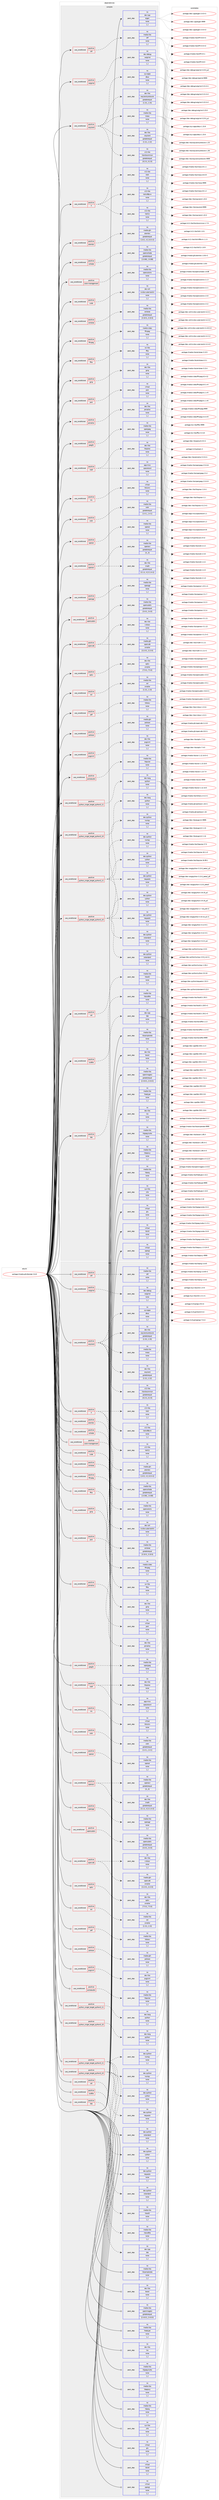digraph prolog {

# *************
# Graph options
# *************

newrank=true;
concentrate=true;
compound=true;
graph [rankdir=LR,fontname=Helvetica,fontsize=10,ranksep=1.5];#, ranksep=2.5, nodesep=0.2];
edge  [arrowhead=vee];
node  [fontname=Helvetica,fontsize=10];

# **********
# The ebuild
# **********

subgraph cluster_leftcol {
color=gray;
rank=same;
label=<<i>ebuild</i>>;
id [label="portage://media-gfx/blender-3.6.8", color=red, width=4, href="../media-gfx/blender-3.6.8.svg"];
}

# ****************
# The dependencies
# ****************

subgraph cluster_midcol {
color=gray;
label=<<i>dependencies</i>>;
subgraph cluster_compile {
fillcolor="#eeeeee";
style=filled;
label=<<i>compile</i>>;
subgraph cond69771 {
dependency277995 [label=<<TABLE BORDER="0" CELLBORDER="1" CELLSPACING="0" CELLPADDING="4"><TR><TD ROWSPAN="3" CELLPADDING="10">use_conditional</TD></TR><TR><TD>positive</TD></TR><TR><TD>X</TD></TR></TABLE>>, shape=none, color=red];
subgraph pack205950 {
dependency277996 [label=<<TABLE BORDER="0" CELLBORDER="1" CELLSPACING="0" CELLPADDING="4" WIDTH="220"><TR><TD ROWSPAN="6" CELLPADDING="30">pack_dep</TD></TR><TR><TD WIDTH="110">no</TD></TR><TR><TD>x11-libs</TD></TR><TR><TD>libX11</TD></TR><TR><TD>none</TD></TR><TR><TD>[,,]</TD></TR></TABLE>>, shape=none, color=blue];
}
dependency277995:e -> dependency277996:w [weight=20,style="dashed",arrowhead="vee"];
subgraph pack205951 {
dependency277997 [label=<<TABLE BORDER="0" CELLBORDER="1" CELLSPACING="0" CELLPADDING="4" WIDTH="220"><TR><TD ROWSPAN="6" CELLPADDING="30">pack_dep</TD></TR><TR><TD WIDTH="110">no</TD></TR><TR><TD>x11-libs</TD></TR><TR><TD>libXi</TD></TR><TR><TD>none</TD></TR><TR><TD>[,,]</TD></TR></TABLE>>, shape=none, color=blue];
}
dependency277995:e -> dependency277997:w [weight=20,style="dashed",arrowhead="vee"];
subgraph pack205952 {
dependency277998 [label=<<TABLE BORDER="0" CELLBORDER="1" CELLSPACING="0" CELLPADDING="4" WIDTH="220"><TR><TD ROWSPAN="6" CELLPADDING="30">pack_dep</TD></TR><TR><TD WIDTH="110">no</TD></TR><TR><TD>x11-libs</TD></TR><TR><TD>libXxf86vm</TD></TR><TR><TD>none</TD></TR><TR><TD>[,,]</TD></TR></TABLE>>, shape=none, color=blue];
}
dependency277995:e -> dependency277998:w [weight=20,style="dashed",arrowhead="vee"];
}
id:e -> dependency277995:w [weight=20,style="solid",arrowhead="vee"];
subgraph cond69772 {
dependency277999 [label=<<TABLE BORDER="0" CELLBORDER="1" CELLSPACING="0" CELLPADDING="4"><TR><TD ROWSPAN="3" CELLPADDING="10">use_conditional</TD></TR><TR><TD>positive</TD></TR><TR><TD>alembic</TD></TR></TABLE>>, shape=none, color=red];
subgraph pack205953 {
dependency278000 [label=<<TABLE BORDER="0" CELLBORDER="1" CELLSPACING="0" CELLPADDING="4" WIDTH="220"><TR><TD ROWSPAN="6" CELLPADDING="30">pack_dep</TD></TR><TR><TD WIDTH="110">no</TD></TR><TR><TD>media-gfx</TD></TR><TR><TD>alembic</TD></TR><TR><TD>greaterequal</TD></TR><TR><TD>[1.8.3,,-r2,1.8.3-r2]</TD></TR></TABLE>>, shape=none, color=blue];
}
dependency277999:e -> dependency278000:w [weight=20,style="dashed",arrowhead="vee"];
}
id:e -> dependency277999:w [weight=20,style="solid",arrowhead="vee"];
subgraph cond69773 {
dependency278001 [label=<<TABLE BORDER="0" CELLBORDER="1" CELLSPACING="0" CELLPADDING="4"><TR><TD ROWSPAN="3" CELLPADDING="10">use_conditional</TD></TR><TR><TD>positive</TD></TR><TR><TD>collada</TD></TR></TABLE>>, shape=none, color=red];
subgraph pack205954 {
dependency278002 [label=<<TABLE BORDER="0" CELLBORDER="1" CELLSPACING="0" CELLPADDING="4" WIDTH="220"><TR><TD ROWSPAN="6" CELLPADDING="30">pack_dep</TD></TR><TR><TD WIDTH="110">no</TD></TR><TR><TD>media-libs</TD></TR><TR><TD>opencollada</TD></TR><TR><TD>greaterequal</TD></TR><TR><TD>[1.6.68,,,1.6.68]</TD></TR></TABLE>>, shape=none, color=blue];
}
dependency278001:e -> dependency278002:w [weight=20,style="dashed",arrowhead="vee"];
}
id:e -> dependency278001:w [weight=20,style="solid",arrowhead="vee"];
subgraph cond69774 {
dependency278003 [label=<<TABLE BORDER="0" CELLBORDER="1" CELLSPACING="0" CELLPADDING="4"><TR><TD ROWSPAN="3" CELLPADDING="10">use_conditional</TD></TR><TR><TD>positive</TD></TR><TR><TD>color-management</TD></TR></TABLE>>, shape=none, color=red];
subgraph pack205955 {
dependency278004 [label=<<TABLE BORDER="0" CELLBORDER="1" CELLSPACING="0" CELLPADDING="4" WIDTH="220"><TR><TD ROWSPAN="6" CELLPADDING="30">pack_dep</TD></TR><TR><TD WIDTH="110">no</TD></TR><TR><TD>media-libs</TD></TR><TR><TD>opencolorio</TD></TR><TR><TD>none</TD></TR><TR><TD>[,,]</TD></TR></TABLE>>, shape=none, color=blue];
}
dependency278003:e -> dependency278004:w [weight=20,style="dashed",arrowhead="vee"];
}
id:e -> dependency278003:w [weight=20,style="solid",arrowhead="vee"];
subgraph cond69775 {
dependency278005 [label=<<TABLE BORDER="0" CELLBORDER="1" CELLSPACING="0" CELLPADDING="4"><TR><TD ROWSPAN="3" CELLPADDING="10">use_conditional</TD></TR><TR><TD>positive</TD></TR><TR><TD>cuda</TD></TR></TABLE>>, shape=none, color=red];
subgraph pack205956 {
dependency278006 [label=<<TABLE BORDER="0" CELLBORDER="1" CELLSPACING="0" CELLPADDING="4" WIDTH="220"><TR><TD ROWSPAN="6" CELLPADDING="30">pack_dep</TD></TR><TR><TD WIDTH="110">no</TD></TR><TR><TD>dev-util</TD></TR><TR><TD>nvidia-cuda-toolkit</TD></TR><TR><TD>none</TD></TR><TR><TD>[,,]</TD></TR></TABLE>>, shape=none, color=blue];
}
dependency278005:e -> dependency278006:w [weight=20,style="dashed",arrowhead="vee"];
}
id:e -> dependency278005:w [weight=20,style="solid",arrowhead="vee"];
subgraph cond69776 {
dependency278007 [label=<<TABLE BORDER="0" CELLBORDER="1" CELLSPACING="0" CELLPADDING="4"><TR><TD ROWSPAN="3" CELLPADDING="10">use_conditional</TD></TR><TR><TD>positive</TD></TR><TR><TD>embree</TD></TR></TABLE>>, shape=none, color=red];
subgraph pack205957 {
dependency278008 [label=<<TABLE BORDER="0" CELLBORDER="1" CELLSPACING="0" CELLPADDING="4" WIDTH="220"><TR><TD ROWSPAN="6" CELLPADDING="30">pack_dep</TD></TR><TR><TD WIDTH="110">no</TD></TR><TR><TD>media-libs</TD></TR><TR><TD>embree</TD></TR><TR><TD>greaterequal</TD></TR><TR><TD>[3.10.0,,,3.10.0]</TD></TR></TABLE>>, shape=none, color=blue];
}
dependency278007:e -> dependency278008:w [weight=20,style="dashed",arrowhead="vee"];
}
id:e -> dependency278007:w [weight=20,style="solid",arrowhead="vee"];
subgraph cond69777 {
dependency278009 [label=<<TABLE BORDER="0" CELLBORDER="1" CELLSPACING="0" CELLPADDING="4"><TR><TD ROWSPAN="3" CELLPADDING="10">use_conditional</TD></TR><TR><TD>positive</TD></TR><TR><TD>ffmpeg</TD></TR></TABLE>>, shape=none, color=red];
subgraph pack205958 {
dependency278010 [label=<<TABLE BORDER="0" CELLBORDER="1" CELLSPACING="0" CELLPADDING="4" WIDTH="220"><TR><TD ROWSPAN="6" CELLPADDING="30">pack_dep</TD></TR><TR><TD WIDTH="110">no</TD></TR><TR><TD>media-video</TD></TR><TR><TD>ffmpeg</TD></TR><TR><TD>none</TD></TR><TR><TD>[,,]</TD></TR></TABLE>>, shape=none, color=blue];
}
dependency278009:e -> dependency278010:w [weight=20,style="dashed",arrowhead="vee"];
}
id:e -> dependency278009:w [weight=20,style="solid",arrowhead="vee"];
subgraph cond69778 {
dependency278011 [label=<<TABLE BORDER="0" CELLBORDER="1" CELLSPACING="0" CELLPADDING="4"><TR><TD ROWSPAN="3" CELLPADDING="10">use_conditional</TD></TR><TR><TD>positive</TD></TR><TR><TD>fftw</TD></TR></TABLE>>, shape=none, color=red];
subgraph pack205959 {
dependency278012 [label=<<TABLE BORDER="0" CELLBORDER="1" CELLSPACING="0" CELLPADDING="4" WIDTH="220"><TR><TD ROWSPAN="6" CELLPADDING="30">pack_dep</TD></TR><TR><TD WIDTH="110">no</TD></TR><TR><TD>sci-libs</TD></TR><TR><TD>fftw</TD></TR><TR><TD>none</TD></TR><TR><TD>[,,]</TD></TR></TABLE>>, shape=none, color=blue];
}
dependency278011:e -> dependency278012:w [weight=20,style="dashed",arrowhead="vee"];
}
id:e -> dependency278011:w [weight=20,style="solid",arrowhead="vee"];
subgraph cond69779 {
dependency278013 [label=<<TABLE BORDER="0" CELLBORDER="1" CELLSPACING="0" CELLPADDING="4"><TR><TD ROWSPAN="3" CELLPADDING="10">use_conditional</TD></TR><TR><TD>positive</TD></TR><TR><TD>gmp</TD></TR></TABLE>>, shape=none, color=red];
subgraph pack205960 {
dependency278014 [label=<<TABLE BORDER="0" CELLBORDER="1" CELLSPACING="0" CELLPADDING="4" WIDTH="220"><TR><TD ROWSPAN="6" CELLPADDING="30">pack_dep</TD></TR><TR><TD WIDTH="110">no</TD></TR><TR><TD>dev-libs</TD></TR><TR><TD>gmp</TD></TR><TR><TD>none</TD></TR><TR><TD>[,,]</TD></TR></TABLE>>, shape=none, color=blue];
}
dependency278013:e -> dependency278014:w [weight=20,style="dashed",arrowhead="vee"];
}
id:e -> dependency278013:w [weight=20,style="solid",arrowhead="vee"];
subgraph cond69780 {
dependency278015 [label=<<TABLE BORDER="0" CELLBORDER="1" CELLSPACING="0" CELLPADDING="4"><TR><TD ROWSPAN="3" CELLPADDING="10">use_conditional</TD></TR><TR><TD>positive</TD></TR><TR><TD>jack</TD></TR></TABLE>>, shape=none, color=red];
subgraph pack205961 {
dependency278016 [label=<<TABLE BORDER="0" CELLBORDER="1" CELLSPACING="0" CELLPADDING="4" WIDTH="220"><TR><TD ROWSPAN="6" CELLPADDING="30">pack_dep</TD></TR><TR><TD WIDTH="110">no</TD></TR><TR><TD>virtual</TD></TR><TR><TD>jack</TD></TR><TR><TD>none</TD></TR><TR><TD>[,,]</TD></TR></TABLE>>, shape=none, color=blue];
}
dependency278015:e -> dependency278016:w [weight=20,style="dashed",arrowhead="vee"];
}
id:e -> dependency278015:w [weight=20,style="solid",arrowhead="vee"];
subgraph cond69781 {
dependency278017 [label=<<TABLE BORDER="0" CELLBORDER="1" CELLSPACING="0" CELLPADDING="4"><TR><TD ROWSPAN="3" CELLPADDING="10">use_conditional</TD></TR><TR><TD>positive</TD></TR><TR><TD>jemalloc</TD></TR></TABLE>>, shape=none, color=red];
subgraph pack205962 {
dependency278018 [label=<<TABLE BORDER="0" CELLBORDER="1" CELLSPACING="0" CELLPADDING="4" WIDTH="220"><TR><TD ROWSPAN="6" CELLPADDING="30">pack_dep</TD></TR><TR><TD WIDTH="110">no</TD></TR><TR><TD>dev-libs</TD></TR><TR><TD>jemalloc</TD></TR><TR><TD>none</TD></TR><TR><TD>[,,]</TD></TR></TABLE>>, shape=none, color=blue];
}
dependency278017:e -> dependency278018:w [weight=20,style="dashed",arrowhead="vee"];
}
id:e -> dependency278017:w [weight=20,style="solid",arrowhead="vee"];
subgraph cond69782 {
dependency278019 [label=<<TABLE BORDER="0" CELLBORDER="1" CELLSPACING="0" CELLPADDING="4"><TR><TD ROWSPAN="3" CELLPADDING="10">use_conditional</TD></TR><TR><TD>positive</TD></TR><TR><TD>jpeg2k</TD></TR></TABLE>>, shape=none, color=red];
subgraph pack205963 {
dependency278020 [label=<<TABLE BORDER="0" CELLBORDER="1" CELLSPACING="0" CELLPADDING="4" WIDTH="220"><TR><TD ROWSPAN="6" CELLPADDING="30">pack_dep</TD></TR><TR><TD WIDTH="110">no</TD></TR><TR><TD>media-libs</TD></TR><TR><TD>openjpeg</TD></TR><TR><TD>none</TD></TR><TR><TD>[,,]</TD></TR></TABLE>>, shape=none, color=blue];
}
dependency278019:e -> dependency278020:w [weight=20,style="dashed",arrowhead="vee"];
}
id:e -> dependency278019:w [weight=20,style="solid",arrowhead="vee"];
subgraph cond69783 {
dependency278021 [label=<<TABLE BORDER="0" CELLBORDER="1" CELLSPACING="0" CELLPADDING="4"><TR><TD ROWSPAN="3" CELLPADDING="10">use_conditional</TD></TR><TR><TD>positive</TD></TR><TR><TD>ndof</TD></TR></TABLE>>, shape=none, color=red];
subgraph pack205964 {
dependency278022 [label=<<TABLE BORDER="0" CELLBORDER="1" CELLSPACING="0" CELLPADDING="4" WIDTH="220"><TR><TD ROWSPAN="6" CELLPADDING="30">pack_dep</TD></TR><TR><TD WIDTH="110">no</TD></TR><TR><TD>app-misc</TD></TR><TR><TD>spacenavd</TD></TR><TR><TD>none</TD></TR><TR><TD>[,,]</TD></TR></TABLE>>, shape=none, color=blue];
}
dependency278021:e -> dependency278022:w [weight=20,style="dashed",arrowhead="vee"];
subgraph pack205965 {
dependency278023 [label=<<TABLE BORDER="0" CELLBORDER="1" CELLSPACING="0" CELLPADDING="4" WIDTH="220"><TR><TD ROWSPAN="6" CELLPADDING="30">pack_dep</TD></TR><TR><TD WIDTH="110">no</TD></TR><TR><TD>dev-libs</TD></TR><TR><TD>libspnav</TD></TR><TR><TD>none</TD></TR><TR><TD>[,,]</TD></TR></TABLE>>, shape=none, color=blue];
}
dependency278021:e -> dependency278023:w [weight=20,style="dashed",arrowhead="vee"];
}
id:e -> dependency278021:w [weight=20,style="solid",arrowhead="vee"];
subgraph cond69784 {
dependency278024 [label=<<TABLE BORDER="0" CELLBORDER="1" CELLSPACING="0" CELLPADDING="4"><TR><TD ROWSPAN="3" CELLPADDING="10">use_conditional</TD></TR><TR><TD>positive</TD></TR><TR><TD>nls</TD></TR></TABLE>>, shape=none, color=red];
subgraph pack205966 {
dependency278025 [label=<<TABLE BORDER="0" CELLBORDER="1" CELLSPACING="0" CELLPADDING="4" WIDTH="220"><TR><TD ROWSPAN="6" CELLPADDING="30">pack_dep</TD></TR><TR><TD WIDTH="110">no</TD></TR><TR><TD>virtual</TD></TR><TR><TD>libiconv</TD></TR><TR><TD>none</TD></TR><TR><TD>[,,]</TD></TR></TABLE>>, shape=none, color=blue];
}
dependency278024:e -> dependency278025:w [weight=20,style="dashed",arrowhead="vee"];
}
id:e -> dependency278024:w [weight=20,style="solid",arrowhead="vee"];
subgraph cond69785 {
dependency278026 [label=<<TABLE BORDER="0" CELLBORDER="1" CELLSPACING="0" CELLPADDING="4"><TR><TD ROWSPAN="3" CELLPADDING="10">use_conditional</TD></TR><TR><TD>positive</TD></TR><TR><TD>oidn</TD></TR></TABLE>>, shape=none, color=red];
subgraph pack205967 {
dependency278027 [label=<<TABLE BORDER="0" CELLBORDER="1" CELLSPACING="0" CELLPADDING="4" WIDTH="220"><TR><TD ROWSPAN="6" CELLPADDING="30">pack_dep</TD></TR><TR><TD WIDTH="110">no</TD></TR><TR><TD>media-libs</TD></TR><TR><TD>oidn</TD></TR><TR><TD>greaterequal</TD></TR><TR><TD>[1.4.1,,,1.4.1]</TD></TR></TABLE>>, shape=none, color=blue];
}
dependency278026:e -> dependency278027:w [weight=20,style="dashed",arrowhead="vee"];
}
id:e -> dependency278026:w [weight=20,style="solid",arrowhead="vee"];
subgraph cond69786 {
dependency278028 [label=<<TABLE BORDER="0" CELLBORDER="1" CELLSPACING="0" CELLPADDING="4"><TR><TD ROWSPAN="3" CELLPADDING="10">use_conditional</TD></TR><TR><TD>positive</TD></TR><TR><TD>openal</TD></TR></TABLE>>, shape=none, color=red];
subgraph pack205968 {
dependency278029 [label=<<TABLE BORDER="0" CELLBORDER="1" CELLSPACING="0" CELLPADDING="4" WIDTH="220"><TR><TD ROWSPAN="6" CELLPADDING="30">pack_dep</TD></TR><TR><TD WIDTH="110">no</TD></TR><TR><TD>media-libs</TD></TR><TR><TD>openal</TD></TR><TR><TD>none</TD></TR><TR><TD>[,,]</TD></TR></TABLE>>, shape=none, color=blue];
}
dependency278028:e -> dependency278029:w [weight=20,style="dashed",arrowhead="vee"];
}
id:e -> dependency278028:w [weight=20,style="solid",arrowhead="vee"];
subgraph cond69787 {
dependency278030 [label=<<TABLE BORDER="0" CELLBORDER="1" CELLSPACING="0" CELLPADDING="4"><TR><TD ROWSPAN="3" CELLPADDING="10">use_conditional</TD></TR><TR><TD>positive</TD></TR><TR><TD>openexr</TD></TR></TABLE>>, shape=none, color=red];
subgraph pack205969 {
dependency278031 [label=<<TABLE BORDER="0" CELLBORDER="1" CELLSPACING="0" CELLPADDING="4" WIDTH="220"><TR><TD ROWSPAN="6" CELLPADDING="30">pack_dep</TD></TR><TR><TD WIDTH="110">no</TD></TR><TR><TD>dev-libs</TD></TR><TR><TD>imath</TD></TR><TR><TD>greaterequal</TD></TR><TR><TD>[3.1.4,,-r2,3.1.4-r2]</TD></TR></TABLE>>, shape=none, color=blue];
}
dependency278030:e -> dependency278031:w [weight=20,style="dashed",arrowhead="vee"];
subgraph pack205970 {
dependency278032 [label=<<TABLE BORDER="0" CELLBORDER="1" CELLSPACING="0" CELLPADDING="4" WIDTH="220"><TR><TD ROWSPAN="6" CELLPADDING="30">pack_dep</TD></TR><TR><TD WIDTH="110">no</TD></TR><TR><TD>media-libs</TD></TR><TR><TD>openexr</TD></TR><TR><TD>greaterequal</TD></TR><TR><TD>[3,,,3]</TD></TR></TABLE>>, shape=none, color=blue];
}
dependency278030:e -> dependency278032:w [weight=20,style="dashed",arrowhead="vee"];
}
id:e -> dependency278030:w [weight=20,style="solid",arrowhead="vee"];
subgraph cond69788 {
dependency278033 [label=<<TABLE BORDER="0" CELLBORDER="1" CELLSPACING="0" CELLPADDING="4"><TR><TD ROWSPAN="3" CELLPADDING="10">use_conditional</TD></TR><TR><TD>positive</TD></TR><TR><TD>openpgl</TD></TR></TABLE>>, shape=none, color=red];
subgraph pack205971 {
dependency278034 [label=<<TABLE BORDER="0" CELLBORDER="1" CELLSPACING="0" CELLPADDING="4" WIDTH="220"><TR><TD ROWSPAN="6" CELLPADDING="30">pack_dep</TD></TR><TR><TD WIDTH="110">no</TD></TR><TR><TD>media-libs</TD></TR><TR><TD>openpgl</TD></TR><TR><TD>none</TD></TR><TR><TD>[,,]</TD></TR></TABLE>>, shape=none, color=blue];
}
dependency278033:e -> dependency278034:w [weight=20,style="dashed",arrowhead="vee"];
}
id:e -> dependency278033:w [weight=20,style="solid",arrowhead="vee"];
subgraph cond69789 {
dependency278035 [label=<<TABLE BORDER="0" CELLBORDER="1" CELLSPACING="0" CELLPADDING="4"><TR><TD ROWSPAN="3" CELLPADDING="10">use_conditional</TD></TR><TR><TD>positive</TD></TR><TR><TD>opensubdiv</TD></TR></TABLE>>, shape=none, color=red];
subgraph pack205972 {
dependency278036 [label=<<TABLE BORDER="0" CELLBORDER="1" CELLSPACING="0" CELLPADDING="4" WIDTH="220"><TR><TD ROWSPAN="6" CELLPADDING="30">pack_dep</TD></TR><TR><TD WIDTH="110">no</TD></TR><TR><TD>media-libs</TD></TR><TR><TD>opensubdiv</TD></TR><TR><TD>greaterequal</TD></TR><TR><TD>[3.4.0,,,3.4.0]</TD></TR></TABLE>>, shape=none, color=blue];
}
dependency278035:e -> dependency278036:w [weight=20,style="dashed",arrowhead="vee"];
}
id:e -> dependency278035:w [weight=20,style="solid",arrowhead="vee"];
subgraph cond69790 {
dependency278037 [label=<<TABLE BORDER="0" CELLBORDER="1" CELLSPACING="0" CELLPADDING="4"><TR><TD ROWSPAN="3" CELLPADDING="10">use_conditional</TD></TR><TR><TD>positive</TD></TR><TR><TD>openvdb</TD></TR></TABLE>>, shape=none, color=red];
subgraph pack205973 {
dependency278038 [label=<<TABLE BORDER="0" CELLBORDER="1" CELLSPACING="0" CELLPADDING="4" WIDTH="220"><TR><TD ROWSPAN="6" CELLPADDING="30">pack_dep</TD></TR><TR><TD WIDTH="110">no</TD></TR><TR><TD>media-gfx</TD></TR><TR><TD>openvdb</TD></TR><TR><TD>smaller</TD></TR><TR><TD>[11.0.0,,,11.0.0]</TD></TR></TABLE>>, shape=none, color=blue];
}
dependency278037:e -> dependency278038:w [weight=20,style="dashed",arrowhead="vee"];
subgraph pack205974 {
dependency278039 [label=<<TABLE BORDER="0" CELLBORDER="1" CELLSPACING="0" CELLPADDING="4" WIDTH="220"><TR><TD ROWSPAN="6" CELLPADDING="30">pack_dep</TD></TR><TR><TD WIDTH="110">no</TD></TR><TR><TD>dev-libs</TD></TR><TR><TD>c-blosc</TD></TR><TR><TD>none</TD></TR><TR><TD>[,,]</TD></TR></TABLE>>, shape=none, color=blue];
}
dependency278037:e -> dependency278039:w [weight=20,style="dashed",arrowhead="vee"];
}
id:e -> dependency278037:w [weight=20,style="solid",arrowhead="vee"];
subgraph cond69791 {
dependency278040 [label=<<TABLE BORDER="0" CELLBORDER="1" CELLSPACING="0" CELLPADDING="4"><TR><TD ROWSPAN="3" CELLPADDING="10">use_conditional</TD></TR><TR><TD>positive</TD></TR><TR><TD>optix</TD></TR></TABLE>>, shape=none, color=red];
subgraph pack205975 {
dependency278041 [label=<<TABLE BORDER="0" CELLBORDER="1" CELLSPACING="0" CELLPADDING="4" WIDTH="220"><TR><TD ROWSPAN="6" CELLPADDING="30">pack_dep</TD></TR><TR><TD WIDTH="110">no</TD></TR><TR><TD>dev-libs</TD></TR><TR><TD>optix</TD></TR><TR><TD>smaller</TD></TR><TR><TD>[7.5.0,,,7.5.0]</TD></TR></TABLE>>, shape=none, color=blue];
}
dependency278040:e -> dependency278041:w [weight=20,style="dashed",arrowhead="vee"];
}
id:e -> dependency278040:w [weight=20,style="solid",arrowhead="vee"];
subgraph cond69792 {
dependency278042 [label=<<TABLE BORDER="0" CELLBORDER="1" CELLSPACING="0" CELLPADDING="4"><TR><TD ROWSPAN="3" CELLPADDING="10">use_conditional</TD></TR><TR><TD>positive</TD></TR><TR><TD>osl</TD></TR></TABLE>>, shape=none, color=red];
subgraph pack205976 {
dependency278043 [label=<<TABLE BORDER="0" CELLBORDER="1" CELLSPACING="0" CELLPADDING="4" WIDTH="220"><TR><TD ROWSPAN="6" CELLPADDING="30">pack_dep</TD></TR><TR><TD WIDTH="110">no</TD></TR><TR><TD>media-libs</TD></TR><TR><TD>osl</TD></TR><TR><TD>smaller</TD></TR><TR><TD>[1.13,,,1.13]</TD></TR></TABLE>>, shape=none, color=blue];
}
dependency278042:e -> dependency278043:w [weight=20,style="dashed",arrowhead="vee"];
}
id:e -> dependency278042:w [weight=20,style="solid",arrowhead="vee"];
subgraph cond69793 {
dependency278044 [label=<<TABLE BORDER="0" CELLBORDER="1" CELLSPACING="0" CELLPADDING="4"><TR><TD ROWSPAN="3" CELLPADDING="10">use_conditional</TD></TR><TR><TD>positive</TD></TR><TR><TD>pdf</TD></TR></TABLE>>, shape=none, color=red];
subgraph pack205977 {
dependency278045 [label=<<TABLE BORDER="0" CELLBORDER="1" CELLSPACING="0" CELLPADDING="4" WIDTH="220"><TR><TD ROWSPAN="6" CELLPADDING="30">pack_dep</TD></TR><TR><TD WIDTH="110">no</TD></TR><TR><TD>media-libs</TD></TR><TR><TD>libharu</TD></TR><TR><TD>none</TD></TR><TR><TD>[,,]</TD></TR></TABLE>>, shape=none, color=blue];
}
dependency278044:e -> dependency278045:w [weight=20,style="dashed",arrowhead="vee"];
}
id:e -> dependency278044:w [weight=20,style="solid",arrowhead="vee"];
subgraph cond69794 {
dependency278046 [label=<<TABLE BORDER="0" CELLBORDER="1" CELLSPACING="0" CELLPADDING="4"><TR><TD ROWSPAN="3" CELLPADDING="10">use_conditional</TD></TR><TR><TD>positive</TD></TR><TR><TD>potrace</TD></TR></TABLE>>, shape=none, color=red];
subgraph pack205978 {
dependency278047 [label=<<TABLE BORDER="0" CELLBORDER="1" CELLSPACING="0" CELLPADDING="4" WIDTH="220"><TR><TD ROWSPAN="6" CELLPADDING="30">pack_dep</TD></TR><TR><TD WIDTH="110">no</TD></TR><TR><TD>media-gfx</TD></TR><TR><TD>potrace</TD></TR><TR><TD>none</TD></TR><TR><TD>[,,]</TD></TR></TABLE>>, shape=none, color=blue];
}
dependency278046:e -> dependency278047:w [weight=20,style="dashed",arrowhead="vee"];
}
id:e -> dependency278046:w [weight=20,style="solid",arrowhead="vee"];
subgraph cond69795 {
dependency278048 [label=<<TABLE BORDER="0" CELLBORDER="1" CELLSPACING="0" CELLPADDING="4"><TR><TD ROWSPAN="3" CELLPADDING="10">use_conditional</TD></TR><TR><TD>positive</TD></TR><TR><TD>pugixml</TD></TR></TABLE>>, shape=none, color=red];
subgraph pack205979 {
dependency278049 [label=<<TABLE BORDER="0" CELLBORDER="1" CELLSPACING="0" CELLPADDING="4" WIDTH="220"><TR><TD ROWSPAN="6" CELLPADDING="30">pack_dep</TD></TR><TR><TD WIDTH="110">no</TD></TR><TR><TD>dev-libs</TD></TR><TR><TD>pugixml</TD></TR><TR><TD>none</TD></TR><TR><TD>[,,]</TD></TR></TABLE>>, shape=none, color=blue];
}
dependency278048:e -> dependency278049:w [weight=20,style="dashed",arrowhead="vee"];
}
id:e -> dependency278048:w [weight=20,style="solid",arrowhead="vee"];
subgraph cond69796 {
dependency278050 [label=<<TABLE BORDER="0" CELLBORDER="1" CELLSPACING="0" CELLPADDING="4"><TR><TD ROWSPAN="3" CELLPADDING="10">use_conditional</TD></TR><TR><TD>positive</TD></TR><TR><TD>pulseaudio</TD></TR></TABLE>>, shape=none, color=red];
subgraph pack205980 {
dependency278051 [label=<<TABLE BORDER="0" CELLBORDER="1" CELLSPACING="0" CELLPADDING="4" WIDTH="220"><TR><TD ROWSPAN="6" CELLPADDING="30">pack_dep</TD></TR><TR><TD WIDTH="110">no</TD></TR><TR><TD>media-libs</TD></TR><TR><TD>libpulse</TD></TR><TR><TD>none</TD></TR><TR><TD>[,,]</TD></TR></TABLE>>, shape=none, color=blue];
}
dependency278050:e -> dependency278051:w [weight=20,style="dashed",arrowhead="vee"];
}
id:e -> dependency278050:w [weight=20,style="solid",arrowhead="vee"];
subgraph cond69797 {
dependency278052 [label=<<TABLE BORDER="0" CELLBORDER="1" CELLSPACING="0" CELLPADDING="4"><TR><TD ROWSPAN="3" CELLPADDING="10">use_conditional</TD></TR><TR><TD>positive</TD></TR><TR><TD>python_single_target_python3_10</TD></TR></TABLE>>, shape=none, color=red];
subgraph pack205981 {
dependency278053 [label=<<TABLE BORDER="0" CELLBORDER="1" CELLSPACING="0" CELLPADDING="4" WIDTH="220"><TR><TD ROWSPAN="6" CELLPADDING="30">pack_dep</TD></TR><TR><TD WIDTH="110">no</TD></TR><TR><TD>dev-lang</TD></TR><TR><TD>python</TD></TR><TR><TD>none</TD></TR><TR><TD>[,,]</TD></TR></TABLE>>, shape=none, color=blue];
}
dependency278052:e -> dependency278053:w [weight=20,style="dashed",arrowhead="vee"];
}
id:e -> dependency278052:w [weight=20,style="solid",arrowhead="vee"];
subgraph cond69798 {
dependency278054 [label=<<TABLE BORDER="0" CELLBORDER="1" CELLSPACING="0" CELLPADDING="4"><TR><TD ROWSPAN="3" CELLPADDING="10">use_conditional</TD></TR><TR><TD>positive</TD></TR><TR><TD>python_single_target_python3_10</TD></TR></TABLE>>, shape=none, color=red];
subgraph pack205982 {
dependency278055 [label=<<TABLE BORDER="0" CELLBORDER="1" CELLSPACING="0" CELLPADDING="4" WIDTH="220"><TR><TD ROWSPAN="6" CELLPADDING="30">pack_dep</TD></TR><TR><TD WIDTH="110">no</TD></TR><TR><TD>dev-python</TD></TR><TR><TD>cython</TD></TR><TR><TD>none</TD></TR><TR><TD>[,,]</TD></TR></TABLE>>, shape=none, color=blue];
}
dependency278054:e -> dependency278055:w [weight=20,style="dashed",arrowhead="vee"];
subgraph pack205983 {
dependency278056 [label=<<TABLE BORDER="0" CELLBORDER="1" CELLSPACING="0" CELLPADDING="4" WIDTH="220"><TR><TD ROWSPAN="6" CELLPADDING="30">pack_dep</TD></TR><TR><TD WIDTH="110">no</TD></TR><TR><TD>dev-python</TD></TR><TR><TD>numpy</TD></TR><TR><TD>none</TD></TR><TR><TD>[,,]</TD></TR></TABLE>>, shape=none, color=blue];
}
dependency278054:e -> dependency278056:w [weight=20,style="dashed",arrowhead="vee"];
subgraph pack205984 {
dependency278057 [label=<<TABLE BORDER="0" CELLBORDER="1" CELLSPACING="0" CELLPADDING="4" WIDTH="220"><TR><TD ROWSPAN="6" CELLPADDING="30">pack_dep</TD></TR><TR><TD WIDTH="110">no</TD></TR><TR><TD>dev-python</TD></TR><TR><TD>zstandard</TD></TR><TR><TD>none</TD></TR><TR><TD>[,,]</TD></TR></TABLE>>, shape=none, color=blue];
}
dependency278054:e -> dependency278057:w [weight=20,style="dashed",arrowhead="vee"];
subgraph pack205985 {
dependency278058 [label=<<TABLE BORDER="0" CELLBORDER="1" CELLSPACING="0" CELLPADDING="4" WIDTH="220"><TR><TD ROWSPAN="6" CELLPADDING="30">pack_dep</TD></TR><TR><TD WIDTH="110">no</TD></TR><TR><TD>dev-python</TD></TR><TR><TD>requests</TD></TR><TR><TD>none</TD></TR><TR><TD>[,,]</TD></TR></TABLE>>, shape=none, color=blue];
}
dependency278054:e -> dependency278058:w [weight=20,style="dashed",arrowhead="vee"];
}
id:e -> dependency278054:w [weight=20,style="solid",arrowhead="vee"];
subgraph cond69799 {
dependency278059 [label=<<TABLE BORDER="0" CELLBORDER="1" CELLSPACING="0" CELLPADDING="4"><TR><TD ROWSPAN="3" CELLPADDING="10">use_conditional</TD></TR><TR><TD>positive</TD></TR><TR><TD>python_single_target_python3_11</TD></TR></TABLE>>, shape=none, color=red];
subgraph pack205986 {
dependency278060 [label=<<TABLE BORDER="0" CELLBORDER="1" CELLSPACING="0" CELLPADDING="4" WIDTH="220"><TR><TD ROWSPAN="6" CELLPADDING="30">pack_dep</TD></TR><TR><TD WIDTH="110">no</TD></TR><TR><TD>dev-lang</TD></TR><TR><TD>python</TD></TR><TR><TD>none</TD></TR><TR><TD>[,,]</TD></TR></TABLE>>, shape=none, color=blue];
}
dependency278059:e -> dependency278060:w [weight=20,style="dashed",arrowhead="vee"];
}
id:e -> dependency278059:w [weight=20,style="solid",arrowhead="vee"];
subgraph cond69800 {
dependency278061 [label=<<TABLE BORDER="0" CELLBORDER="1" CELLSPACING="0" CELLPADDING="4"><TR><TD ROWSPAN="3" CELLPADDING="10">use_conditional</TD></TR><TR><TD>positive</TD></TR><TR><TD>python_single_target_python3_11</TD></TR></TABLE>>, shape=none, color=red];
subgraph pack205987 {
dependency278062 [label=<<TABLE BORDER="0" CELLBORDER="1" CELLSPACING="0" CELLPADDING="4" WIDTH="220"><TR><TD ROWSPAN="6" CELLPADDING="30">pack_dep</TD></TR><TR><TD WIDTH="110">no</TD></TR><TR><TD>dev-python</TD></TR><TR><TD>cython</TD></TR><TR><TD>none</TD></TR><TR><TD>[,,]</TD></TR></TABLE>>, shape=none, color=blue];
}
dependency278061:e -> dependency278062:w [weight=20,style="dashed",arrowhead="vee"];
subgraph pack205988 {
dependency278063 [label=<<TABLE BORDER="0" CELLBORDER="1" CELLSPACING="0" CELLPADDING="4" WIDTH="220"><TR><TD ROWSPAN="6" CELLPADDING="30">pack_dep</TD></TR><TR><TD WIDTH="110">no</TD></TR><TR><TD>dev-python</TD></TR><TR><TD>numpy</TD></TR><TR><TD>none</TD></TR><TR><TD>[,,]</TD></TR></TABLE>>, shape=none, color=blue];
}
dependency278061:e -> dependency278063:w [weight=20,style="dashed",arrowhead="vee"];
subgraph pack205989 {
dependency278064 [label=<<TABLE BORDER="0" CELLBORDER="1" CELLSPACING="0" CELLPADDING="4" WIDTH="220"><TR><TD ROWSPAN="6" CELLPADDING="30">pack_dep</TD></TR><TR><TD WIDTH="110">no</TD></TR><TR><TD>dev-python</TD></TR><TR><TD>zstandard</TD></TR><TR><TD>none</TD></TR><TR><TD>[,,]</TD></TR></TABLE>>, shape=none, color=blue];
}
dependency278061:e -> dependency278064:w [weight=20,style="dashed",arrowhead="vee"];
subgraph pack205990 {
dependency278065 [label=<<TABLE BORDER="0" CELLBORDER="1" CELLSPACING="0" CELLPADDING="4" WIDTH="220"><TR><TD ROWSPAN="6" CELLPADDING="30">pack_dep</TD></TR><TR><TD WIDTH="110">no</TD></TR><TR><TD>dev-python</TD></TR><TR><TD>requests</TD></TR><TR><TD>none</TD></TR><TR><TD>[,,]</TD></TR></TABLE>>, shape=none, color=blue];
}
dependency278061:e -> dependency278065:w [weight=20,style="dashed",arrowhead="vee"];
}
id:e -> dependency278061:w [weight=20,style="solid",arrowhead="vee"];
subgraph cond69801 {
dependency278066 [label=<<TABLE BORDER="0" CELLBORDER="1" CELLSPACING="0" CELLPADDING="4"><TR><TD ROWSPAN="3" CELLPADDING="10">use_conditional</TD></TR><TR><TD>positive</TD></TR><TR><TD>sdl</TD></TR></TABLE>>, shape=none, color=red];
subgraph pack205991 {
dependency278067 [label=<<TABLE BORDER="0" CELLBORDER="1" CELLSPACING="0" CELLPADDING="4" WIDTH="220"><TR><TD ROWSPAN="6" CELLPADDING="30">pack_dep</TD></TR><TR><TD WIDTH="110">no</TD></TR><TR><TD>media-libs</TD></TR><TR><TD>libsdl2</TD></TR><TR><TD>none</TD></TR><TR><TD>[,,]</TD></TR></TABLE>>, shape=none, color=blue];
}
dependency278066:e -> dependency278067:w [weight=20,style="dashed",arrowhead="vee"];
}
id:e -> dependency278066:w [weight=20,style="solid",arrowhead="vee"];
subgraph cond69802 {
dependency278068 [label=<<TABLE BORDER="0" CELLBORDER="1" CELLSPACING="0" CELLPADDING="4"><TR><TD ROWSPAN="3" CELLPADDING="10">use_conditional</TD></TR><TR><TD>positive</TD></TR><TR><TD>sndfile</TD></TR></TABLE>>, shape=none, color=red];
subgraph pack205992 {
dependency278069 [label=<<TABLE BORDER="0" CELLBORDER="1" CELLSPACING="0" CELLPADDING="4" WIDTH="220"><TR><TD ROWSPAN="6" CELLPADDING="30">pack_dep</TD></TR><TR><TD WIDTH="110">no</TD></TR><TR><TD>media-libs</TD></TR><TR><TD>libsndfile</TD></TR><TR><TD>none</TD></TR><TR><TD>[,,]</TD></TR></TABLE>>, shape=none, color=blue];
}
dependency278068:e -> dependency278069:w [weight=20,style="dashed",arrowhead="vee"];
}
id:e -> dependency278068:w [weight=20,style="solid",arrowhead="vee"];
subgraph cond69803 {
dependency278070 [label=<<TABLE BORDER="0" CELLBORDER="1" CELLSPACING="0" CELLPADDING="4"><TR><TD ROWSPAN="3" CELLPADDING="10">use_conditional</TD></TR><TR><TD>positive</TD></TR><TR><TD>tbb</TD></TR></TABLE>>, shape=none, color=red];
subgraph pack205993 {
dependency278071 [label=<<TABLE BORDER="0" CELLBORDER="1" CELLSPACING="0" CELLPADDING="4" WIDTH="220"><TR><TD ROWSPAN="6" CELLPADDING="30">pack_dep</TD></TR><TR><TD WIDTH="110">no</TD></TR><TR><TD>dev-cpp</TD></TR><TR><TD>tbb</TD></TR><TR><TD>none</TD></TR><TR><TD>[,,]</TD></TR></TABLE>>, shape=none, color=blue];
}
dependency278070:e -> dependency278071:w [weight=20,style="dashed",arrowhead="vee"];
}
id:e -> dependency278070:w [weight=20,style="solid",arrowhead="vee"];
subgraph cond69804 {
dependency278072 [label=<<TABLE BORDER="0" CELLBORDER="1" CELLSPACING="0" CELLPADDING="4"><TR><TD ROWSPAN="3" CELLPADDING="10">use_conditional</TD></TR><TR><TD>positive</TD></TR><TR><TD>tiff</TD></TR></TABLE>>, shape=none, color=red];
subgraph pack205994 {
dependency278073 [label=<<TABLE BORDER="0" CELLBORDER="1" CELLSPACING="0" CELLPADDING="4" WIDTH="220"><TR><TD ROWSPAN="6" CELLPADDING="30">pack_dep</TD></TR><TR><TD WIDTH="110">no</TD></TR><TR><TD>media-libs</TD></TR><TR><TD>tiff</TD></TR><TR><TD>none</TD></TR><TR><TD>[,,]</TD></TR></TABLE>>, shape=none, color=blue];
}
dependency278072:e -> dependency278073:w [weight=20,style="dashed",arrowhead="vee"];
}
id:e -> dependency278072:w [weight=20,style="solid",arrowhead="vee"];
subgraph cond69805 {
dependency278074 [label=<<TABLE BORDER="0" CELLBORDER="1" CELLSPACING="0" CELLPADDING="4"><TR><TD ROWSPAN="3" CELLPADDING="10">use_conditional</TD></TR><TR><TD>positive</TD></TR><TR><TD>valgrind</TD></TR></TABLE>>, shape=none, color=red];
subgraph pack205995 {
dependency278075 [label=<<TABLE BORDER="0" CELLBORDER="1" CELLSPACING="0" CELLPADDING="4" WIDTH="220"><TR><TD ROWSPAN="6" CELLPADDING="30">pack_dep</TD></TR><TR><TD WIDTH="110">no</TD></TR><TR><TD>dev-debug</TD></TR><TR><TD>valgrind</TD></TR><TR><TD>none</TD></TR><TR><TD>[,,]</TD></TR></TABLE>>, shape=none, color=blue];
}
dependency278074:e -> dependency278075:w [weight=20,style="dashed",arrowhead="vee"];
}
id:e -> dependency278074:w [weight=20,style="solid",arrowhead="vee"];
subgraph cond69806 {
dependency278076 [label=<<TABLE BORDER="0" CELLBORDER="1" CELLSPACING="0" CELLPADDING="4"><TR><TD ROWSPAN="3" CELLPADDING="10">use_conditional</TD></TR><TR><TD>positive</TD></TR><TR><TD>wayland</TD></TR></TABLE>>, shape=none, color=red];
subgraph pack205996 {
dependency278077 [label=<<TABLE BORDER="0" CELLBORDER="1" CELLSPACING="0" CELLPADDING="4" WIDTH="220"><TR><TD ROWSPAN="6" CELLPADDING="30">pack_dep</TD></TR><TR><TD WIDTH="110">no</TD></TR><TR><TD>dev-libs</TD></TR><TR><TD>wayland</TD></TR><TR><TD>greaterequal</TD></TR><TR><TD>[1.12,,,1.12]</TD></TR></TABLE>>, shape=none, color=blue];
}
dependency278076:e -> dependency278077:w [weight=20,style="dashed",arrowhead="vee"];
subgraph pack205997 {
dependency278078 [label=<<TABLE BORDER="0" CELLBORDER="1" CELLSPACING="0" CELLPADDING="4" WIDTH="220"><TR><TD ROWSPAN="6" CELLPADDING="30">pack_dep</TD></TR><TR><TD WIDTH="110">no</TD></TR><TR><TD>dev-libs</TD></TR><TR><TD>wayland-protocols</TD></TR><TR><TD>greaterequal</TD></TR><TR><TD>[1.15,,,1.15]</TD></TR></TABLE>>, shape=none, color=blue];
}
dependency278076:e -> dependency278078:w [weight=20,style="dashed",arrowhead="vee"];
subgraph pack205998 {
dependency278079 [label=<<TABLE BORDER="0" CELLBORDER="1" CELLSPACING="0" CELLPADDING="4" WIDTH="220"><TR><TD ROWSPAN="6" CELLPADDING="30">pack_dep</TD></TR><TR><TD WIDTH="110">no</TD></TR><TR><TD>x11-libs</TD></TR><TR><TD>libxkbcommon</TD></TR><TR><TD>greaterequal</TD></TR><TR><TD>[0.2.0,,,0.2.0]</TD></TR></TABLE>>, shape=none, color=blue];
}
dependency278076:e -> dependency278079:w [weight=20,style="dashed",arrowhead="vee"];
subgraph pack205999 {
dependency278080 [label=<<TABLE BORDER="0" CELLBORDER="1" CELLSPACING="0" CELLPADDING="4" WIDTH="220"><TR><TD ROWSPAN="6" CELLPADDING="30">pack_dep</TD></TR><TR><TD WIDTH="110">no</TD></TR><TR><TD>media-libs</TD></TR><TR><TD>mesa</TD></TR><TR><TD>none</TD></TR><TR><TD>[,,]</TD></TR></TABLE>>, shape=none, color=blue];
}
dependency278076:e -> dependency278080:w [weight=20,style="dashed",arrowhead="vee"];
subgraph pack206000 {
dependency278081 [label=<<TABLE BORDER="0" CELLBORDER="1" CELLSPACING="0" CELLPADDING="4" WIDTH="220"><TR><TD ROWSPAN="6" CELLPADDING="30">pack_dep</TD></TR><TR><TD WIDTH="110">no</TD></TR><TR><TD>sys-apps</TD></TR><TR><TD>dbus</TD></TR><TR><TD>none</TD></TR><TR><TD>[,,]</TD></TR></TABLE>>, shape=none, color=blue];
}
dependency278076:e -> dependency278081:w [weight=20,style="dashed",arrowhead="vee"];
}
id:e -> dependency278076:w [weight=20,style="solid",arrowhead="vee"];
subgraph pack206001 {
dependency278082 [label=<<TABLE BORDER="0" CELLBORDER="1" CELLSPACING="0" CELLPADDING="4" WIDTH="220"><TR><TD ROWSPAN="6" CELLPADDING="30">pack_dep</TD></TR><TR><TD WIDTH="110">no</TD></TR><TR><TD>dev-cpp</TD></TR><TR><TD>eigen</TD></TR><TR><TD>none</TD></TR><TR><TD>[,,]</TD></TR></TABLE>>, shape=none, color=blue];
}
id:e -> dependency278082:w [weight=20,style="solid",arrowhead="vee"];
subgraph pack206002 {
dependency278083 [label=<<TABLE BORDER="0" CELLBORDER="1" CELLSPACING="0" CELLPADDING="4" WIDTH="220"><TR><TD ROWSPAN="6" CELLPADDING="30">pack_dep</TD></TR><TR><TD WIDTH="110">no</TD></TR><TR><TD>dev-libs</TD></TR><TR><TD>boost</TD></TR><TR><TD>none</TD></TR><TR><TD>[,,]</TD></TR></TABLE>>, shape=none, color=blue];
}
id:e -> dependency278083:w [weight=20,style="solid",arrowhead="vee"];
subgraph pack206003 {
dependency278084 [label=<<TABLE BORDER="0" CELLBORDER="1" CELLSPACING="0" CELLPADDING="4" WIDTH="220"><TR><TD ROWSPAN="6" CELLPADDING="30">pack_dep</TD></TR><TR><TD WIDTH="110">no</TD></TR><TR><TD>dev-libs</TD></TR><TR><TD>lzo</TD></TR><TR><TD>none</TD></TR><TR><TD>[,,]</TD></TR></TABLE>>, shape=none, color=blue];
}
id:e -> dependency278084:w [weight=20,style="solid",arrowhead="vee"];
subgraph pack206004 {
dependency278085 [label=<<TABLE BORDER="0" CELLBORDER="1" CELLSPACING="0" CELLPADDING="4" WIDTH="220"><TR><TD ROWSPAN="6" CELLPADDING="30">pack_dep</TD></TR><TR><TD WIDTH="110">no</TD></TR><TR><TD>media-libs</TD></TR><TR><TD>freetype</TD></TR><TR><TD>none</TD></TR><TR><TD>[,,]</TD></TR></TABLE>>, shape=none, color=blue];
}
id:e -> dependency278085:w [weight=20,style="solid",arrowhead="vee"];
subgraph pack206005 {
dependency278086 [label=<<TABLE BORDER="0" CELLBORDER="1" CELLSPACING="0" CELLPADDING="4" WIDTH="220"><TR><TD ROWSPAN="6" CELLPADDING="30">pack_dep</TD></TR><TR><TD WIDTH="110">no</TD></TR><TR><TD>media-libs</TD></TR><TR><TD>libepoxy</TD></TR><TR><TD>none</TD></TR><TR><TD>[,,]</TD></TR></TABLE>>, shape=none, color=blue];
}
id:e -> dependency278086:w [weight=20,style="solid",arrowhead="vee"];
subgraph pack206006 {
dependency278087 [label=<<TABLE BORDER="0" CELLBORDER="1" CELLSPACING="0" CELLPADDING="4" WIDTH="220"><TR><TD ROWSPAN="6" CELLPADDING="30">pack_dep</TD></TR><TR><TD WIDTH="110">no</TD></TR><TR><TD>media-libs</TD></TR><TR><TD>libjpeg-turbo</TD></TR><TR><TD>none</TD></TR><TR><TD>[,,]</TD></TR></TABLE>>, shape=none, color=blue];
}
id:e -> dependency278087:w [weight=20,style="solid",arrowhead="vee"];
subgraph pack206007 {
dependency278088 [label=<<TABLE BORDER="0" CELLBORDER="1" CELLSPACING="0" CELLPADDING="4" WIDTH="220"><TR><TD ROWSPAN="6" CELLPADDING="30">pack_dep</TD></TR><TR><TD WIDTH="110">no</TD></TR><TR><TD>media-libs</TD></TR><TR><TD>libpng</TD></TR><TR><TD>none</TD></TR><TR><TD>[,,]</TD></TR></TABLE>>, shape=none, color=blue];
}
id:e -> dependency278088:w [weight=20,style="solid",arrowhead="vee"];
subgraph pack206008 {
dependency278089 [label=<<TABLE BORDER="0" CELLBORDER="1" CELLSPACING="0" CELLPADDING="4" WIDTH="220"><TR><TD ROWSPAN="6" CELLPADDING="30">pack_dep</TD></TR><TR><TD WIDTH="110">no</TD></TR><TR><TD>media-libs</TD></TR><TR><TD>libsamplerate</TD></TR><TR><TD>none</TD></TR><TR><TD>[,,]</TD></TR></TABLE>>, shape=none, color=blue];
}
id:e -> dependency278089:w [weight=20,style="solid",arrowhead="vee"];
subgraph pack206009 {
dependency278090 [label=<<TABLE BORDER="0" CELLBORDER="1" CELLSPACING="0" CELLPADDING="4" WIDTH="220"><TR><TD ROWSPAN="6" CELLPADDING="30">pack_dep</TD></TR><TR><TD WIDTH="110">no</TD></TR><TR><TD>media-libs</TD></TR><TR><TD>openimageio</TD></TR><TR><TD>greaterequal</TD></TR><TR><TD>[2.4.6.0,,,2.4.6.0]</TD></TR></TABLE>>, shape=none, color=blue];
}
id:e -> dependency278090:w [weight=20,style="solid",arrowhead="vee"];
subgraph pack206010 {
dependency278091 [label=<<TABLE BORDER="0" CELLBORDER="1" CELLSPACING="0" CELLPADDING="4" WIDTH="220"><TR><TD ROWSPAN="6" CELLPADDING="30">pack_dep</TD></TR><TR><TD WIDTH="110">no</TD></TR><TR><TD>sys-libs</TD></TR><TR><TD>zlib</TD></TR><TR><TD>none</TD></TR><TR><TD>[,,]</TD></TR></TABLE>>, shape=none, color=blue];
}
id:e -> dependency278091:w [weight=20,style="solid",arrowhead="vee"];
subgraph pack206011 {
dependency278092 [label=<<TABLE BORDER="0" CELLBORDER="1" CELLSPACING="0" CELLPADDING="4" WIDTH="220"><TR><TD ROWSPAN="6" CELLPADDING="30">pack_dep</TD></TR><TR><TD WIDTH="110">no</TD></TR><TR><TD>virtual</TD></TR><TR><TD>glu</TD></TR><TR><TD>none</TD></TR><TR><TD>[,,]</TD></TR></TABLE>>, shape=none, color=blue];
}
id:e -> dependency278092:w [weight=20,style="solid",arrowhead="vee"];
subgraph pack206012 {
dependency278093 [label=<<TABLE BORDER="0" CELLBORDER="1" CELLSPACING="0" CELLPADDING="4" WIDTH="220"><TR><TD ROWSPAN="6" CELLPADDING="30">pack_dep</TD></TR><TR><TD WIDTH="110">no</TD></TR><TR><TD>virtual</TD></TR><TR><TD>libintl</TD></TR><TR><TD>none</TD></TR><TR><TD>[,,]</TD></TR></TABLE>>, shape=none, color=blue];
}
id:e -> dependency278093:w [weight=20,style="solid",arrowhead="vee"];
subgraph pack206013 {
dependency278094 [label=<<TABLE BORDER="0" CELLBORDER="1" CELLSPACING="0" CELLPADDING="4" WIDTH="220"><TR><TD ROWSPAN="6" CELLPADDING="30">pack_dep</TD></TR><TR><TD WIDTH="110">no</TD></TR><TR><TD>virtual</TD></TR><TR><TD>opengl</TD></TR><TR><TD>none</TD></TR><TR><TD>[,,]</TD></TR></TABLE>>, shape=none, color=blue];
}
id:e -> dependency278094:w [weight=20,style="solid",arrowhead="vee"];
}
subgraph cluster_compileandrun {
fillcolor="#eeeeee";
style=filled;
label=<<i>compile and run</i>>;
}
subgraph cluster_run {
fillcolor="#eeeeee";
style=filled;
label=<<i>run</i>>;
subgraph cond69807 {
dependency278095 [label=<<TABLE BORDER="0" CELLBORDER="1" CELLSPACING="0" CELLPADDING="4"><TR><TD ROWSPAN="3" CELLPADDING="10">use_conditional</TD></TR><TR><TD>positive</TD></TR><TR><TD>X</TD></TR></TABLE>>, shape=none, color=red];
subgraph pack206014 {
dependency278096 [label=<<TABLE BORDER="0" CELLBORDER="1" CELLSPACING="0" CELLPADDING="4" WIDTH="220"><TR><TD ROWSPAN="6" CELLPADDING="30">pack_dep</TD></TR><TR><TD WIDTH="110">no</TD></TR><TR><TD>x11-libs</TD></TR><TR><TD>libX11</TD></TR><TR><TD>none</TD></TR><TR><TD>[,,]</TD></TR></TABLE>>, shape=none, color=blue];
}
dependency278095:e -> dependency278096:w [weight=20,style="dashed",arrowhead="vee"];
subgraph pack206015 {
dependency278097 [label=<<TABLE BORDER="0" CELLBORDER="1" CELLSPACING="0" CELLPADDING="4" WIDTH="220"><TR><TD ROWSPAN="6" CELLPADDING="30">pack_dep</TD></TR><TR><TD WIDTH="110">no</TD></TR><TR><TD>x11-libs</TD></TR><TR><TD>libXi</TD></TR><TR><TD>none</TD></TR><TR><TD>[,,]</TD></TR></TABLE>>, shape=none, color=blue];
}
dependency278095:e -> dependency278097:w [weight=20,style="dashed",arrowhead="vee"];
subgraph pack206016 {
dependency278098 [label=<<TABLE BORDER="0" CELLBORDER="1" CELLSPACING="0" CELLPADDING="4" WIDTH="220"><TR><TD ROWSPAN="6" CELLPADDING="30">pack_dep</TD></TR><TR><TD WIDTH="110">no</TD></TR><TR><TD>x11-libs</TD></TR><TR><TD>libXxf86vm</TD></TR><TR><TD>none</TD></TR><TR><TD>[,,]</TD></TR></TABLE>>, shape=none, color=blue];
}
dependency278095:e -> dependency278098:w [weight=20,style="dashed",arrowhead="vee"];
}
id:e -> dependency278095:w [weight=20,style="solid",arrowhead="odot"];
subgraph cond69808 {
dependency278099 [label=<<TABLE BORDER="0" CELLBORDER="1" CELLSPACING="0" CELLPADDING="4"><TR><TD ROWSPAN="3" CELLPADDING="10">use_conditional</TD></TR><TR><TD>positive</TD></TR><TR><TD>alembic</TD></TR></TABLE>>, shape=none, color=red];
subgraph pack206017 {
dependency278100 [label=<<TABLE BORDER="0" CELLBORDER="1" CELLSPACING="0" CELLPADDING="4" WIDTH="220"><TR><TD ROWSPAN="6" CELLPADDING="30">pack_dep</TD></TR><TR><TD WIDTH="110">no</TD></TR><TR><TD>media-gfx</TD></TR><TR><TD>alembic</TD></TR><TR><TD>greaterequal</TD></TR><TR><TD>[1.8.3,,-r2,1.8.3-r2]</TD></TR></TABLE>>, shape=none, color=blue];
}
dependency278099:e -> dependency278100:w [weight=20,style="dashed",arrowhead="vee"];
}
id:e -> dependency278099:w [weight=20,style="solid",arrowhead="odot"];
subgraph cond69809 {
dependency278101 [label=<<TABLE BORDER="0" CELLBORDER="1" CELLSPACING="0" CELLPADDING="4"><TR><TD ROWSPAN="3" CELLPADDING="10">use_conditional</TD></TR><TR><TD>positive</TD></TR><TR><TD>collada</TD></TR></TABLE>>, shape=none, color=red];
subgraph pack206018 {
dependency278102 [label=<<TABLE BORDER="0" CELLBORDER="1" CELLSPACING="0" CELLPADDING="4" WIDTH="220"><TR><TD ROWSPAN="6" CELLPADDING="30">pack_dep</TD></TR><TR><TD WIDTH="110">no</TD></TR><TR><TD>media-libs</TD></TR><TR><TD>opencollada</TD></TR><TR><TD>greaterequal</TD></TR><TR><TD>[1.6.68,,,1.6.68]</TD></TR></TABLE>>, shape=none, color=blue];
}
dependency278101:e -> dependency278102:w [weight=20,style="dashed",arrowhead="vee"];
}
id:e -> dependency278101:w [weight=20,style="solid",arrowhead="odot"];
subgraph cond69810 {
dependency278103 [label=<<TABLE BORDER="0" CELLBORDER="1" CELLSPACING="0" CELLPADDING="4"><TR><TD ROWSPAN="3" CELLPADDING="10">use_conditional</TD></TR><TR><TD>positive</TD></TR><TR><TD>color-management</TD></TR></TABLE>>, shape=none, color=red];
subgraph pack206019 {
dependency278104 [label=<<TABLE BORDER="0" CELLBORDER="1" CELLSPACING="0" CELLPADDING="4" WIDTH="220"><TR><TD ROWSPAN="6" CELLPADDING="30">pack_dep</TD></TR><TR><TD WIDTH="110">no</TD></TR><TR><TD>media-libs</TD></TR><TR><TD>opencolorio</TD></TR><TR><TD>none</TD></TR><TR><TD>[,,]</TD></TR></TABLE>>, shape=none, color=blue];
}
dependency278103:e -> dependency278104:w [weight=20,style="dashed",arrowhead="vee"];
}
id:e -> dependency278103:w [weight=20,style="solid",arrowhead="odot"];
subgraph cond69811 {
dependency278105 [label=<<TABLE BORDER="0" CELLBORDER="1" CELLSPACING="0" CELLPADDING="4"><TR><TD ROWSPAN="3" CELLPADDING="10">use_conditional</TD></TR><TR><TD>positive</TD></TR><TR><TD>cuda</TD></TR></TABLE>>, shape=none, color=red];
subgraph pack206020 {
dependency278106 [label=<<TABLE BORDER="0" CELLBORDER="1" CELLSPACING="0" CELLPADDING="4" WIDTH="220"><TR><TD ROWSPAN="6" CELLPADDING="30">pack_dep</TD></TR><TR><TD WIDTH="110">no</TD></TR><TR><TD>dev-util</TD></TR><TR><TD>nvidia-cuda-toolkit</TD></TR><TR><TD>none</TD></TR><TR><TD>[,,]</TD></TR></TABLE>>, shape=none, color=blue];
}
dependency278105:e -> dependency278106:w [weight=20,style="dashed",arrowhead="vee"];
}
id:e -> dependency278105:w [weight=20,style="solid",arrowhead="odot"];
subgraph cond69812 {
dependency278107 [label=<<TABLE BORDER="0" CELLBORDER="1" CELLSPACING="0" CELLPADDING="4"><TR><TD ROWSPAN="3" CELLPADDING="10">use_conditional</TD></TR><TR><TD>positive</TD></TR><TR><TD>embree</TD></TR></TABLE>>, shape=none, color=red];
subgraph pack206021 {
dependency278108 [label=<<TABLE BORDER="0" CELLBORDER="1" CELLSPACING="0" CELLPADDING="4" WIDTH="220"><TR><TD ROWSPAN="6" CELLPADDING="30">pack_dep</TD></TR><TR><TD WIDTH="110">no</TD></TR><TR><TD>media-libs</TD></TR><TR><TD>embree</TD></TR><TR><TD>greaterequal</TD></TR><TR><TD>[3.10.0,,,3.10.0]</TD></TR></TABLE>>, shape=none, color=blue];
}
dependency278107:e -> dependency278108:w [weight=20,style="dashed",arrowhead="vee"];
}
id:e -> dependency278107:w [weight=20,style="solid",arrowhead="odot"];
subgraph cond69813 {
dependency278109 [label=<<TABLE BORDER="0" CELLBORDER="1" CELLSPACING="0" CELLPADDING="4"><TR><TD ROWSPAN="3" CELLPADDING="10">use_conditional</TD></TR><TR><TD>positive</TD></TR><TR><TD>ffmpeg</TD></TR></TABLE>>, shape=none, color=red];
subgraph pack206022 {
dependency278110 [label=<<TABLE BORDER="0" CELLBORDER="1" CELLSPACING="0" CELLPADDING="4" WIDTH="220"><TR><TD ROWSPAN="6" CELLPADDING="30">pack_dep</TD></TR><TR><TD WIDTH="110">no</TD></TR><TR><TD>media-video</TD></TR><TR><TD>ffmpeg</TD></TR><TR><TD>none</TD></TR><TR><TD>[,,]</TD></TR></TABLE>>, shape=none, color=blue];
}
dependency278109:e -> dependency278110:w [weight=20,style="dashed",arrowhead="vee"];
}
id:e -> dependency278109:w [weight=20,style="solid",arrowhead="odot"];
subgraph cond69814 {
dependency278111 [label=<<TABLE BORDER="0" CELLBORDER="1" CELLSPACING="0" CELLPADDING="4"><TR><TD ROWSPAN="3" CELLPADDING="10">use_conditional</TD></TR><TR><TD>positive</TD></TR><TR><TD>fftw</TD></TR></TABLE>>, shape=none, color=red];
subgraph pack206023 {
dependency278112 [label=<<TABLE BORDER="0" CELLBORDER="1" CELLSPACING="0" CELLPADDING="4" WIDTH="220"><TR><TD ROWSPAN="6" CELLPADDING="30">pack_dep</TD></TR><TR><TD WIDTH="110">no</TD></TR><TR><TD>sci-libs</TD></TR><TR><TD>fftw</TD></TR><TR><TD>none</TD></TR><TR><TD>[,,]</TD></TR></TABLE>>, shape=none, color=blue];
}
dependency278111:e -> dependency278112:w [weight=20,style="dashed",arrowhead="vee"];
}
id:e -> dependency278111:w [weight=20,style="solid",arrowhead="odot"];
subgraph cond69815 {
dependency278113 [label=<<TABLE BORDER="0" CELLBORDER="1" CELLSPACING="0" CELLPADDING="4"><TR><TD ROWSPAN="3" CELLPADDING="10">use_conditional</TD></TR><TR><TD>positive</TD></TR><TR><TD>gmp</TD></TR></TABLE>>, shape=none, color=red];
subgraph pack206024 {
dependency278114 [label=<<TABLE BORDER="0" CELLBORDER="1" CELLSPACING="0" CELLPADDING="4" WIDTH="220"><TR><TD ROWSPAN="6" CELLPADDING="30">pack_dep</TD></TR><TR><TD WIDTH="110">no</TD></TR><TR><TD>dev-libs</TD></TR><TR><TD>gmp</TD></TR><TR><TD>none</TD></TR><TR><TD>[,,]</TD></TR></TABLE>>, shape=none, color=blue];
}
dependency278113:e -> dependency278114:w [weight=20,style="dashed",arrowhead="vee"];
}
id:e -> dependency278113:w [weight=20,style="solid",arrowhead="odot"];
subgraph cond69816 {
dependency278115 [label=<<TABLE BORDER="0" CELLBORDER="1" CELLSPACING="0" CELLPADDING="4"><TR><TD ROWSPAN="3" CELLPADDING="10">use_conditional</TD></TR><TR><TD>positive</TD></TR><TR><TD>jack</TD></TR></TABLE>>, shape=none, color=red];
subgraph pack206025 {
dependency278116 [label=<<TABLE BORDER="0" CELLBORDER="1" CELLSPACING="0" CELLPADDING="4" WIDTH="220"><TR><TD ROWSPAN="6" CELLPADDING="30">pack_dep</TD></TR><TR><TD WIDTH="110">no</TD></TR><TR><TD>virtual</TD></TR><TR><TD>jack</TD></TR><TR><TD>none</TD></TR><TR><TD>[,,]</TD></TR></TABLE>>, shape=none, color=blue];
}
dependency278115:e -> dependency278116:w [weight=20,style="dashed",arrowhead="vee"];
}
id:e -> dependency278115:w [weight=20,style="solid",arrowhead="odot"];
subgraph cond69817 {
dependency278117 [label=<<TABLE BORDER="0" CELLBORDER="1" CELLSPACING="0" CELLPADDING="4"><TR><TD ROWSPAN="3" CELLPADDING="10">use_conditional</TD></TR><TR><TD>positive</TD></TR><TR><TD>jemalloc</TD></TR></TABLE>>, shape=none, color=red];
subgraph pack206026 {
dependency278118 [label=<<TABLE BORDER="0" CELLBORDER="1" CELLSPACING="0" CELLPADDING="4" WIDTH="220"><TR><TD ROWSPAN="6" CELLPADDING="30">pack_dep</TD></TR><TR><TD WIDTH="110">no</TD></TR><TR><TD>dev-libs</TD></TR><TR><TD>jemalloc</TD></TR><TR><TD>none</TD></TR><TR><TD>[,,]</TD></TR></TABLE>>, shape=none, color=blue];
}
dependency278117:e -> dependency278118:w [weight=20,style="dashed",arrowhead="vee"];
}
id:e -> dependency278117:w [weight=20,style="solid",arrowhead="odot"];
subgraph cond69818 {
dependency278119 [label=<<TABLE BORDER="0" CELLBORDER="1" CELLSPACING="0" CELLPADDING="4"><TR><TD ROWSPAN="3" CELLPADDING="10">use_conditional</TD></TR><TR><TD>positive</TD></TR><TR><TD>jpeg2k</TD></TR></TABLE>>, shape=none, color=red];
subgraph pack206027 {
dependency278120 [label=<<TABLE BORDER="0" CELLBORDER="1" CELLSPACING="0" CELLPADDING="4" WIDTH="220"><TR><TD ROWSPAN="6" CELLPADDING="30">pack_dep</TD></TR><TR><TD WIDTH="110">no</TD></TR><TR><TD>media-libs</TD></TR><TR><TD>openjpeg</TD></TR><TR><TD>none</TD></TR><TR><TD>[,,]</TD></TR></TABLE>>, shape=none, color=blue];
}
dependency278119:e -> dependency278120:w [weight=20,style="dashed",arrowhead="vee"];
}
id:e -> dependency278119:w [weight=20,style="solid",arrowhead="odot"];
subgraph cond69819 {
dependency278121 [label=<<TABLE BORDER="0" CELLBORDER="1" CELLSPACING="0" CELLPADDING="4"><TR><TD ROWSPAN="3" CELLPADDING="10">use_conditional</TD></TR><TR><TD>positive</TD></TR><TR><TD>ndof</TD></TR></TABLE>>, shape=none, color=red];
subgraph pack206028 {
dependency278122 [label=<<TABLE BORDER="0" CELLBORDER="1" CELLSPACING="0" CELLPADDING="4" WIDTH="220"><TR><TD ROWSPAN="6" CELLPADDING="30">pack_dep</TD></TR><TR><TD WIDTH="110">no</TD></TR><TR><TD>app-misc</TD></TR><TR><TD>spacenavd</TD></TR><TR><TD>none</TD></TR><TR><TD>[,,]</TD></TR></TABLE>>, shape=none, color=blue];
}
dependency278121:e -> dependency278122:w [weight=20,style="dashed",arrowhead="vee"];
subgraph pack206029 {
dependency278123 [label=<<TABLE BORDER="0" CELLBORDER="1" CELLSPACING="0" CELLPADDING="4" WIDTH="220"><TR><TD ROWSPAN="6" CELLPADDING="30">pack_dep</TD></TR><TR><TD WIDTH="110">no</TD></TR><TR><TD>dev-libs</TD></TR><TR><TD>libspnav</TD></TR><TR><TD>none</TD></TR><TR><TD>[,,]</TD></TR></TABLE>>, shape=none, color=blue];
}
dependency278121:e -> dependency278123:w [weight=20,style="dashed",arrowhead="vee"];
}
id:e -> dependency278121:w [weight=20,style="solid",arrowhead="odot"];
subgraph cond69820 {
dependency278124 [label=<<TABLE BORDER="0" CELLBORDER="1" CELLSPACING="0" CELLPADDING="4"><TR><TD ROWSPAN="3" CELLPADDING="10">use_conditional</TD></TR><TR><TD>positive</TD></TR><TR><TD>nls</TD></TR></TABLE>>, shape=none, color=red];
subgraph pack206030 {
dependency278125 [label=<<TABLE BORDER="0" CELLBORDER="1" CELLSPACING="0" CELLPADDING="4" WIDTH="220"><TR><TD ROWSPAN="6" CELLPADDING="30">pack_dep</TD></TR><TR><TD WIDTH="110">no</TD></TR><TR><TD>virtual</TD></TR><TR><TD>libiconv</TD></TR><TR><TD>none</TD></TR><TR><TD>[,,]</TD></TR></TABLE>>, shape=none, color=blue];
}
dependency278124:e -> dependency278125:w [weight=20,style="dashed",arrowhead="vee"];
}
id:e -> dependency278124:w [weight=20,style="solid",arrowhead="odot"];
subgraph cond69821 {
dependency278126 [label=<<TABLE BORDER="0" CELLBORDER="1" CELLSPACING="0" CELLPADDING="4"><TR><TD ROWSPAN="3" CELLPADDING="10">use_conditional</TD></TR><TR><TD>positive</TD></TR><TR><TD>oidn</TD></TR></TABLE>>, shape=none, color=red];
subgraph pack206031 {
dependency278127 [label=<<TABLE BORDER="0" CELLBORDER="1" CELLSPACING="0" CELLPADDING="4" WIDTH="220"><TR><TD ROWSPAN="6" CELLPADDING="30">pack_dep</TD></TR><TR><TD WIDTH="110">no</TD></TR><TR><TD>media-libs</TD></TR><TR><TD>oidn</TD></TR><TR><TD>greaterequal</TD></TR><TR><TD>[1.4.1,,,1.4.1]</TD></TR></TABLE>>, shape=none, color=blue];
}
dependency278126:e -> dependency278127:w [weight=20,style="dashed",arrowhead="vee"];
}
id:e -> dependency278126:w [weight=20,style="solid",arrowhead="odot"];
subgraph cond69822 {
dependency278128 [label=<<TABLE BORDER="0" CELLBORDER="1" CELLSPACING="0" CELLPADDING="4"><TR><TD ROWSPAN="3" CELLPADDING="10">use_conditional</TD></TR><TR><TD>positive</TD></TR><TR><TD>openal</TD></TR></TABLE>>, shape=none, color=red];
subgraph pack206032 {
dependency278129 [label=<<TABLE BORDER="0" CELLBORDER="1" CELLSPACING="0" CELLPADDING="4" WIDTH="220"><TR><TD ROWSPAN="6" CELLPADDING="30">pack_dep</TD></TR><TR><TD WIDTH="110">no</TD></TR><TR><TD>media-libs</TD></TR><TR><TD>openal</TD></TR><TR><TD>none</TD></TR><TR><TD>[,,]</TD></TR></TABLE>>, shape=none, color=blue];
}
dependency278128:e -> dependency278129:w [weight=20,style="dashed",arrowhead="vee"];
}
id:e -> dependency278128:w [weight=20,style="solid",arrowhead="odot"];
subgraph cond69823 {
dependency278130 [label=<<TABLE BORDER="0" CELLBORDER="1" CELLSPACING="0" CELLPADDING="4"><TR><TD ROWSPAN="3" CELLPADDING="10">use_conditional</TD></TR><TR><TD>positive</TD></TR><TR><TD>openexr</TD></TR></TABLE>>, shape=none, color=red];
subgraph pack206033 {
dependency278131 [label=<<TABLE BORDER="0" CELLBORDER="1" CELLSPACING="0" CELLPADDING="4" WIDTH="220"><TR><TD ROWSPAN="6" CELLPADDING="30">pack_dep</TD></TR><TR><TD WIDTH="110">no</TD></TR><TR><TD>dev-libs</TD></TR><TR><TD>imath</TD></TR><TR><TD>greaterequal</TD></TR><TR><TD>[3.1.4,,-r2,3.1.4-r2]</TD></TR></TABLE>>, shape=none, color=blue];
}
dependency278130:e -> dependency278131:w [weight=20,style="dashed",arrowhead="vee"];
subgraph pack206034 {
dependency278132 [label=<<TABLE BORDER="0" CELLBORDER="1" CELLSPACING="0" CELLPADDING="4" WIDTH="220"><TR><TD ROWSPAN="6" CELLPADDING="30">pack_dep</TD></TR><TR><TD WIDTH="110">no</TD></TR><TR><TD>media-libs</TD></TR><TR><TD>openexr</TD></TR><TR><TD>greaterequal</TD></TR><TR><TD>[3,,,3]</TD></TR></TABLE>>, shape=none, color=blue];
}
dependency278130:e -> dependency278132:w [weight=20,style="dashed",arrowhead="vee"];
}
id:e -> dependency278130:w [weight=20,style="solid",arrowhead="odot"];
subgraph cond69824 {
dependency278133 [label=<<TABLE BORDER="0" CELLBORDER="1" CELLSPACING="0" CELLPADDING="4"><TR><TD ROWSPAN="3" CELLPADDING="10">use_conditional</TD></TR><TR><TD>positive</TD></TR><TR><TD>openpgl</TD></TR></TABLE>>, shape=none, color=red];
subgraph pack206035 {
dependency278134 [label=<<TABLE BORDER="0" CELLBORDER="1" CELLSPACING="0" CELLPADDING="4" WIDTH="220"><TR><TD ROWSPAN="6" CELLPADDING="30">pack_dep</TD></TR><TR><TD WIDTH="110">no</TD></TR><TR><TD>media-libs</TD></TR><TR><TD>openpgl</TD></TR><TR><TD>none</TD></TR><TR><TD>[,,]</TD></TR></TABLE>>, shape=none, color=blue];
}
dependency278133:e -> dependency278134:w [weight=20,style="dashed",arrowhead="vee"];
}
id:e -> dependency278133:w [weight=20,style="solid",arrowhead="odot"];
subgraph cond69825 {
dependency278135 [label=<<TABLE BORDER="0" CELLBORDER="1" CELLSPACING="0" CELLPADDING="4"><TR><TD ROWSPAN="3" CELLPADDING="10">use_conditional</TD></TR><TR><TD>positive</TD></TR><TR><TD>opensubdiv</TD></TR></TABLE>>, shape=none, color=red];
subgraph pack206036 {
dependency278136 [label=<<TABLE BORDER="0" CELLBORDER="1" CELLSPACING="0" CELLPADDING="4" WIDTH="220"><TR><TD ROWSPAN="6" CELLPADDING="30">pack_dep</TD></TR><TR><TD WIDTH="110">no</TD></TR><TR><TD>media-libs</TD></TR><TR><TD>opensubdiv</TD></TR><TR><TD>greaterequal</TD></TR><TR><TD>[3.4.0,,,3.4.0]</TD></TR></TABLE>>, shape=none, color=blue];
}
dependency278135:e -> dependency278136:w [weight=20,style="dashed",arrowhead="vee"];
}
id:e -> dependency278135:w [weight=20,style="solid",arrowhead="odot"];
subgraph cond69826 {
dependency278137 [label=<<TABLE BORDER="0" CELLBORDER="1" CELLSPACING="0" CELLPADDING="4"><TR><TD ROWSPAN="3" CELLPADDING="10">use_conditional</TD></TR><TR><TD>positive</TD></TR><TR><TD>openvdb</TD></TR></TABLE>>, shape=none, color=red];
subgraph pack206037 {
dependency278138 [label=<<TABLE BORDER="0" CELLBORDER="1" CELLSPACING="0" CELLPADDING="4" WIDTH="220"><TR><TD ROWSPAN="6" CELLPADDING="30">pack_dep</TD></TR><TR><TD WIDTH="110">no</TD></TR><TR><TD>media-gfx</TD></TR><TR><TD>openvdb</TD></TR><TR><TD>smaller</TD></TR><TR><TD>[11.0.0,,,11.0.0]</TD></TR></TABLE>>, shape=none, color=blue];
}
dependency278137:e -> dependency278138:w [weight=20,style="dashed",arrowhead="vee"];
subgraph pack206038 {
dependency278139 [label=<<TABLE BORDER="0" CELLBORDER="1" CELLSPACING="0" CELLPADDING="4" WIDTH="220"><TR><TD ROWSPAN="6" CELLPADDING="30">pack_dep</TD></TR><TR><TD WIDTH="110">no</TD></TR><TR><TD>dev-libs</TD></TR><TR><TD>c-blosc</TD></TR><TR><TD>none</TD></TR><TR><TD>[,,]</TD></TR></TABLE>>, shape=none, color=blue];
}
dependency278137:e -> dependency278139:w [weight=20,style="dashed",arrowhead="vee"];
}
id:e -> dependency278137:w [weight=20,style="solid",arrowhead="odot"];
subgraph cond69827 {
dependency278140 [label=<<TABLE BORDER="0" CELLBORDER="1" CELLSPACING="0" CELLPADDING="4"><TR><TD ROWSPAN="3" CELLPADDING="10">use_conditional</TD></TR><TR><TD>positive</TD></TR><TR><TD>optix</TD></TR></TABLE>>, shape=none, color=red];
subgraph pack206039 {
dependency278141 [label=<<TABLE BORDER="0" CELLBORDER="1" CELLSPACING="0" CELLPADDING="4" WIDTH="220"><TR><TD ROWSPAN="6" CELLPADDING="30">pack_dep</TD></TR><TR><TD WIDTH="110">no</TD></TR><TR><TD>dev-libs</TD></TR><TR><TD>optix</TD></TR><TR><TD>smaller</TD></TR><TR><TD>[7.5.0,,,7.5.0]</TD></TR></TABLE>>, shape=none, color=blue];
}
dependency278140:e -> dependency278141:w [weight=20,style="dashed",arrowhead="vee"];
}
id:e -> dependency278140:w [weight=20,style="solid",arrowhead="odot"];
subgraph cond69828 {
dependency278142 [label=<<TABLE BORDER="0" CELLBORDER="1" CELLSPACING="0" CELLPADDING="4"><TR><TD ROWSPAN="3" CELLPADDING="10">use_conditional</TD></TR><TR><TD>positive</TD></TR><TR><TD>osl</TD></TR></TABLE>>, shape=none, color=red];
subgraph pack206040 {
dependency278143 [label=<<TABLE BORDER="0" CELLBORDER="1" CELLSPACING="0" CELLPADDING="4" WIDTH="220"><TR><TD ROWSPAN="6" CELLPADDING="30">pack_dep</TD></TR><TR><TD WIDTH="110">no</TD></TR><TR><TD>media-libs</TD></TR><TR><TD>osl</TD></TR><TR><TD>smaller</TD></TR><TR><TD>[1.13,,,1.13]</TD></TR></TABLE>>, shape=none, color=blue];
}
dependency278142:e -> dependency278143:w [weight=20,style="dashed",arrowhead="vee"];
}
id:e -> dependency278142:w [weight=20,style="solid",arrowhead="odot"];
subgraph cond69829 {
dependency278144 [label=<<TABLE BORDER="0" CELLBORDER="1" CELLSPACING="0" CELLPADDING="4"><TR><TD ROWSPAN="3" CELLPADDING="10">use_conditional</TD></TR><TR><TD>positive</TD></TR><TR><TD>pdf</TD></TR></TABLE>>, shape=none, color=red];
subgraph pack206041 {
dependency278145 [label=<<TABLE BORDER="0" CELLBORDER="1" CELLSPACING="0" CELLPADDING="4" WIDTH="220"><TR><TD ROWSPAN="6" CELLPADDING="30">pack_dep</TD></TR><TR><TD WIDTH="110">no</TD></TR><TR><TD>media-libs</TD></TR><TR><TD>libharu</TD></TR><TR><TD>none</TD></TR><TR><TD>[,,]</TD></TR></TABLE>>, shape=none, color=blue];
}
dependency278144:e -> dependency278145:w [weight=20,style="dashed",arrowhead="vee"];
}
id:e -> dependency278144:w [weight=20,style="solid",arrowhead="odot"];
subgraph cond69830 {
dependency278146 [label=<<TABLE BORDER="0" CELLBORDER="1" CELLSPACING="0" CELLPADDING="4"><TR><TD ROWSPAN="3" CELLPADDING="10">use_conditional</TD></TR><TR><TD>positive</TD></TR><TR><TD>potrace</TD></TR></TABLE>>, shape=none, color=red];
subgraph pack206042 {
dependency278147 [label=<<TABLE BORDER="0" CELLBORDER="1" CELLSPACING="0" CELLPADDING="4" WIDTH="220"><TR><TD ROWSPAN="6" CELLPADDING="30">pack_dep</TD></TR><TR><TD WIDTH="110">no</TD></TR><TR><TD>media-gfx</TD></TR><TR><TD>potrace</TD></TR><TR><TD>none</TD></TR><TR><TD>[,,]</TD></TR></TABLE>>, shape=none, color=blue];
}
dependency278146:e -> dependency278147:w [weight=20,style="dashed",arrowhead="vee"];
}
id:e -> dependency278146:w [weight=20,style="solid",arrowhead="odot"];
subgraph cond69831 {
dependency278148 [label=<<TABLE BORDER="0" CELLBORDER="1" CELLSPACING="0" CELLPADDING="4"><TR><TD ROWSPAN="3" CELLPADDING="10">use_conditional</TD></TR><TR><TD>positive</TD></TR><TR><TD>pugixml</TD></TR></TABLE>>, shape=none, color=red];
subgraph pack206043 {
dependency278149 [label=<<TABLE BORDER="0" CELLBORDER="1" CELLSPACING="0" CELLPADDING="4" WIDTH="220"><TR><TD ROWSPAN="6" CELLPADDING="30">pack_dep</TD></TR><TR><TD WIDTH="110">no</TD></TR><TR><TD>dev-libs</TD></TR><TR><TD>pugixml</TD></TR><TR><TD>none</TD></TR><TR><TD>[,,]</TD></TR></TABLE>>, shape=none, color=blue];
}
dependency278148:e -> dependency278149:w [weight=20,style="dashed",arrowhead="vee"];
}
id:e -> dependency278148:w [weight=20,style="solid",arrowhead="odot"];
subgraph cond69832 {
dependency278150 [label=<<TABLE BORDER="0" CELLBORDER="1" CELLSPACING="0" CELLPADDING="4"><TR><TD ROWSPAN="3" CELLPADDING="10">use_conditional</TD></TR><TR><TD>positive</TD></TR><TR><TD>pulseaudio</TD></TR></TABLE>>, shape=none, color=red];
subgraph pack206044 {
dependency278151 [label=<<TABLE BORDER="0" CELLBORDER="1" CELLSPACING="0" CELLPADDING="4" WIDTH="220"><TR><TD ROWSPAN="6" CELLPADDING="30">pack_dep</TD></TR><TR><TD WIDTH="110">no</TD></TR><TR><TD>media-libs</TD></TR><TR><TD>libpulse</TD></TR><TR><TD>none</TD></TR><TR><TD>[,,]</TD></TR></TABLE>>, shape=none, color=blue];
}
dependency278150:e -> dependency278151:w [weight=20,style="dashed",arrowhead="vee"];
}
id:e -> dependency278150:w [weight=20,style="solid",arrowhead="odot"];
subgraph cond69833 {
dependency278152 [label=<<TABLE BORDER="0" CELLBORDER="1" CELLSPACING="0" CELLPADDING="4"><TR><TD ROWSPAN="3" CELLPADDING="10">use_conditional</TD></TR><TR><TD>positive</TD></TR><TR><TD>python_single_target_python3_10</TD></TR></TABLE>>, shape=none, color=red];
subgraph pack206045 {
dependency278153 [label=<<TABLE BORDER="0" CELLBORDER="1" CELLSPACING="0" CELLPADDING="4" WIDTH="220"><TR><TD ROWSPAN="6" CELLPADDING="30">pack_dep</TD></TR><TR><TD WIDTH="110">no</TD></TR><TR><TD>dev-lang</TD></TR><TR><TD>python</TD></TR><TR><TD>none</TD></TR><TR><TD>[,,]</TD></TR></TABLE>>, shape=none, color=blue];
}
dependency278152:e -> dependency278153:w [weight=20,style="dashed",arrowhead="vee"];
}
id:e -> dependency278152:w [weight=20,style="solid",arrowhead="odot"];
subgraph cond69834 {
dependency278154 [label=<<TABLE BORDER="0" CELLBORDER="1" CELLSPACING="0" CELLPADDING="4"><TR><TD ROWSPAN="3" CELLPADDING="10">use_conditional</TD></TR><TR><TD>positive</TD></TR><TR><TD>python_single_target_python3_10</TD></TR></TABLE>>, shape=none, color=red];
subgraph pack206046 {
dependency278155 [label=<<TABLE BORDER="0" CELLBORDER="1" CELLSPACING="0" CELLPADDING="4" WIDTH="220"><TR><TD ROWSPAN="6" CELLPADDING="30">pack_dep</TD></TR><TR><TD WIDTH="110">no</TD></TR><TR><TD>dev-python</TD></TR><TR><TD>cython</TD></TR><TR><TD>none</TD></TR><TR><TD>[,,]</TD></TR></TABLE>>, shape=none, color=blue];
}
dependency278154:e -> dependency278155:w [weight=20,style="dashed",arrowhead="vee"];
subgraph pack206047 {
dependency278156 [label=<<TABLE BORDER="0" CELLBORDER="1" CELLSPACING="0" CELLPADDING="4" WIDTH="220"><TR><TD ROWSPAN="6" CELLPADDING="30">pack_dep</TD></TR><TR><TD WIDTH="110">no</TD></TR><TR><TD>dev-python</TD></TR><TR><TD>numpy</TD></TR><TR><TD>none</TD></TR><TR><TD>[,,]</TD></TR></TABLE>>, shape=none, color=blue];
}
dependency278154:e -> dependency278156:w [weight=20,style="dashed",arrowhead="vee"];
subgraph pack206048 {
dependency278157 [label=<<TABLE BORDER="0" CELLBORDER="1" CELLSPACING="0" CELLPADDING="4" WIDTH="220"><TR><TD ROWSPAN="6" CELLPADDING="30">pack_dep</TD></TR><TR><TD WIDTH="110">no</TD></TR><TR><TD>dev-python</TD></TR><TR><TD>zstandard</TD></TR><TR><TD>none</TD></TR><TR><TD>[,,]</TD></TR></TABLE>>, shape=none, color=blue];
}
dependency278154:e -> dependency278157:w [weight=20,style="dashed",arrowhead="vee"];
subgraph pack206049 {
dependency278158 [label=<<TABLE BORDER="0" CELLBORDER="1" CELLSPACING="0" CELLPADDING="4" WIDTH="220"><TR><TD ROWSPAN="6" CELLPADDING="30">pack_dep</TD></TR><TR><TD WIDTH="110">no</TD></TR><TR><TD>dev-python</TD></TR><TR><TD>requests</TD></TR><TR><TD>none</TD></TR><TR><TD>[,,]</TD></TR></TABLE>>, shape=none, color=blue];
}
dependency278154:e -> dependency278158:w [weight=20,style="dashed",arrowhead="vee"];
}
id:e -> dependency278154:w [weight=20,style="solid",arrowhead="odot"];
subgraph cond69835 {
dependency278159 [label=<<TABLE BORDER="0" CELLBORDER="1" CELLSPACING="0" CELLPADDING="4"><TR><TD ROWSPAN="3" CELLPADDING="10">use_conditional</TD></TR><TR><TD>positive</TD></TR><TR><TD>python_single_target_python3_11</TD></TR></TABLE>>, shape=none, color=red];
subgraph pack206050 {
dependency278160 [label=<<TABLE BORDER="0" CELLBORDER="1" CELLSPACING="0" CELLPADDING="4" WIDTH="220"><TR><TD ROWSPAN="6" CELLPADDING="30">pack_dep</TD></TR><TR><TD WIDTH="110">no</TD></TR><TR><TD>dev-lang</TD></TR><TR><TD>python</TD></TR><TR><TD>none</TD></TR><TR><TD>[,,]</TD></TR></TABLE>>, shape=none, color=blue];
}
dependency278159:e -> dependency278160:w [weight=20,style="dashed",arrowhead="vee"];
}
id:e -> dependency278159:w [weight=20,style="solid",arrowhead="odot"];
subgraph cond69836 {
dependency278161 [label=<<TABLE BORDER="0" CELLBORDER="1" CELLSPACING="0" CELLPADDING="4"><TR><TD ROWSPAN="3" CELLPADDING="10">use_conditional</TD></TR><TR><TD>positive</TD></TR><TR><TD>python_single_target_python3_11</TD></TR></TABLE>>, shape=none, color=red];
subgraph pack206051 {
dependency278162 [label=<<TABLE BORDER="0" CELLBORDER="1" CELLSPACING="0" CELLPADDING="4" WIDTH="220"><TR><TD ROWSPAN="6" CELLPADDING="30">pack_dep</TD></TR><TR><TD WIDTH="110">no</TD></TR><TR><TD>dev-python</TD></TR><TR><TD>cython</TD></TR><TR><TD>none</TD></TR><TR><TD>[,,]</TD></TR></TABLE>>, shape=none, color=blue];
}
dependency278161:e -> dependency278162:w [weight=20,style="dashed",arrowhead="vee"];
subgraph pack206052 {
dependency278163 [label=<<TABLE BORDER="0" CELLBORDER="1" CELLSPACING="0" CELLPADDING="4" WIDTH="220"><TR><TD ROWSPAN="6" CELLPADDING="30">pack_dep</TD></TR><TR><TD WIDTH="110">no</TD></TR><TR><TD>dev-python</TD></TR><TR><TD>numpy</TD></TR><TR><TD>none</TD></TR><TR><TD>[,,]</TD></TR></TABLE>>, shape=none, color=blue];
}
dependency278161:e -> dependency278163:w [weight=20,style="dashed",arrowhead="vee"];
subgraph pack206053 {
dependency278164 [label=<<TABLE BORDER="0" CELLBORDER="1" CELLSPACING="0" CELLPADDING="4" WIDTH="220"><TR><TD ROWSPAN="6" CELLPADDING="30">pack_dep</TD></TR><TR><TD WIDTH="110">no</TD></TR><TR><TD>dev-python</TD></TR><TR><TD>zstandard</TD></TR><TR><TD>none</TD></TR><TR><TD>[,,]</TD></TR></TABLE>>, shape=none, color=blue];
}
dependency278161:e -> dependency278164:w [weight=20,style="dashed",arrowhead="vee"];
subgraph pack206054 {
dependency278165 [label=<<TABLE BORDER="0" CELLBORDER="1" CELLSPACING="0" CELLPADDING="4" WIDTH="220"><TR><TD ROWSPAN="6" CELLPADDING="30">pack_dep</TD></TR><TR><TD WIDTH="110">no</TD></TR><TR><TD>dev-python</TD></TR><TR><TD>requests</TD></TR><TR><TD>none</TD></TR><TR><TD>[,,]</TD></TR></TABLE>>, shape=none, color=blue];
}
dependency278161:e -> dependency278165:w [weight=20,style="dashed",arrowhead="vee"];
}
id:e -> dependency278161:w [weight=20,style="solid",arrowhead="odot"];
subgraph cond69837 {
dependency278166 [label=<<TABLE BORDER="0" CELLBORDER="1" CELLSPACING="0" CELLPADDING="4"><TR><TD ROWSPAN="3" CELLPADDING="10">use_conditional</TD></TR><TR><TD>positive</TD></TR><TR><TD>sdl</TD></TR></TABLE>>, shape=none, color=red];
subgraph pack206055 {
dependency278167 [label=<<TABLE BORDER="0" CELLBORDER="1" CELLSPACING="0" CELLPADDING="4" WIDTH="220"><TR><TD ROWSPAN="6" CELLPADDING="30">pack_dep</TD></TR><TR><TD WIDTH="110">no</TD></TR><TR><TD>media-libs</TD></TR><TR><TD>libsdl2</TD></TR><TR><TD>none</TD></TR><TR><TD>[,,]</TD></TR></TABLE>>, shape=none, color=blue];
}
dependency278166:e -> dependency278167:w [weight=20,style="dashed",arrowhead="vee"];
}
id:e -> dependency278166:w [weight=20,style="solid",arrowhead="odot"];
subgraph cond69838 {
dependency278168 [label=<<TABLE BORDER="0" CELLBORDER="1" CELLSPACING="0" CELLPADDING="4"><TR><TD ROWSPAN="3" CELLPADDING="10">use_conditional</TD></TR><TR><TD>positive</TD></TR><TR><TD>sndfile</TD></TR></TABLE>>, shape=none, color=red];
subgraph pack206056 {
dependency278169 [label=<<TABLE BORDER="0" CELLBORDER="1" CELLSPACING="0" CELLPADDING="4" WIDTH="220"><TR><TD ROWSPAN="6" CELLPADDING="30">pack_dep</TD></TR><TR><TD WIDTH="110">no</TD></TR><TR><TD>media-libs</TD></TR><TR><TD>libsndfile</TD></TR><TR><TD>none</TD></TR><TR><TD>[,,]</TD></TR></TABLE>>, shape=none, color=blue];
}
dependency278168:e -> dependency278169:w [weight=20,style="dashed",arrowhead="vee"];
}
id:e -> dependency278168:w [weight=20,style="solid",arrowhead="odot"];
subgraph cond69839 {
dependency278170 [label=<<TABLE BORDER="0" CELLBORDER="1" CELLSPACING="0" CELLPADDING="4"><TR><TD ROWSPAN="3" CELLPADDING="10">use_conditional</TD></TR><TR><TD>positive</TD></TR><TR><TD>tbb</TD></TR></TABLE>>, shape=none, color=red];
subgraph pack206057 {
dependency278171 [label=<<TABLE BORDER="0" CELLBORDER="1" CELLSPACING="0" CELLPADDING="4" WIDTH="220"><TR><TD ROWSPAN="6" CELLPADDING="30">pack_dep</TD></TR><TR><TD WIDTH="110">no</TD></TR><TR><TD>dev-cpp</TD></TR><TR><TD>tbb</TD></TR><TR><TD>none</TD></TR><TR><TD>[,,]</TD></TR></TABLE>>, shape=none, color=blue];
}
dependency278170:e -> dependency278171:w [weight=20,style="dashed",arrowhead="vee"];
}
id:e -> dependency278170:w [weight=20,style="solid",arrowhead="odot"];
subgraph cond69840 {
dependency278172 [label=<<TABLE BORDER="0" CELLBORDER="1" CELLSPACING="0" CELLPADDING="4"><TR><TD ROWSPAN="3" CELLPADDING="10">use_conditional</TD></TR><TR><TD>positive</TD></TR><TR><TD>tiff</TD></TR></TABLE>>, shape=none, color=red];
subgraph pack206058 {
dependency278173 [label=<<TABLE BORDER="0" CELLBORDER="1" CELLSPACING="0" CELLPADDING="4" WIDTH="220"><TR><TD ROWSPAN="6" CELLPADDING="30">pack_dep</TD></TR><TR><TD WIDTH="110">no</TD></TR><TR><TD>media-libs</TD></TR><TR><TD>tiff</TD></TR><TR><TD>none</TD></TR><TR><TD>[,,]</TD></TR></TABLE>>, shape=none, color=blue];
}
dependency278172:e -> dependency278173:w [weight=20,style="dashed",arrowhead="vee"];
}
id:e -> dependency278172:w [weight=20,style="solid",arrowhead="odot"];
subgraph cond69841 {
dependency278174 [label=<<TABLE BORDER="0" CELLBORDER="1" CELLSPACING="0" CELLPADDING="4"><TR><TD ROWSPAN="3" CELLPADDING="10">use_conditional</TD></TR><TR><TD>positive</TD></TR><TR><TD>valgrind</TD></TR></TABLE>>, shape=none, color=red];
subgraph pack206059 {
dependency278175 [label=<<TABLE BORDER="0" CELLBORDER="1" CELLSPACING="0" CELLPADDING="4" WIDTH="220"><TR><TD ROWSPAN="6" CELLPADDING="30">pack_dep</TD></TR><TR><TD WIDTH="110">no</TD></TR><TR><TD>dev-debug</TD></TR><TR><TD>valgrind</TD></TR><TR><TD>none</TD></TR><TR><TD>[,,]</TD></TR></TABLE>>, shape=none, color=blue];
}
dependency278174:e -> dependency278175:w [weight=20,style="dashed",arrowhead="vee"];
}
id:e -> dependency278174:w [weight=20,style="solid",arrowhead="odot"];
subgraph cond69842 {
dependency278176 [label=<<TABLE BORDER="0" CELLBORDER="1" CELLSPACING="0" CELLPADDING="4"><TR><TD ROWSPAN="3" CELLPADDING="10">use_conditional</TD></TR><TR><TD>positive</TD></TR><TR><TD>wayland</TD></TR></TABLE>>, shape=none, color=red];
subgraph pack206060 {
dependency278177 [label=<<TABLE BORDER="0" CELLBORDER="1" CELLSPACING="0" CELLPADDING="4" WIDTH="220"><TR><TD ROWSPAN="6" CELLPADDING="30">pack_dep</TD></TR><TR><TD WIDTH="110">no</TD></TR><TR><TD>dev-libs</TD></TR><TR><TD>wayland</TD></TR><TR><TD>greaterequal</TD></TR><TR><TD>[1.12,,,1.12]</TD></TR></TABLE>>, shape=none, color=blue];
}
dependency278176:e -> dependency278177:w [weight=20,style="dashed",arrowhead="vee"];
subgraph pack206061 {
dependency278178 [label=<<TABLE BORDER="0" CELLBORDER="1" CELLSPACING="0" CELLPADDING="4" WIDTH="220"><TR><TD ROWSPAN="6" CELLPADDING="30">pack_dep</TD></TR><TR><TD WIDTH="110">no</TD></TR><TR><TD>dev-libs</TD></TR><TR><TD>wayland-protocols</TD></TR><TR><TD>greaterequal</TD></TR><TR><TD>[1.15,,,1.15]</TD></TR></TABLE>>, shape=none, color=blue];
}
dependency278176:e -> dependency278178:w [weight=20,style="dashed",arrowhead="vee"];
subgraph pack206062 {
dependency278179 [label=<<TABLE BORDER="0" CELLBORDER="1" CELLSPACING="0" CELLPADDING="4" WIDTH="220"><TR><TD ROWSPAN="6" CELLPADDING="30">pack_dep</TD></TR><TR><TD WIDTH="110">no</TD></TR><TR><TD>x11-libs</TD></TR><TR><TD>libxkbcommon</TD></TR><TR><TD>greaterequal</TD></TR><TR><TD>[0.2.0,,,0.2.0]</TD></TR></TABLE>>, shape=none, color=blue];
}
dependency278176:e -> dependency278179:w [weight=20,style="dashed",arrowhead="vee"];
subgraph pack206063 {
dependency278180 [label=<<TABLE BORDER="0" CELLBORDER="1" CELLSPACING="0" CELLPADDING="4" WIDTH="220"><TR><TD ROWSPAN="6" CELLPADDING="30">pack_dep</TD></TR><TR><TD WIDTH="110">no</TD></TR><TR><TD>media-libs</TD></TR><TR><TD>mesa</TD></TR><TR><TD>none</TD></TR><TR><TD>[,,]</TD></TR></TABLE>>, shape=none, color=blue];
}
dependency278176:e -> dependency278180:w [weight=20,style="dashed",arrowhead="vee"];
subgraph pack206064 {
dependency278181 [label=<<TABLE BORDER="0" CELLBORDER="1" CELLSPACING="0" CELLPADDING="4" WIDTH="220"><TR><TD ROWSPAN="6" CELLPADDING="30">pack_dep</TD></TR><TR><TD WIDTH="110">no</TD></TR><TR><TD>sys-apps</TD></TR><TR><TD>dbus</TD></TR><TR><TD>none</TD></TR><TR><TD>[,,]</TD></TR></TABLE>>, shape=none, color=blue];
}
dependency278176:e -> dependency278181:w [weight=20,style="dashed",arrowhead="vee"];
}
id:e -> dependency278176:w [weight=20,style="solid",arrowhead="odot"];
subgraph pack206065 {
dependency278182 [label=<<TABLE BORDER="0" CELLBORDER="1" CELLSPACING="0" CELLPADDING="4" WIDTH="220"><TR><TD ROWSPAN="6" CELLPADDING="30">pack_dep</TD></TR><TR><TD WIDTH="110">no</TD></TR><TR><TD>dev-libs</TD></TR><TR><TD>boost</TD></TR><TR><TD>none</TD></TR><TR><TD>[,,]</TD></TR></TABLE>>, shape=none, color=blue];
}
id:e -> dependency278182:w [weight=20,style="solid",arrowhead="odot"];
subgraph pack206066 {
dependency278183 [label=<<TABLE BORDER="0" CELLBORDER="1" CELLSPACING="0" CELLPADDING="4" WIDTH="220"><TR><TD ROWSPAN="6" CELLPADDING="30">pack_dep</TD></TR><TR><TD WIDTH="110">no</TD></TR><TR><TD>dev-libs</TD></TR><TR><TD>lzo</TD></TR><TR><TD>none</TD></TR><TR><TD>[,,]</TD></TR></TABLE>>, shape=none, color=blue];
}
id:e -> dependency278183:w [weight=20,style="solid",arrowhead="odot"];
subgraph pack206067 {
dependency278184 [label=<<TABLE BORDER="0" CELLBORDER="1" CELLSPACING="0" CELLPADDING="4" WIDTH="220"><TR><TD ROWSPAN="6" CELLPADDING="30">pack_dep</TD></TR><TR><TD WIDTH="110">no</TD></TR><TR><TD>media-libs</TD></TR><TR><TD>freetype</TD></TR><TR><TD>none</TD></TR><TR><TD>[,,]</TD></TR></TABLE>>, shape=none, color=blue];
}
id:e -> dependency278184:w [weight=20,style="solid",arrowhead="odot"];
subgraph pack206068 {
dependency278185 [label=<<TABLE BORDER="0" CELLBORDER="1" CELLSPACING="0" CELLPADDING="4" WIDTH="220"><TR><TD ROWSPAN="6" CELLPADDING="30">pack_dep</TD></TR><TR><TD WIDTH="110">no</TD></TR><TR><TD>media-libs</TD></TR><TR><TD>libepoxy</TD></TR><TR><TD>none</TD></TR><TR><TD>[,,]</TD></TR></TABLE>>, shape=none, color=blue];
}
id:e -> dependency278185:w [weight=20,style="solid",arrowhead="odot"];
subgraph pack206069 {
dependency278186 [label=<<TABLE BORDER="0" CELLBORDER="1" CELLSPACING="0" CELLPADDING="4" WIDTH="220"><TR><TD ROWSPAN="6" CELLPADDING="30">pack_dep</TD></TR><TR><TD WIDTH="110">no</TD></TR><TR><TD>media-libs</TD></TR><TR><TD>libjpeg-turbo</TD></TR><TR><TD>none</TD></TR><TR><TD>[,,]</TD></TR></TABLE>>, shape=none, color=blue];
}
id:e -> dependency278186:w [weight=20,style="solid",arrowhead="odot"];
subgraph pack206070 {
dependency278187 [label=<<TABLE BORDER="0" CELLBORDER="1" CELLSPACING="0" CELLPADDING="4" WIDTH="220"><TR><TD ROWSPAN="6" CELLPADDING="30">pack_dep</TD></TR><TR><TD WIDTH="110">no</TD></TR><TR><TD>media-libs</TD></TR><TR><TD>libpng</TD></TR><TR><TD>none</TD></TR><TR><TD>[,,]</TD></TR></TABLE>>, shape=none, color=blue];
}
id:e -> dependency278187:w [weight=20,style="solid",arrowhead="odot"];
subgraph pack206071 {
dependency278188 [label=<<TABLE BORDER="0" CELLBORDER="1" CELLSPACING="0" CELLPADDING="4" WIDTH="220"><TR><TD ROWSPAN="6" CELLPADDING="30">pack_dep</TD></TR><TR><TD WIDTH="110">no</TD></TR><TR><TD>media-libs</TD></TR><TR><TD>libsamplerate</TD></TR><TR><TD>none</TD></TR><TR><TD>[,,]</TD></TR></TABLE>>, shape=none, color=blue];
}
id:e -> dependency278188:w [weight=20,style="solid",arrowhead="odot"];
subgraph pack206072 {
dependency278189 [label=<<TABLE BORDER="0" CELLBORDER="1" CELLSPACING="0" CELLPADDING="4" WIDTH="220"><TR><TD ROWSPAN="6" CELLPADDING="30">pack_dep</TD></TR><TR><TD WIDTH="110">no</TD></TR><TR><TD>media-libs</TD></TR><TR><TD>openimageio</TD></TR><TR><TD>greaterequal</TD></TR><TR><TD>[2.4.6.0,,,2.4.6.0]</TD></TR></TABLE>>, shape=none, color=blue];
}
id:e -> dependency278189:w [weight=20,style="solid",arrowhead="odot"];
subgraph pack206073 {
dependency278190 [label=<<TABLE BORDER="0" CELLBORDER="1" CELLSPACING="0" CELLPADDING="4" WIDTH="220"><TR><TD ROWSPAN="6" CELLPADDING="30">pack_dep</TD></TR><TR><TD WIDTH="110">no</TD></TR><TR><TD>sys-libs</TD></TR><TR><TD>zlib</TD></TR><TR><TD>none</TD></TR><TR><TD>[,,]</TD></TR></TABLE>>, shape=none, color=blue];
}
id:e -> dependency278190:w [weight=20,style="solid",arrowhead="odot"];
subgraph pack206074 {
dependency278191 [label=<<TABLE BORDER="0" CELLBORDER="1" CELLSPACING="0" CELLPADDING="4" WIDTH="220"><TR><TD ROWSPAN="6" CELLPADDING="30">pack_dep</TD></TR><TR><TD WIDTH="110">no</TD></TR><TR><TD>virtual</TD></TR><TR><TD>glu</TD></TR><TR><TD>none</TD></TR><TR><TD>[,,]</TD></TR></TABLE>>, shape=none, color=blue];
}
id:e -> dependency278191:w [weight=20,style="solid",arrowhead="odot"];
subgraph pack206075 {
dependency278192 [label=<<TABLE BORDER="0" CELLBORDER="1" CELLSPACING="0" CELLPADDING="4" WIDTH="220"><TR><TD ROWSPAN="6" CELLPADDING="30">pack_dep</TD></TR><TR><TD WIDTH="110">no</TD></TR><TR><TD>virtual</TD></TR><TR><TD>libintl</TD></TR><TR><TD>none</TD></TR><TR><TD>[,,]</TD></TR></TABLE>>, shape=none, color=blue];
}
id:e -> dependency278192:w [weight=20,style="solid",arrowhead="odot"];
subgraph pack206076 {
dependency278193 [label=<<TABLE BORDER="0" CELLBORDER="1" CELLSPACING="0" CELLPADDING="4" WIDTH="220"><TR><TD ROWSPAN="6" CELLPADDING="30">pack_dep</TD></TR><TR><TD WIDTH="110">no</TD></TR><TR><TD>virtual</TD></TR><TR><TD>opengl</TD></TR><TR><TD>none</TD></TR><TR><TD>[,,]</TD></TR></TABLE>>, shape=none, color=blue];
}
id:e -> dependency278193:w [weight=20,style="solid",arrowhead="odot"];
}
}

# **************
# The candidates
# **************

subgraph cluster_choices {
rank=same;
color=gray;
label=<<i>candidates</i>>;

subgraph choice205950 {
color=black;
nodesep=1;
choice120494945108105981154710810598884949454946564657 [label="portage://x11-libs/libX11-1.8.9", color=red, width=4,href="../x11-libs/libX11-1.8.9.svg"];
dependency277996:e -> choice120494945108105981154710810598884949454946564657:w [style=dotted,weight="100"];
}
subgraph choice205951 {
color=black;
nodesep=1;
choice12049494510810598115471081059888105454946564649 [label="portage://x11-libs/libXi-1.8.1", color=red, width=4,href="../x11-libs/libXi-1.8.1.svg"];
dependency277997:e -> choice12049494510810598115471081059888105454946564649:w [style=dotted,weight="100"];
}
subgraph choice205952 {
color=black;
nodesep=1;
choice120494945108105981154710810598881201025654118109454946494653 [label="portage://x11-libs/libXxf86vm-1.1.5", color=red, width=4,href="../x11-libs/libXxf86vm-1.1.5.svg"];
dependency277998:e -> choice120494945108105981154710810598881201025654118109454946494653:w [style=dotted,weight="100"];
}
subgraph choice205953 {
color=black;
nodesep=1;
choice109101100105974510310212047971081011099810599454946564654 [label="portage://media-gfx/alembic-1.8.6", color=red, width=4,href="../media-gfx/alembic-1.8.6.svg"];
choice1091011001059745103102120479710810110998105994549465646544511449 [label="portage://media-gfx/alembic-1.8.6-r1", color=red, width=4,href="../media-gfx/alembic-1.8.6-r1.svg"];
dependency278000:e -> choice109101100105974510310212047971081011099810599454946564654:w [style=dotted,weight="100"];
dependency278000:e -> choice1091011001059745103102120479710810110998105994549465646544511449:w [style=dotted,weight="100"];
}
subgraph choice205954 {
color=black;
nodesep=1;
choice1091011001059745108105981154711111210111099111108108971009745494654465456 [label="portage://media-libs/opencollada-1.6.68", color=red, width=4,href="../media-libs/opencollada-1.6.68.svg"];
dependency278002:e -> choice1091011001059745108105981154711111210111099111108108971009745494654465456:w [style=dotted,weight="100"];
}
subgraph choice205955 {
color=black;
nodesep=1;
choice1091011001059745108105981154711111210111099111108111114105111455046494651 [label="portage://media-libs/opencolorio-2.1.3", color=red, width=4,href="../media-libs/opencolorio-2.1.3.svg"];
choice1091011001059745108105981154711111210111099111108111114105111455046504649 [label="portage://media-libs/opencolorio-2.2.1", color=red, width=4,href="../media-libs/opencolorio-2.2.1.svg"];
choice1091011001059745108105981154711111210111099111108111114105111455046514648 [label="portage://media-libs/opencolorio-2.3.0", color=red, width=4,href="../media-libs/opencolorio-2.3.0.svg"];
choice1091011001059745108105981154711111210111099111108111114105111455046514650 [label="portage://media-libs/opencolorio-2.3.2", color=red, width=4,href="../media-libs/opencolorio-2.3.2.svg"];
dependency278004:e -> choice1091011001059745108105981154711111210111099111108111114105111455046494651:w [style=dotted,weight="100"];
dependency278004:e -> choice1091011001059745108105981154711111210111099111108111114105111455046504649:w [style=dotted,weight="100"];
dependency278004:e -> choice1091011001059745108105981154711111210111099111108111114105111455046514648:w [style=dotted,weight="100"];
dependency278004:e -> choice1091011001059745108105981154711111210111099111108111114105111455046514650:w [style=dotted,weight="100"];
}
subgraph choice205956 {
color=black;
nodesep=1;
choice10010111845117116105108471101181051001059745991171009745116111111108107105116454949465646484511452 [label="portage://dev-util/nvidia-cuda-toolkit-11.8.0-r4", color=red, width=4,href="../dev-util/nvidia-cuda-toolkit-11.8.0-r4.svg"];
choice1001011184511711610510847110118105100105974599117100974511611111110810710511645495046514650 [label="portage://dev-util/nvidia-cuda-toolkit-12.3.2", color=red, width=4,href="../dev-util/nvidia-cuda-toolkit-12.3.2.svg"];
choice1001011184511711610510847110118105100105974599117100974511611111110810710511645495046524648 [label="portage://dev-util/nvidia-cuda-toolkit-12.4.0", color=red, width=4,href="../dev-util/nvidia-cuda-toolkit-12.4.0.svg"];
choice1001011184511711610510847110118105100105974599117100974511611111110810710511645495046524649 [label="portage://dev-util/nvidia-cuda-toolkit-12.4.1", color=red, width=4,href="../dev-util/nvidia-cuda-toolkit-12.4.1.svg"];
choice1001011184511711610510847110118105100105974599117100974511611111110810710511645495046534648 [label="portage://dev-util/nvidia-cuda-toolkit-12.5.0", color=red, width=4,href="../dev-util/nvidia-cuda-toolkit-12.5.0.svg"];
dependency278006:e -> choice10010111845117116105108471101181051001059745991171009745116111111108107105116454949465646484511452:w [style=dotted,weight="100"];
dependency278006:e -> choice1001011184511711610510847110118105100105974599117100974511611111110810710511645495046514650:w [style=dotted,weight="100"];
dependency278006:e -> choice1001011184511711610510847110118105100105974599117100974511611111110810710511645495046524648:w [style=dotted,weight="100"];
dependency278006:e -> choice1001011184511711610510847110118105100105974599117100974511611111110810710511645495046524649:w [style=dotted,weight="100"];
dependency278006:e -> choice1001011184511711610510847110118105100105974599117100974511611111110810710511645495046534648:w [style=dotted,weight="100"];
}
subgraph choice205957 {
color=black;
nodesep=1;
choice109101100105974510810598115471011099811410110145514649514652 [label="portage://media-libs/embree-3.13.4", color=red, width=4,href="../media-libs/embree-3.13.4.svg"];
choice109101100105974510810598115471011099811410110145514649514653 [label="portage://media-libs/embree-3.13.5", color=red, width=4,href="../media-libs/embree-3.13.5.svg"];
choice1091011001059745108105981154710110998114101101455246514649 [label="portage://media-libs/embree-4.3.1", color=red, width=4,href="../media-libs/embree-4.3.1.svg"];
dependency278008:e -> choice109101100105974510810598115471011099811410110145514649514652:w [style=dotted,weight="100"];
dependency278008:e -> choice109101100105974510810598115471011099811410110145514649514653:w [style=dotted,weight="100"];
dependency278008:e -> choice1091011001059745108105981154710110998114101101455246514649:w [style=dotted,weight="100"];
}
subgraph choice205958 {
color=black;
nodesep=1;
choice1091011001059745118105100101111471021021091121011034552465246524511457 [label="portage://media-video/ffmpeg-4.4.4-r9", color=red, width=4,href="../media-video/ffmpeg-4.4.4-r9.svg"];
choice10910110010597451181051001011114710210210911210110345544648451144950 [label="portage://media-video/ffmpeg-6.0-r12", color=red, width=4,href="../media-video/ffmpeg-6.0-r12.svg"];
choice1091011001059745118105100101111471021021091121011034554464846494511452 [label="portage://media-video/ffmpeg-6.0.1-r4", color=red, width=4,href="../media-video/ffmpeg-6.0.1-r4.svg"];
choice1091011001059745118105100101111471021021091121011034554464946494511453 [label="portage://media-video/ffmpeg-6.1.1-r5", color=red, width=4,href="../media-video/ffmpeg-6.1.1-r5.svg"];
choice1091011001059745118105100101111471021021091121011034554464946494511454 [label="portage://media-video/ffmpeg-6.1.1-r6", color=red, width=4,href="../media-video/ffmpeg-6.1.1-r6.svg"];
choice1091011001059745118105100101111471021021091121011034557575757 [label="portage://media-video/ffmpeg-9999", color=red, width=4,href="../media-video/ffmpeg-9999.svg"];
dependency278010:e -> choice1091011001059745118105100101111471021021091121011034552465246524511457:w [style=dotted,weight="100"];
dependency278010:e -> choice10910110010597451181051001011114710210210911210110345544648451144950:w [style=dotted,weight="100"];
dependency278010:e -> choice1091011001059745118105100101111471021021091121011034554464846494511452:w [style=dotted,weight="100"];
dependency278010:e -> choice1091011001059745118105100101111471021021091121011034554464946494511453:w [style=dotted,weight="100"];
dependency278010:e -> choice1091011001059745118105100101111471021021091121011034554464946494511454:w [style=dotted,weight="100"];
dependency278010:e -> choice1091011001059745118105100101111471021021091121011034557575757:w [style=dotted,weight="100"];
}
subgraph choice205959 {
color=black;
nodesep=1;
choice1159910545108105981154710210211611945514651464948 [label="portage://sci-libs/fftw-3.3.10", color=red, width=4,href="../sci-libs/fftw-3.3.10.svg"];
choice115991054510810598115471021021161194557575757 [label="portage://sci-libs/fftw-9999", color=red, width=4,href="../sci-libs/fftw-9999.svg"];
dependency278012:e -> choice1159910545108105981154710210211611945514651464948:w [style=dotted,weight="100"];
dependency278012:e -> choice115991054510810598115471021021161194557575757:w [style=dotted,weight="100"];
}
subgraph choice205960 {
color=black;
nodesep=1;
choice1001011184510810598115471031091124554465146484511449 [label="portage://dev-libs/gmp-6.3.0-r1", color=red, width=4,href="../dev-libs/gmp-6.3.0-r1.svg"];
dependency278014:e -> choice1001011184510810598115471031091124554465146484511449:w [style=dotted,weight="100"];
}
subgraph choice205961 {
color=black;
nodesep=1;
choice118105114116117971084710697991074550 [label="portage://virtual/jack-2", color=red, width=4,href="../virtual/jack-2.svg"];
dependency278016:e -> choice118105114116117971084710697991074550:w [style=dotted,weight="100"];
}
subgraph choice205962 {
color=black;
nodesep=1;
choice10010111845108105981154710610110997108108111994553465146484511449 [label="portage://dev-libs/jemalloc-5.3.0-r1", color=red, width=4,href="../dev-libs/jemalloc-5.3.0-r1.svg"];
dependency278018:e -> choice10010111845108105981154710610110997108108111994553465146484511449:w [style=dotted,weight="100"];
}
subgraph choice205963 {
color=black;
nodesep=1;
choice109101100105974510810598115471111121011101061121011034550465346484511453 [label="portage://media-libs/openjpeg-2.5.0-r5", color=red, width=4,href="../media-libs/openjpeg-2.5.0-r5.svg"];
choice109101100105974510810598115471111121011101061121011034550465346484511454 [label="portage://media-libs/openjpeg-2.5.0-r6", color=red, width=4,href="../media-libs/openjpeg-2.5.0-r6.svg"];
choice10910110010597451081059811547111112101110106112101103455046534650 [label="portage://media-libs/openjpeg-2.5.2", color=red, width=4,href="../media-libs/openjpeg-2.5.2.svg"];
dependency278020:e -> choice109101100105974510810598115471111121011101061121011034550465346484511453:w [style=dotted,weight="100"];
dependency278020:e -> choice109101100105974510810598115471111121011101061121011034550465346484511454:w [style=dotted,weight="100"];
dependency278020:e -> choice10910110010597451081059811547111112101110106112101103455046534650:w [style=dotted,weight="100"];
}
subgraph choice205964 {
color=black;
nodesep=1;
choice9711211245109105115994711511297991011109711810045484656 [label="portage://app-misc/spacenavd-0.8", color=red, width=4,href="../app-misc/spacenavd-0.8.svg"];
choice9711211245109105115994711511297991011109711810045494649 [label="portage://app-misc/spacenavd-1.1", color=red, width=4,href="../app-misc/spacenavd-1.1.svg"];
choice9711211245109105115994711511297991011109711810045494650 [label="portage://app-misc/spacenavd-1.2", color=red, width=4,href="../app-misc/spacenavd-1.2.svg"];
dependency278022:e -> choice9711211245109105115994711511297991011109711810045484656:w [style=dotted,weight="100"];
dependency278022:e -> choice9711211245109105115994711511297991011109711810045494649:w [style=dotted,weight="100"];
dependency278022:e -> choice9711211245109105115994711511297991011109711810045494650:w [style=dotted,weight="100"];
}
subgraph choice205965 {
color=black;
nodesep=1;
choice10010111845108105981154710810598115112110971184548465046514511449 [label="portage://dev-libs/libspnav-0.2.3-r1", color=red, width=4,href="../dev-libs/libspnav-0.2.3-r1.svg"];
choice1001011184510810598115471081059811511211097118454946484511449 [label="portage://dev-libs/libspnav-1.0-r1", color=red, width=4,href="../dev-libs/libspnav-1.0-r1.svg"];
choice100101118451081059811547108105981151121109711845494649 [label="portage://dev-libs/libspnav-1.1", color=red, width=4,href="../dev-libs/libspnav-1.1.svg"];
dependency278023:e -> choice10010111845108105981154710810598115112110971184548465046514511449:w [style=dotted,weight="100"];
dependency278023:e -> choice1001011184510810598115471081059811511211097118454946484511449:w [style=dotted,weight="100"];
dependency278023:e -> choice100101118451081059811547108105981151121109711845494649:w [style=dotted,weight="100"];
}
subgraph choice205966 {
color=black;
nodesep=1;
choice1181051141161179710847108105981059911111011845484511450 [label="portage://virtual/libiconv-0-r2", color=red, width=4,href="../virtual/libiconv-0-r2.svg"];
dependency278025:e -> choice1181051141161179710847108105981059911111011845484511450:w [style=dotted,weight="100"];
}
subgraph choice205967 {
color=black;
nodesep=1;
choice10910110010597451081059811547111105100110454946524650 [label="portage://media-libs/oidn-1.4.2", color=red, width=4,href="../media-libs/oidn-1.4.2.svg"];
choice10910110010597451081059811547111105100110454946524651 [label="portage://media-libs/oidn-1.4.3", color=red, width=4,href="../media-libs/oidn-1.4.3.svg"];
choice10910110010597451081059811547111105100110455046494648 [label="portage://media-libs/oidn-2.1.0", color=red, width=4,href="../media-libs/oidn-2.1.0.svg"];
choice10910110010597451081059811547111105100110455046504650 [label="portage://media-libs/oidn-2.2.2", color=red, width=4,href="../media-libs/oidn-2.2.2.svg"];
choice10910110010597451081059811547111105100110455046514648 [label="portage://media-libs/oidn-2.3.0", color=red, width=4,href="../media-libs/oidn-2.3.0.svg"];
dependency278027:e -> choice10910110010597451081059811547111105100110454946524650:w [style=dotted,weight="100"];
dependency278027:e -> choice10910110010597451081059811547111105100110454946524651:w [style=dotted,weight="100"];
dependency278027:e -> choice10910110010597451081059811547111105100110455046494648:w [style=dotted,weight="100"];
dependency278027:e -> choice10910110010597451081059811547111105100110455046504650:w [style=dotted,weight="100"];
dependency278027:e -> choice10910110010597451081059811547111105100110455046514648:w [style=dotted,weight="100"];
}
subgraph choice205968 {
color=black;
nodesep=1;
choice1091011001059745108105981154711111210111097108454946505146494511449 [label="portage://media-libs/openal-1.23.1-r1", color=red, width=4,href="../media-libs/openal-1.23.1-r1.svg"];
dependency278029:e -> choice1091011001059745108105981154711111210111097108454946505146494511449:w [style=dotted,weight="100"];
}
subgraph choice205969 {
color=black;
nodesep=1;
choice1001011184510810598115471051099711610445514649464949 [label="portage://dev-libs/imath-3.1.11", color=red, width=4,href="../dev-libs/imath-3.1.11.svg"];
choice10010111845108105981154710510997116104455146494649494511449 [label="portage://dev-libs/imath-3.1.11-r1", color=red, width=4,href="../dev-libs/imath-3.1.11-r1.svg"];
dependency278031:e -> choice1001011184510810598115471051099711610445514649464949:w [style=dotted,weight="100"];
dependency278031:e -> choice10010111845108105981154710510997116104455146494649494511449:w [style=dotted,weight="100"];
}
subgraph choice205970 {
color=black;
nodesep=1;
choice1091011001059745108105981154711111210111010112011445514649464949 [label="portage://media-libs/openexr-3.1.11", color=red, width=4,href="../media-libs/openexr-3.1.11.svg"];
choice1091011001059745108105981154711111210111010112011445514649464950 [label="portage://media-libs/openexr-3.1.12", color=red, width=4,href="../media-libs/openexr-3.1.12.svg"];
choice109101100105974510810598115471111121011101011201144551464946534511449 [label="portage://media-libs/openexr-3.1.5-r1", color=red, width=4,href="../media-libs/openexr-3.1.5-r1.svg"];
choice10910110010597451081059811547111112101110101120114455146494655 [label="portage://media-libs/openexr-3.1.7", color=red, width=4,href="../media-libs/openexr-3.1.7.svg"];
choice10910110010597451081059811547111112101110101120114455146504651 [label="portage://media-libs/openexr-3.2.3", color=red, width=4,href="../media-libs/openexr-3.2.3.svg"];
choice10910110010597451081059811547111112101110101120114455146504652 [label="portage://media-libs/openexr-3.2.4", color=red, width=4,href="../media-libs/openexr-3.2.4.svg"];
dependency278032:e -> choice1091011001059745108105981154711111210111010112011445514649464949:w [style=dotted,weight="100"];
dependency278032:e -> choice1091011001059745108105981154711111210111010112011445514649464950:w [style=dotted,weight="100"];
dependency278032:e -> choice109101100105974510810598115471111121011101011201144551464946534511449:w [style=dotted,weight="100"];
dependency278032:e -> choice10910110010597451081059811547111112101110101120114455146494655:w [style=dotted,weight="100"];
dependency278032:e -> choice10910110010597451081059811547111112101110101120114455146504651:w [style=dotted,weight="100"];
dependency278032:e -> choice10910110010597451081059811547111112101110101120114455146504652:w [style=dotted,weight="100"];
}
subgraph choice205971 {
color=black;
nodesep=1;
choice109101100105974510810598115471111121011101121031084548465346484511449 [label="portage://media-libs/openpgl-0.5.0-r1", color=red, width=4,href="../media-libs/openpgl-0.5.0-r1.svg"];
choice10910110010597451081059811547111112101110112103108454846544648 [label="portage://media-libs/openpgl-0.6.0", color=red, width=4,href="../media-libs/openpgl-0.6.0.svg"];
dependency278034:e -> choice109101100105974510810598115471111121011101121031084548465346484511449:w [style=dotted,weight="100"];
dependency278034:e -> choice10910110010597451081059811547111112101110112103108454846544648:w [style=dotted,weight="100"];
}
subgraph choice205972 {
color=black;
nodesep=1;
choice10910110010597451081059811547111112101110115117981001051184551465246524511451 [label="portage://media-libs/opensubdiv-3.4.4-r3", color=red, width=4,href="../media-libs/opensubdiv-3.4.4-r3.svg"];
choice1091011001059745108105981154711111210111011511798100105118455146534648 [label="portage://media-libs/opensubdiv-3.5.0", color=red, width=4,href="../media-libs/opensubdiv-3.5.0.svg"];
choice1091011001059745108105981154711111210111011511798100105118455146534649 [label="portage://media-libs/opensubdiv-3.5.1", color=red, width=4,href="../media-libs/opensubdiv-3.5.1.svg"];
choice10910110010597451081059811547111112101110115117981001051184551465446484511449 [label="portage://media-libs/opensubdiv-3.6.0-r1", color=red, width=4,href="../media-libs/opensubdiv-3.6.0-r1.svg"];
dependency278036:e -> choice10910110010597451081059811547111112101110115117981001051184551465246524511451:w [style=dotted,weight="100"];
dependency278036:e -> choice1091011001059745108105981154711111210111011511798100105118455146534648:w [style=dotted,weight="100"];
dependency278036:e -> choice1091011001059745108105981154711111210111011511798100105118455146534649:w [style=dotted,weight="100"];
dependency278036:e -> choice10910110010597451081059811547111112101110115117981001051184551465446484511449:w [style=dotted,weight="100"];
}
subgraph choice205973 {
color=black;
nodesep=1;
choice1091011001059745103102120471111121011101181009845494846484649 [label="portage://media-gfx/openvdb-10.0.1", color=red, width=4,href="../media-gfx/openvdb-10.0.1.svg"];
choice1091011001059745103102120471111121011101181009845494946484648 [label="portage://media-gfx/openvdb-11.0.0", color=red, width=4,href="../media-gfx/openvdb-11.0.0.svg"];
dependency278038:e -> choice1091011001059745103102120471111121011101181009845494846484649:w [style=dotted,weight="100"];
dependency278038:e -> choice1091011001059745103102120471111121011101181009845494946484648:w [style=dotted,weight="100"];
}
subgraph choice205974 {
color=black;
nodesep=1;
choice1001011184510810598115479945981081111159945494650494653 [label="portage://dev-libs/c-blosc-1.21.5", color=red, width=4,href="../dev-libs/c-blosc-1.21.5.svg"];
choice1001011184510810598115479945981081111159945494650494654 [label="portage://dev-libs/c-blosc-1.21.6", color=red, width=4,href="../dev-libs/c-blosc-1.21.6.svg"];
dependency278039:e -> choice1001011184510810598115479945981081111159945494650494653:w [style=dotted,weight="100"];
dependency278039:e -> choice1001011184510810598115479945981081111159945494650494654:w [style=dotted,weight="100"];
}
subgraph choice205975 {
color=black;
nodesep=1;
choice100101118451081059811547111112116105120455546524648 [label="portage://dev-libs/optix-7.4.0", color=red, width=4,href="../dev-libs/optix-7.4.0.svg"];
choice100101118451081059811547111112116105120455546534648 [label="portage://dev-libs/optix-7.5.0", color=red, width=4,href="../dev-libs/optix-7.5.0.svg"];
dependency278041:e -> choice100101118451081059811547111112116105120455546524648:w [style=dotted,weight="100"];
dependency278041:e -> choice100101118451081059811547111112116105120455546534648:w [style=dotted,weight="100"];
}
subgraph choice205976 {
color=black;
nodesep=1;
choice1091011001059745108105981154711111510845494649504649524648 [label="portage://media-libs/osl-1.12.14.0", color=red, width=4,href="../media-libs/osl-1.12.14.0.svg"];
choice10910110010597451081059811547111115108454946495046495246484511449 [label="portage://media-libs/osl-1.12.14.0-r1", color=red, width=4,href="../media-libs/osl-1.12.14.0-r1.svg"];
choice1091011001059745108105981154711111510845494649514649484648 [label="portage://media-libs/osl-1.13.10.0", color=red, width=4,href="../media-libs/osl-1.13.10.0.svg"];
choice10910110010597451081059811547111115108454946495146554648 [label="portage://media-libs/osl-1.13.7.0", color=red, width=4,href="../media-libs/osl-1.13.7.0.svg"];
choice109101100105974510810598115471111151084557575757 [label="portage://media-libs/osl-9999", color=red, width=4,href="../media-libs/osl-9999.svg"];
dependency278043:e -> choice1091011001059745108105981154711111510845494649504649524648:w [style=dotted,weight="100"];
dependency278043:e -> choice10910110010597451081059811547111115108454946495046495246484511449:w [style=dotted,weight="100"];
dependency278043:e -> choice1091011001059745108105981154711111510845494649514649484648:w [style=dotted,weight="100"];
dependency278043:e -> choice10910110010597451081059811547111115108454946495146554648:w [style=dotted,weight="100"];
dependency278043:e -> choice109101100105974510810598115471111151084557575757:w [style=dotted,weight="100"];
}
subgraph choice205977 {
color=black;
nodesep=1;
choice1091011001059745108105981154710810598104971141174550465246504511449 [label="portage://media-libs/libharu-2.4.2-r1", color=red, width=4,href="../media-libs/libharu-2.4.2-r1.svg"];
dependency278045:e -> choice1091011001059745108105981154710810598104971141174550465246504511449:w [style=dotted,weight="100"];
}
subgraph choice205978 {
color=black;
nodesep=1;
choice10910110010597451031021204711211111611497991014549464954 [label="portage://media-gfx/potrace-1.16", color=red, width=4,href="../media-gfx/potrace-1.16.svg"];
choice109101100105974510310212047112111116114979910145494649544511449 [label="portage://media-gfx/potrace-1.16-r1", color=red, width=4,href="../media-gfx/potrace-1.16-r1.svg"];
dependency278047:e -> choice10910110010597451031021204711211111611497991014549464954:w [style=dotted,weight="100"];
dependency278047:e -> choice109101100105974510310212047112111116114979910145494649544511449:w [style=dotted,weight="100"];
}
subgraph choice205979 {
color=black;
nodesep=1;
choice1001011184510810598115471121171031051201091084549464951 [label="portage://dev-libs/pugixml-1.13", color=red, width=4,href="../dev-libs/pugixml-1.13.svg"];
choice1001011184510810598115471121171031051201091084549464952 [label="portage://dev-libs/pugixml-1.14", color=red, width=4,href="../dev-libs/pugixml-1.14.svg"];
choice1001011184510810598115471121171031051201091084557575757 [label="portage://dev-libs/pugixml-9999", color=red, width=4,href="../dev-libs/pugixml-9999.svg"];
dependency278049:e -> choice1001011184510810598115471121171031051201091084549464951:w [style=dotted,weight="100"];
dependency278049:e -> choice1001011184510810598115471121171031051201091084549464952:w [style=dotted,weight="100"];
dependency278049:e -> choice1001011184510810598115471121171031051201091084557575757:w [style=dotted,weight="100"];
}
subgraph choice205980 {
color=black;
nodesep=1;
choice109101100105974510810598115471081059811211710811510145495446494511450 [label="portage://media-libs/libpulse-16.1-r2", color=red, width=4,href="../media-libs/libpulse-16.1-r2.svg"];
choice10910110010597451081059811547108105981121171081151014549544657574649 [label="portage://media-libs/libpulse-16.99.1", color=red, width=4,href="../media-libs/libpulse-16.99.1.svg"];
choice10910110010597451081059811547108105981121171081151014549554648 [label="portage://media-libs/libpulse-17.0", color=red, width=4,href="../media-libs/libpulse-17.0.svg"];
dependency278051:e -> choice109101100105974510810598115471081059811211710811510145495446494511450:w [style=dotted,weight="100"];
dependency278051:e -> choice10910110010597451081059811547108105981121171081151014549544657574649:w [style=dotted,weight="100"];
dependency278051:e -> choice10910110010597451081059811547108105981121171081151014549554648:w [style=dotted,weight="100"];
}
subgraph choice205981 {
color=black;
nodesep=1;
choice100101118451089711010347112121116104111110455046554649569511249544511450 [label="portage://dev-lang/python-2.7.18_p16-r2", color=red, width=4,href="../dev-lang/python-2.7.18_p16-r2.svg"];
choice100101118451089711010347112121116104111110455146494846495295112494511449 [label="portage://dev-lang/python-3.10.14_p1-r1", color=red, width=4,href="../dev-lang/python-3.10.14_p1-r1.svg"];
choice100101118451089711010347112121116104111110455146494946574511449 [label="portage://dev-lang/python-3.11.9-r1", color=red, width=4,href="../dev-lang/python-3.11.9-r1.svg"];
choice100101118451089711010347112121116104111110455146495046514511449 [label="portage://dev-lang/python-3.12.3-r1", color=red, width=4,href="../dev-lang/python-3.12.3-r1.svg"];
choice100101118451089711010347112121116104111110455146495046529511249 [label="portage://dev-lang/python-3.12.4_p1", color=red, width=4,href="../dev-lang/python-3.12.4_p1.svg"];
choice10010111845108971101034711212111610411111045514649514648959810111697499511251 [label="portage://dev-lang/python-3.13.0_beta1_p3", color=red, width=4,href="../dev-lang/python-3.13.0_beta1_p3.svg"];
choice10010111845108971101034711212111610411111045514649514648959810111697509511257 [label="portage://dev-lang/python-3.13.0_beta2_p9", color=red, width=4,href="../dev-lang/python-3.13.0_beta2_p9.svg"];
choice1001011184510897110103471121211161041111104551464951464895981011169751 [label="portage://dev-lang/python-3.13.0_beta3", color=red, width=4,href="../dev-lang/python-3.13.0_beta3.svg"];
choice100101118451089711010347112121116104111110455146564649579511250 [label="portage://dev-lang/python-3.8.19_p2", color=red, width=4,href="../dev-lang/python-3.8.19_p2.svg"];
choice100101118451089711010347112121116104111110455146574649579511251 [label="portage://dev-lang/python-3.9.19_p3", color=red, width=4,href="../dev-lang/python-3.9.19_p3.svg"];
dependency278053:e -> choice100101118451089711010347112121116104111110455046554649569511249544511450:w [style=dotted,weight="100"];
dependency278053:e -> choice100101118451089711010347112121116104111110455146494846495295112494511449:w [style=dotted,weight="100"];
dependency278053:e -> choice100101118451089711010347112121116104111110455146494946574511449:w [style=dotted,weight="100"];
dependency278053:e -> choice100101118451089711010347112121116104111110455146495046514511449:w [style=dotted,weight="100"];
dependency278053:e -> choice100101118451089711010347112121116104111110455146495046529511249:w [style=dotted,weight="100"];
dependency278053:e -> choice10010111845108971101034711212111610411111045514649514648959810111697499511251:w [style=dotted,weight="100"];
dependency278053:e -> choice10010111845108971101034711212111610411111045514649514648959810111697509511257:w [style=dotted,weight="100"];
dependency278053:e -> choice1001011184510897110103471121211161041111104551464951464895981011169751:w [style=dotted,weight="100"];
dependency278053:e -> choice100101118451089711010347112121116104111110455146564649579511250:w [style=dotted,weight="100"];
dependency278053:e -> choice100101118451089711010347112121116104111110455146574649579511251:w [style=dotted,weight="100"];
}
subgraph choice205982 {
color=black;
nodesep=1;
choice10010111845112121116104111110479912111610411111045514648464948 [label="portage://dev-python/cython-3.0.10", color=red, width=4,href="../dev-python/cython-3.0.10.svg"];
dependency278055:e -> choice10010111845112121116104111110479912111610411111045514648464948:w [style=dotted,weight="100"];
}
subgraph choice205983 {
color=black;
nodesep=1;
choice100101118451121211161041111104711011710911212145494650544652 [label="portage://dev-python/numpy-1.26.4", color=red, width=4,href="../dev-python/numpy-1.26.4.svg"];
choice1001011184511212111610411111047110117109112121455046484648 [label="portage://dev-python/numpy-2.0.0", color=red, width=4,href="../dev-python/numpy-2.0.0.svg"];
choice10010111845112121116104111110471101171091121214550464846489511499504511449 [label="portage://dev-python/numpy-2.0.0_rc2-r1", color=red, width=4,href="../dev-python/numpy-2.0.0_rc2-r1.svg"];
dependency278056:e -> choice100101118451121211161041111104711011710911212145494650544652:w [style=dotted,weight="100"];
dependency278056:e -> choice1001011184511212111610411111047110117109112121455046484648:w [style=dotted,weight="100"];
dependency278056:e -> choice10010111845112121116104111110471101171091121214550464846489511499504511449:w [style=dotted,weight="100"];
}
subgraph choice205984 {
color=black;
nodesep=1;
choice1001011184511212111610411111047122115116971101009711410045484650504648 [label="portage://dev-python/zstandard-0.22.0", color=red, width=4,href="../dev-python/zstandard-0.22.0.svg"];
dependency278057:e -> choice1001011184511212111610411111047122115116971101009711410045484650504648:w [style=dotted,weight="100"];
}
subgraph choice205985 {
color=black;
nodesep=1;
choice100101118451121211161041111104711410111311710111511611545504651504651 [label="portage://dev-python/requests-2.32.3", color=red, width=4,href="../dev-python/requests-2.32.3.svg"];
dependency278058:e -> choice100101118451121211161041111104711410111311710111511611545504651504651:w [style=dotted,weight="100"];
}
subgraph choice205986 {
color=black;
nodesep=1;
choice100101118451089711010347112121116104111110455046554649569511249544511450 [label="portage://dev-lang/python-2.7.18_p16-r2", color=red, width=4,href="../dev-lang/python-2.7.18_p16-r2.svg"];
choice100101118451089711010347112121116104111110455146494846495295112494511449 [label="portage://dev-lang/python-3.10.14_p1-r1", color=red, width=4,href="../dev-lang/python-3.10.14_p1-r1.svg"];
choice100101118451089711010347112121116104111110455146494946574511449 [label="portage://dev-lang/python-3.11.9-r1", color=red, width=4,href="../dev-lang/python-3.11.9-r1.svg"];
choice100101118451089711010347112121116104111110455146495046514511449 [label="portage://dev-lang/python-3.12.3-r1", color=red, width=4,href="../dev-lang/python-3.12.3-r1.svg"];
choice100101118451089711010347112121116104111110455146495046529511249 [label="portage://dev-lang/python-3.12.4_p1", color=red, width=4,href="../dev-lang/python-3.12.4_p1.svg"];
choice10010111845108971101034711212111610411111045514649514648959810111697499511251 [label="portage://dev-lang/python-3.13.0_beta1_p3", color=red, width=4,href="../dev-lang/python-3.13.0_beta1_p3.svg"];
choice10010111845108971101034711212111610411111045514649514648959810111697509511257 [label="portage://dev-lang/python-3.13.0_beta2_p9", color=red, width=4,href="../dev-lang/python-3.13.0_beta2_p9.svg"];
choice1001011184510897110103471121211161041111104551464951464895981011169751 [label="portage://dev-lang/python-3.13.0_beta3", color=red, width=4,href="../dev-lang/python-3.13.0_beta3.svg"];
choice100101118451089711010347112121116104111110455146564649579511250 [label="portage://dev-lang/python-3.8.19_p2", color=red, width=4,href="../dev-lang/python-3.8.19_p2.svg"];
choice100101118451089711010347112121116104111110455146574649579511251 [label="portage://dev-lang/python-3.9.19_p3", color=red, width=4,href="../dev-lang/python-3.9.19_p3.svg"];
dependency278060:e -> choice100101118451089711010347112121116104111110455046554649569511249544511450:w [style=dotted,weight="100"];
dependency278060:e -> choice100101118451089711010347112121116104111110455146494846495295112494511449:w [style=dotted,weight="100"];
dependency278060:e -> choice100101118451089711010347112121116104111110455146494946574511449:w [style=dotted,weight="100"];
dependency278060:e -> choice100101118451089711010347112121116104111110455146495046514511449:w [style=dotted,weight="100"];
dependency278060:e -> choice100101118451089711010347112121116104111110455146495046529511249:w [style=dotted,weight="100"];
dependency278060:e -> choice10010111845108971101034711212111610411111045514649514648959810111697499511251:w [style=dotted,weight="100"];
dependency278060:e -> choice10010111845108971101034711212111610411111045514649514648959810111697509511257:w [style=dotted,weight="100"];
dependency278060:e -> choice1001011184510897110103471121211161041111104551464951464895981011169751:w [style=dotted,weight="100"];
dependency278060:e -> choice100101118451089711010347112121116104111110455146564649579511250:w [style=dotted,weight="100"];
dependency278060:e -> choice100101118451089711010347112121116104111110455146574649579511251:w [style=dotted,weight="100"];
}
subgraph choice205987 {
color=black;
nodesep=1;
choice10010111845112121116104111110479912111610411111045514648464948 [label="portage://dev-python/cython-3.0.10", color=red, width=4,href="../dev-python/cython-3.0.10.svg"];
dependency278062:e -> choice10010111845112121116104111110479912111610411111045514648464948:w [style=dotted,weight="100"];
}
subgraph choice205988 {
color=black;
nodesep=1;
choice100101118451121211161041111104711011710911212145494650544652 [label="portage://dev-python/numpy-1.26.4", color=red, width=4,href="../dev-python/numpy-1.26.4.svg"];
choice1001011184511212111610411111047110117109112121455046484648 [label="portage://dev-python/numpy-2.0.0", color=red, width=4,href="../dev-python/numpy-2.0.0.svg"];
choice10010111845112121116104111110471101171091121214550464846489511499504511449 [label="portage://dev-python/numpy-2.0.0_rc2-r1", color=red, width=4,href="../dev-python/numpy-2.0.0_rc2-r1.svg"];
dependency278063:e -> choice100101118451121211161041111104711011710911212145494650544652:w [style=dotted,weight="100"];
dependency278063:e -> choice1001011184511212111610411111047110117109112121455046484648:w [style=dotted,weight="100"];
dependency278063:e -> choice10010111845112121116104111110471101171091121214550464846489511499504511449:w [style=dotted,weight="100"];
}
subgraph choice205989 {
color=black;
nodesep=1;
choice1001011184511212111610411111047122115116971101009711410045484650504648 [label="portage://dev-python/zstandard-0.22.0", color=red, width=4,href="../dev-python/zstandard-0.22.0.svg"];
dependency278064:e -> choice1001011184511212111610411111047122115116971101009711410045484650504648:w [style=dotted,weight="100"];
}
subgraph choice205990 {
color=black;
nodesep=1;
choice100101118451121211161041111104711410111311710111511611545504651504651 [label="portage://dev-python/requests-2.32.3", color=red, width=4,href="../dev-python/requests-2.32.3.svg"];
dependency278065:e -> choice100101118451121211161041111104711410111311710111511611545504651504651:w [style=dotted,weight="100"];
}
subgraph choice205991 {
color=black;
nodesep=1;
choice109101100105974510810598115471081059811510010850455046505646534511449 [label="portage://media-libs/libsdl2-2.28.5-r1", color=red, width=4,href="../media-libs/libsdl2-2.28.5-r1.svg"];
choice109101100105974510810598115471081059811510010850455046514846504511449 [label="portage://media-libs/libsdl2-2.30.2-r1", color=red, width=4,href="../media-libs/libsdl2-2.30.2-r1.svg"];
choice10910110010597451081059811547108105981151001085045504651484651 [label="portage://media-libs/libsdl2-2.30.3", color=red, width=4,href="../media-libs/libsdl2-2.30.3.svg"];
dependency278067:e -> choice109101100105974510810598115471081059811510010850455046505646534511449:w [style=dotted,weight="100"];
dependency278067:e -> choice109101100105974510810598115471081059811510010850455046514846504511449:w [style=dotted,weight="100"];
dependency278067:e -> choice10910110010597451081059811547108105981151001085045504651484651:w [style=dotted,weight="100"];
}
subgraph choice205992 {
color=black;
nodesep=1;
choice1091011001059745108105981154710810598115110100102105108101454946504650 [label="portage://media-libs/libsndfile-1.2.2", color=red, width=4,href="../media-libs/libsndfile-1.2.2.svg"];
choice10910110010597451081059811547108105981151101001021051081014549465046504511450 [label="portage://media-libs/libsndfile-1.2.2-r2", color=red, width=4,href="../media-libs/libsndfile-1.2.2-r2.svg"];
choice10910110010597451081059811547108105981151101001021051081014557575757 [label="portage://media-libs/libsndfile-9999", color=red, width=4,href="../media-libs/libsndfile-9999.svg"];
dependency278069:e -> choice1091011001059745108105981154710810598115110100102105108101454946504650:w [style=dotted,weight="100"];
dependency278069:e -> choice10910110010597451081059811547108105981151101001021051081014549465046504511450:w [style=dotted,weight="100"];
dependency278069:e -> choice10910110010597451081059811547108105981151101001021051081014557575757:w [style=dotted,weight="100"];
}
subgraph choice205993 {
color=black;
nodesep=1;
choice100101118459911211247116989845504850484651 [label="portage://dev-cpp/tbb-2020.3", color=red, width=4,href="../dev-cpp/tbb-2020.3.svg"];
choice100101118459911211247116989845504850494649484648 [label="portage://dev-cpp/tbb-2021.10.0", color=red, width=4,href="../dev-cpp/tbb-2021.10.0.svg"];
choice100101118459911211247116989845504850494649494648 [label="portage://dev-cpp/tbb-2021.11.0", color=red, width=4,href="../dev-cpp/tbb-2021.11.0.svg"];
choice100101118459911211247116989845504850494649504648 [label="portage://dev-cpp/tbb-2021.12.0", color=red, width=4,href="../dev-cpp/tbb-2021.12.0.svg"];
choice10010111845991121124711698984550485049465346484511449 [label="portage://dev-cpp/tbb-2021.5.0-r1", color=red, width=4,href="../dev-cpp/tbb-2021.5.0-r1.svg"];
choice1001011184599112112471169898455048504946554648 [label="portage://dev-cpp/tbb-2021.7.0", color=red, width=4,href="../dev-cpp/tbb-2021.7.0.svg"];
choice10010111845991121124711698984550485049465546484511449 [label="portage://dev-cpp/tbb-2021.7.0-r1", color=red, width=4,href="../dev-cpp/tbb-2021.7.0-r1.svg"];
choice1001011184599112112471169898455048504946564648 [label="portage://dev-cpp/tbb-2021.8.0", color=red, width=4,href="../dev-cpp/tbb-2021.8.0.svg"];
choice1001011184599112112471169898455048504946574648 [label="portage://dev-cpp/tbb-2021.9.0", color=red, width=4,href="../dev-cpp/tbb-2021.9.0.svg"];
dependency278071:e -> choice100101118459911211247116989845504850484651:w [style=dotted,weight="100"];
dependency278071:e -> choice100101118459911211247116989845504850494649484648:w [style=dotted,weight="100"];
dependency278071:e -> choice100101118459911211247116989845504850494649494648:w [style=dotted,weight="100"];
dependency278071:e -> choice100101118459911211247116989845504850494649504648:w [style=dotted,weight="100"];
dependency278071:e -> choice10010111845991121124711698984550485049465346484511449:w [style=dotted,weight="100"];
dependency278071:e -> choice1001011184599112112471169898455048504946554648:w [style=dotted,weight="100"];
dependency278071:e -> choice10010111845991121124711698984550485049465546484511449:w [style=dotted,weight="100"];
dependency278071:e -> choice1001011184599112112471169898455048504946564648:w [style=dotted,weight="100"];
dependency278071:e -> choice1001011184599112112471169898455048504946574648:w [style=dotted,weight="100"];
}
subgraph choice205994 {
color=black;
nodesep=1;
choice109101100105974510810598115471161051021024552465346484511450 [label="portage://media-libs/tiff-4.5.0-r2", color=red, width=4,href="../media-libs/tiff-4.5.0-r2.svg"];
choice10910110010597451081059811547116105102102455246534649 [label="portage://media-libs/tiff-4.5.1", color=red, width=4,href="../media-libs/tiff-4.5.1.svg"];
choice10910110010597451081059811547116105102102455246544648 [label="portage://media-libs/tiff-4.6.0", color=red, width=4,href="../media-libs/tiff-4.6.0.svg"];
choice109101100105974510810598115471161051021024552465446484511449 [label="portage://media-libs/tiff-4.6.0-r1", color=red, width=4,href="../media-libs/tiff-4.6.0-r1.svg"];
dependency278073:e -> choice109101100105974510810598115471161051021024552465346484511450:w [style=dotted,weight="100"];
dependency278073:e -> choice10910110010597451081059811547116105102102455246534649:w [style=dotted,weight="100"];
dependency278073:e -> choice10910110010597451081059811547116105102102455246544648:w [style=dotted,weight="100"];
dependency278073:e -> choice109101100105974510810598115471161051021024552465446484511449:w [style=dotted,weight="100"];
}
subgraph choice205995 {
color=black;
nodesep=1;
choice10010111845100101981171034711897108103114105110100455146504946484511449 [label="portage://dev-debug/valgrind-3.21.0-r1", color=red, width=4,href="../dev-debug/valgrind-3.21.0-r1.svg"];
choice10010111845100101981171034711897108103114105110100455146504946484511450 [label="portage://dev-debug/valgrind-3.21.0-r2", color=red, width=4,href="../dev-debug/valgrind-3.21.0-r2.svg"];
choice10010111845100101981171034711897108103114105110100455146505046484511450 [label="portage://dev-debug/valgrind-3.22.0-r2", color=red, width=4,href="../dev-debug/valgrind-3.22.0-r2.svg"];
choice1001011184510010198117103471189710810311410511010045514650514648 [label="portage://dev-debug/valgrind-3.23.0", color=red, width=4,href="../dev-debug/valgrind-3.23.0.svg"];
choice10010111845100101981171034711897108103114105110100455146505146489511249 [label="portage://dev-debug/valgrind-3.23.0_p1", color=red, width=4,href="../dev-debug/valgrind-3.23.0_p1.svg"];
choice10010111845100101981171034711897108103114105110100455146505146489511250 [label="portage://dev-debug/valgrind-3.23.0_p2", color=red, width=4,href="../dev-debug/valgrind-3.23.0_p2.svg"];
choice100101118451001019811710347118971081031141051101004557575757 [label="portage://dev-debug/valgrind-9999", color=red, width=4,href="../dev-debug/valgrind-9999.svg"];
dependency278075:e -> choice10010111845100101981171034711897108103114105110100455146504946484511449:w [style=dotted,weight="100"];
dependency278075:e -> choice10010111845100101981171034711897108103114105110100455146504946484511450:w [style=dotted,weight="100"];
dependency278075:e -> choice10010111845100101981171034711897108103114105110100455146505046484511450:w [style=dotted,weight="100"];
dependency278075:e -> choice1001011184510010198117103471189710810311410511010045514650514648:w [style=dotted,weight="100"];
dependency278075:e -> choice10010111845100101981171034711897108103114105110100455146505146489511249:w [style=dotted,weight="100"];
dependency278075:e -> choice10010111845100101981171034711897108103114105110100455146505146489511250:w [style=dotted,weight="100"];
dependency278075:e -> choice100101118451001019811710347118971081031141051101004557575757:w [style=dotted,weight="100"];
}
subgraph choice205996 {
color=black;
nodesep=1;
choice100101118451081059811547119971211089711010045494650504648 [label="portage://dev-libs/wayland-1.22.0", color=red, width=4,href="../dev-libs/wayland-1.22.0.svg"];
choice100101118451081059811547119971211089711010045494650514648 [label="portage://dev-libs/wayland-1.23.0", color=red, width=4,href="../dev-libs/wayland-1.23.0.svg"];
choice10010111845108105981154711997121108971101004557575757 [label="portage://dev-libs/wayland-9999", color=red, width=4,href="../dev-libs/wayland-9999.svg"];
dependency278077:e -> choice100101118451081059811547119971211089711010045494650504648:w [style=dotted,weight="100"];
dependency278077:e -> choice100101118451081059811547119971211089711010045494650514648:w [style=dotted,weight="100"];
dependency278077:e -> choice10010111845108105981154711997121108971101004557575757:w [style=dotted,weight="100"];
}
subgraph choice205997 {
color=black;
nodesep=1;
choice100101118451081059811547119971211089711010045112114111116111991111081154549465151 [label="portage://dev-libs/wayland-protocols-1.33", color=red, width=4,href="../dev-libs/wayland-protocols-1.33.svg"];
choice100101118451081059811547119971211089711010045112114111116111991111081154549465154 [label="portage://dev-libs/wayland-protocols-1.36", color=red, width=4,href="../dev-libs/wayland-protocols-1.36.svg"];
choice100101118451081059811547119971211089711010045112114111116111991111081154557575757 [label="portage://dev-libs/wayland-protocols-9999", color=red, width=4,href="../dev-libs/wayland-protocols-9999.svg"];
dependency278078:e -> choice100101118451081059811547119971211089711010045112114111116111991111081154549465151:w [style=dotted,weight="100"];
dependency278078:e -> choice100101118451081059811547119971211089711010045112114111116111991111081154549465154:w [style=dotted,weight="100"];
dependency278078:e -> choice100101118451081059811547119971211089711010045112114111116111991111081154557575757:w [style=dotted,weight="100"];
}
subgraph choice205998 {
color=black;
nodesep=1;
choice1204949451081059811547108105981201079899111109109111110454946554648 [label="portage://x11-libs/libxkbcommon-1.7.0", color=red, width=4,href="../x11-libs/libxkbcommon-1.7.0.svg"];
dependency278079:e -> choice1204949451081059811547108105981201079899111109109111110454946554648:w [style=dotted,weight="100"];
}
subgraph choice205999 {
color=black;
nodesep=1;
choice109101100105974510810598115471091011159745505246484657 [label="portage://media-libs/mesa-24.0.9", color=red, width=4,href="../media-libs/mesa-24.0.9.svg"];
choice109101100105974510810598115471091011159745505246494649 [label="portage://media-libs/mesa-24.1.1", color=red, width=4,href="../media-libs/mesa-24.1.1.svg"];
choice109101100105974510810598115471091011159745505246494650 [label="portage://media-libs/mesa-24.1.2", color=red, width=4,href="../media-libs/mesa-24.1.2.svg"];
choice10910110010597451081059811547109101115974557575757 [label="portage://media-libs/mesa-9999", color=red, width=4,href="../media-libs/mesa-9999.svg"];
dependency278080:e -> choice109101100105974510810598115471091011159745505246484657:w [style=dotted,weight="100"];
dependency278080:e -> choice109101100105974510810598115471091011159745505246494649:w [style=dotted,weight="100"];
dependency278080:e -> choice109101100105974510810598115471091011159745505246494650:w [style=dotted,weight="100"];
dependency278080:e -> choice10910110010597451081059811547109101115974557575757:w [style=dotted,weight="100"];
}
subgraph choice206000 {
color=black;
nodesep=1;
choice1151211154597112112115471009811711545494649534654 [label="portage://sys-apps/dbus-1.15.6", color=red, width=4,href="../sys-apps/dbus-1.15.6.svg"];
choice1151211154597112112115471009811711545494649534656 [label="portage://sys-apps/dbus-1.15.8", color=red, width=4,href="../sys-apps/dbus-1.15.8.svg"];
dependency278081:e -> choice1151211154597112112115471009811711545494649534654:w [style=dotted,weight="100"];
dependency278081:e -> choice1151211154597112112115471009811711545494649534656:w [style=dotted,weight="100"];
}
subgraph choice206001 {
color=black;
nodesep=1;
choice1001011184599112112471011051031011104551465246484511449 [label="portage://dev-cpp/eigen-3.4.0-r1", color=red, width=4,href="../dev-cpp/eigen-3.4.0-r1.svg"];
choice1001011184599112112471011051031011104551465246484511450 [label="portage://dev-cpp/eigen-3.4.0-r2", color=red, width=4,href="../dev-cpp/eigen-3.4.0-r2.svg"];
choice1001011184599112112471011051031011104557575757 [label="portage://dev-cpp/eigen-9999", color=red, width=4,href="../dev-cpp/eigen-9999.svg"];
dependency278082:e -> choice1001011184599112112471011051031011104551465246484511449:w [style=dotted,weight="100"];
dependency278082:e -> choice1001011184599112112471011051031011104551465246484511450:w [style=dotted,weight="100"];
dependency278082:e -> choice1001011184599112112471011051031011104557575757:w [style=dotted,weight="100"];
}
subgraph choice206002 {
color=black;
nodesep=1;
choice10010111845108105981154798111111115116454946565246484511451 [label="portage://dev-libs/boost-1.84.0-r3", color=red, width=4,href="../dev-libs/boost-1.84.0-r3.svg"];
choice1001011184510810598115479811111111511645494656534648 [label="portage://dev-libs/boost-1.85.0", color=red, width=4,href="../dev-libs/boost-1.85.0.svg"];
choice10010111845108105981154798111111115116454946565346484511449 [label="portage://dev-libs/boost-1.85.0-r1", color=red, width=4,href="../dev-libs/boost-1.85.0-r1.svg"];
dependency278083:e -> choice10010111845108105981154798111111115116454946565246484511451:w [style=dotted,weight="100"];
dependency278083:e -> choice1001011184510810598115479811111111511645494656534648:w [style=dotted,weight="100"];
dependency278083:e -> choice10010111845108105981154798111111115116454946565346484511449:w [style=dotted,weight="100"];
}
subgraph choice206003 {
color=black;
nodesep=1;
choice1001011184510810598115471081221114550464948 [label="portage://dev-libs/lzo-2.10", color=red, width=4,href="../dev-libs/lzo-2.10.svg"];
dependency278084:e -> choice1001011184510810598115471081221114550464948:w [style=dotted,weight="100"];
}
subgraph choice206004 {
color=black;
nodesep=1;
choice1091011001059745108105981154710211410110111612111210145504649514648 [label="portage://media-libs/freetype-2.13.0", color=red, width=4,href="../media-libs/freetype-2.13.0.svg"];
choice1091011001059745108105981154710211410110111612111210145504649514650 [label="portage://media-libs/freetype-2.13.2", color=red, width=4,href="../media-libs/freetype-2.13.2.svg"];
choice109101100105974510810598115471021141011011161211121014557575757 [label="portage://media-libs/freetype-9999", color=red, width=4,href="../media-libs/freetype-9999.svg"];
dependency278085:e -> choice1091011001059745108105981154710211410110111612111210145504649514648:w [style=dotted,weight="100"];
dependency278085:e -> choice1091011001059745108105981154710211410110111612111210145504649514650:w [style=dotted,weight="100"];
dependency278085:e -> choice109101100105974510810598115471021141011011161211121014557575757:w [style=dotted,weight="100"];
}
subgraph choice206005 {
color=black;
nodesep=1;
choice1091011001059745108105981154710810598101112111120121454946534649484511451 [label="portage://media-libs/libepoxy-1.5.10-r3", color=red, width=4,href="../media-libs/libepoxy-1.5.10-r3.svg"];
choice10910110010597451081059811547108105981011121111201214557575757 [label="portage://media-libs/libepoxy-9999", color=red, width=4,href="../media-libs/libepoxy-9999.svg"];
dependency278086:e -> choice1091011001059745108105981154710810598101112111120121454946534649484511451:w [style=dotted,weight="100"];
dependency278086:e -> choice10910110010597451081059811547108105981011121111201214557575757:w [style=dotted,weight="100"];
}
subgraph choice206006 {
color=black;
nodesep=1;
choice109101100105974510810598115471081059810611210110345116117114981114550464946534649 [label="portage://media-libs/libjpeg-turbo-2.1.5.1", color=red, width=4,href="../media-libs/libjpeg-turbo-2.1.5.1.svg"];
choice10910110010597451081059811547108105981061121011034511611711498111455146484648 [label="portage://media-libs/libjpeg-turbo-3.0.0", color=red, width=4,href="../media-libs/libjpeg-turbo-3.0.0.svg"];
choice10910110010597451081059811547108105981061121011034511611711498111455146484649 [label="portage://media-libs/libjpeg-turbo-3.0.1", color=red, width=4,href="../media-libs/libjpeg-turbo-3.0.1.svg"];
choice10910110010597451081059811547108105981061121011034511611711498111455146484650 [label="portage://media-libs/libjpeg-turbo-3.0.2", color=red, width=4,href="../media-libs/libjpeg-turbo-3.0.2.svg"];
choice10910110010597451081059811547108105981061121011034511611711498111455146484651 [label="portage://media-libs/libjpeg-turbo-3.0.3", color=red, width=4,href="../media-libs/libjpeg-turbo-3.0.3.svg"];
dependency278087:e -> choice109101100105974510810598115471081059810611210110345116117114981114550464946534649:w [style=dotted,weight="100"];
dependency278087:e -> choice10910110010597451081059811547108105981061121011034511611711498111455146484648:w [style=dotted,weight="100"];
dependency278087:e -> choice10910110010597451081059811547108105981061121011034511611711498111455146484649:w [style=dotted,weight="100"];
dependency278087:e -> choice10910110010597451081059811547108105981061121011034511611711498111455146484650:w [style=dotted,weight="100"];
dependency278087:e -> choice10910110010597451081059811547108105981061121011034511611711498111455146484651:w [style=dotted,weight="100"];
}
subgraph choice206007 {
color=black;
nodesep=1;
choice1091011001059745108105981154710810598112110103454946544652484511449 [label="portage://media-libs/libpng-1.6.40-r1", color=red, width=4,href="../media-libs/libpng-1.6.40-r1.svg"];
choice109101100105974510810598115471081059811211010345494654465250 [label="portage://media-libs/libpng-1.6.42", color=red, width=4,href="../media-libs/libpng-1.6.42.svg"];
choice109101100105974510810598115471081059811211010345494654465251 [label="portage://media-libs/libpng-1.6.43", color=red, width=4,href="../media-libs/libpng-1.6.43.svg"];
dependency278088:e -> choice1091011001059745108105981154710810598112110103454946544652484511449:w [style=dotted,weight="100"];
dependency278088:e -> choice109101100105974510810598115471081059811211010345494654465250:w [style=dotted,weight="100"];
dependency278088:e -> choice109101100105974510810598115471081059811211010345494654465251:w [style=dotted,weight="100"];
}
subgraph choice206008 {
color=black;
nodesep=1;
choice10910110010597451081059811547108105981159710911210810111497116101454846504650 [label="portage://media-libs/libsamplerate-0.2.2", color=red, width=4,href="../media-libs/libsamplerate-0.2.2.svg"];
choice109101100105974510810598115471081059811597109112108101114971161014557575757 [label="portage://media-libs/libsamplerate-9999", color=red, width=4,href="../media-libs/libsamplerate-9999.svg"];
dependency278089:e -> choice10910110010597451081059811547108105981159710911210810111497116101454846504650:w [style=dotted,weight="100"];
dependency278089:e -> choice109101100105974510810598115471081059811597109112108101114971161014557575757:w [style=dotted,weight="100"];
}
subgraph choice206009 {
color=black;
nodesep=1;
choice1091011001059745108105981154711111210111010510997103101105111455046534649504648 [label="portage://media-libs/openimageio-2.5.12.0", color=red, width=4,href="../media-libs/openimageio-2.5.12.0.svg"];
choice10910110010597451081059811547111112101110105109971031011051114550465346574648 [label="portage://media-libs/openimageio-2.5.9.0", color=red, width=4,href="../media-libs/openimageio-2.5.9.0.svg"];
dependency278090:e -> choice1091011001059745108105981154711111210111010510997103101105111455046534649504648:w [style=dotted,weight="100"];
dependency278090:e -> choice10910110010597451081059811547111112101110105109971031011051114550465346574648:w [style=dotted,weight="100"];
}
subgraph choice206010 {
color=black;
nodesep=1;
choice11512111545108105981154712210810598454946514511452 [label="portage://sys-libs/zlib-1.3-r4", color=red, width=4,href="../sys-libs/zlib-1.3-r4.svg"];
choice115121115451081059811547122108105984549465146494511449 [label="portage://sys-libs/zlib-1.3.1-r1", color=red, width=4,href="../sys-libs/zlib-1.3.1-r1.svg"];
dependency278091:e -> choice11512111545108105981154712210810598454946514511452:w [style=dotted,weight="100"];
dependency278091:e -> choice115121115451081059811547122108105984549465146494511449:w [style=dotted,weight="100"];
}
subgraph choice206011 {
color=black;
nodesep=1;
choice1181051141161179710847103108117455746484511450 [label="portage://virtual/glu-9.0-r2", color=red, width=4,href="../virtual/glu-9.0-r2.svg"];
dependency278092:e -> choice1181051141161179710847103108117455746484511450:w [style=dotted,weight="100"];
}
subgraph choice206012 {
color=black;
nodesep=1;
choice11810511411611797108471081059810511011610845484511450 [label="portage://virtual/libintl-0-r2", color=red, width=4,href="../virtual/libintl-0-r2.svg"];
dependency278093:e -> choice11810511411611797108471081059810511011610845484511450:w [style=dotted,weight="100"];
}
subgraph choice206013 {
color=black;
nodesep=1;
choice1181051141161179710847111112101110103108455546484511450 [label="portage://virtual/opengl-7.0-r2", color=red, width=4,href="../virtual/opengl-7.0-r2.svg"];
dependency278094:e -> choice1181051141161179710847111112101110103108455546484511450:w [style=dotted,weight="100"];
}
subgraph choice206014 {
color=black;
nodesep=1;
choice120494945108105981154710810598884949454946564657 [label="portage://x11-libs/libX11-1.8.9", color=red, width=4,href="../x11-libs/libX11-1.8.9.svg"];
dependency278096:e -> choice120494945108105981154710810598884949454946564657:w [style=dotted,weight="100"];
}
subgraph choice206015 {
color=black;
nodesep=1;
choice12049494510810598115471081059888105454946564649 [label="portage://x11-libs/libXi-1.8.1", color=red, width=4,href="../x11-libs/libXi-1.8.1.svg"];
dependency278097:e -> choice12049494510810598115471081059888105454946564649:w [style=dotted,weight="100"];
}
subgraph choice206016 {
color=black;
nodesep=1;
choice120494945108105981154710810598881201025654118109454946494653 [label="portage://x11-libs/libXxf86vm-1.1.5", color=red, width=4,href="../x11-libs/libXxf86vm-1.1.5.svg"];
dependency278098:e -> choice120494945108105981154710810598881201025654118109454946494653:w [style=dotted,weight="100"];
}
subgraph choice206017 {
color=black;
nodesep=1;
choice109101100105974510310212047971081011099810599454946564654 [label="portage://media-gfx/alembic-1.8.6", color=red, width=4,href="../media-gfx/alembic-1.8.6.svg"];
choice1091011001059745103102120479710810110998105994549465646544511449 [label="portage://media-gfx/alembic-1.8.6-r1", color=red, width=4,href="../media-gfx/alembic-1.8.6-r1.svg"];
dependency278100:e -> choice109101100105974510310212047971081011099810599454946564654:w [style=dotted,weight="100"];
dependency278100:e -> choice1091011001059745103102120479710810110998105994549465646544511449:w [style=dotted,weight="100"];
}
subgraph choice206018 {
color=black;
nodesep=1;
choice1091011001059745108105981154711111210111099111108108971009745494654465456 [label="portage://media-libs/opencollada-1.6.68", color=red, width=4,href="../media-libs/opencollada-1.6.68.svg"];
dependency278102:e -> choice1091011001059745108105981154711111210111099111108108971009745494654465456:w [style=dotted,weight="100"];
}
subgraph choice206019 {
color=black;
nodesep=1;
choice1091011001059745108105981154711111210111099111108111114105111455046494651 [label="portage://media-libs/opencolorio-2.1.3", color=red, width=4,href="../media-libs/opencolorio-2.1.3.svg"];
choice1091011001059745108105981154711111210111099111108111114105111455046504649 [label="portage://media-libs/opencolorio-2.2.1", color=red, width=4,href="../media-libs/opencolorio-2.2.1.svg"];
choice1091011001059745108105981154711111210111099111108111114105111455046514648 [label="portage://media-libs/opencolorio-2.3.0", color=red, width=4,href="../media-libs/opencolorio-2.3.0.svg"];
choice1091011001059745108105981154711111210111099111108111114105111455046514650 [label="portage://media-libs/opencolorio-2.3.2", color=red, width=4,href="../media-libs/opencolorio-2.3.2.svg"];
dependency278104:e -> choice1091011001059745108105981154711111210111099111108111114105111455046494651:w [style=dotted,weight="100"];
dependency278104:e -> choice1091011001059745108105981154711111210111099111108111114105111455046504649:w [style=dotted,weight="100"];
dependency278104:e -> choice1091011001059745108105981154711111210111099111108111114105111455046514648:w [style=dotted,weight="100"];
dependency278104:e -> choice1091011001059745108105981154711111210111099111108111114105111455046514650:w [style=dotted,weight="100"];
}
subgraph choice206020 {
color=black;
nodesep=1;
choice10010111845117116105108471101181051001059745991171009745116111111108107105116454949465646484511452 [label="portage://dev-util/nvidia-cuda-toolkit-11.8.0-r4", color=red, width=4,href="../dev-util/nvidia-cuda-toolkit-11.8.0-r4.svg"];
choice1001011184511711610510847110118105100105974599117100974511611111110810710511645495046514650 [label="portage://dev-util/nvidia-cuda-toolkit-12.3.2", color=red, width=4,href="../dev-util/nvidia-cuda-toolkit-12.3.2.svg"];
choice1001011184511711610510847110118105100105974599117100974511611111110810710511645495046524648 [label="portage://dev-util/nvidia-cuda-toolkit-12.4.0", color=red, width=4,href="../dev-util/nvidia-cuda-toolkit-12.4.0.svg"];
choice1001011184511711610510847110118105100105974599117100974511611111110810710511645495046524649 [label="portage://dev-util/nvidia-cuda-toolkit-12.4.1", color=red, width=4,href="../dev-util/nvidia-cuda-toolkit-12.4.1.svg"];
choice1001011184511711610510847110118105100105974599117100974511611111110810710511645495046534648 [label="portage://dev-util/nvidia-cuda-toolkit-12.5.0", color=red, width=4,href="../dev-util/nvidia-cuda-toolkit-12.5.0.svg"];
dependency278106:e -> choice10010111845117116105108471101181051001059745991171009745116111111108107105116454949465646484511452:w [style=dotted,weight="100"];
dependency278106:e -> choice1001011184511711610510847110118105100105974599117100974511611111110810710511645495046514650:w [style=dotted,weight="100"];
dependency278106:e -> choice1001011184511711610510847110118105100105974599117100974511611111110810710511645495046524648:w [style=dotted,weight="100"];
dependency278106:e -> choice1001011184511711610510847110118105100105974599117100974511611111110810710511645495046524649:w [style=dotted,weight="100"];
dependency278106:e -> choice1001011184511711610510847110118105100105974599117100974511611111110810710511645495046534648:w [style=dotted,weight="100"];
}
subgraph choice206021 {
color=black;
nodesep=1;
choice109101100105974510810598115471011099811410110145514649514652 [label="portage://media-libs/embree-3.13.4", color=red, width=4,href="../media-libs/embree-3.13.4.svg"];
choice109101100105974510810598115471011099811410110145514649514653 [label="portage://media-libs/embree-3.13.5", color=red, width=4,href="../media-libs/embree-3.13.5.svg"];
choice1091011001059745108105981154710110998114101101455246514649 [label="portage://media-libs/embree-4.3.1", color=red, width=4,href="../media-libs/embree-4.3.1.svg"];
dependency278108:e -> choice109101100105974510810598115471011099811410110145514649514652:w [style=dotted,weight="100"];
dependency278108:e -> choice109101100105974510810598115471011099811410110145514649514653:w [style=dotted,weight="100"];
dependency278108:e -> choice1091011001059745108105981154710110998114101101455246514649:w [style=dotted,weight="100"];
}
subgraph choice206022 {
color=black;
nodesep=1;
choice1091011001059745118105100101111471021021091121011034552465246524511457 [label="portage://media-video/ffmpeg-4.4.4-r9", color=red, width=4,href="../media-video/ffmpeg-4.4.4-r9.svg"];
choice10910110010597451181051001011114710210210911210110345544648451144950 [label="portage://media-video/ffmpeg-6.0-r12", color=red, width=4,href="../media-video/ffmpeg-6.0-r12.svg"];
choice1091011001059745118105100101111471021021091121011034554464846494511452 [label="portage://media-video/ffmpeg-6.0.1-r4", color=red, width=4,href="../media-video/ffmpeg-6.0.1-r4.svg"];
choice1091011001059745118105100101111471021021091121011034554464946494511453 [label="portage://media-video/ffmpeg-6.1.1-r5", color=red, width=4,href="../media-video/ffmpeg-6.1.1-r5.svg"];
choice1091011001059745118105100101111471021021091121011034554464946494511454 [label="portage://media-video/ffmpeg-6.1.1-r6", color=red, width=4,href="../media-video/ffmpeg-6.1.1-r6.svg"];
choice1091011001059745118105100101111471021021091121011034557575757 [label="portage://media-video/ffmpeg-9999", color=red, width=4,href="../media-video/ffmpeg-9999.svg"];
dependency278110:e -> choice1091011001059745118105100101111471021021091121011034552465246524511457:w [style=dotted,weight="100"];
dependency278110:e -> choice10910110010597451181051001011114710210210911210110345544648451144950:w [style=dotted,weight="100"];
dependency278110:e -> choice1091011001059745118105100101111471021021091121011034554464846494511452:w [style=dotted,weight="100"];
dependency278110:e -> choice1091011001059745118105100101111471021021091121011034554464946494511453:w [style=dotted,weight="100"];
dependency278110:e -> choice1091011001059745118105100101111471021021091121011034554464946494511454:w [style=dotted,weight="100"];
dependency278110:e -> choice1091011001059745118105100101111471021021091121011034557575757:w [style=dotted,weight="100"];
}
subgraph choice206023 {
color=black;
nodesep=1;
choice1159910545108105981154710210211611945514651464948 [label="portage://sci-libs/fftw-3.3.10", color=red, width=4,href="../sci-libs/fftw-3.3.10.svg"];
choice115991054510810598115471021021161194557575757 [label="portage://sci-libs/fftw-9999", color=red, width=4,href="../sci-libs/fftw-9999.svg"];
dependency278112:e -> choice1159910545108105981154710210211611945514651464948:w [style=dotted,weight="100"];
dependency278112:e -> choice115991054510810598115471021021161194557575757:w [style=dotted,weight="100"];
}
subgraph choice206024 {
color=black;
nodesep=1;
choice1001011184510810598115471031091124554465146484511449 [label="portage://dev-libs/gmp-6.3.0-r1", color=red, width=4,href="../dev-libs/gmp-6.3.0-r1.svg"];
dependency278114:e -> choice1001011184510810598115471031091124554465146484511449:w [style=dotted,weight="100"];
}
subgraph choice206025 {
color=black;
nodesep=1;
choice118105114116117971084710697991074550 [label="portage://virtual/jack-2", color=red, width=4,href="../virtual/jack-2.svg"];
dependency278116:e -> choice118105114116117971084710697991074550:w [style=dotted,weight="100"];
}
subgraph choice206026 {
color=black;
nodesep=1;
choice10010111845108105981154710610110997108108111994553465146484511449 [label="portage://dev-libs/jemalloc-5.3.0-r1", color=red, width=4,href="../dev-libs/jemalloc-5.3.0-r1.svg"];
dependency278118:e -> choice10010111845108105981154710610110997108108111994553465146484511449:w [style=dotted,weight="100"];
}
subgraph choice206027 {
color=black;
nodesep=1;
choice109101100105974510810598115471111121011101061121011034550465346484511453 [label="portage://media-libs/openjpeg-2.5.0-r5", color=red, width=4,href="../media-libs/openjpeg-2.5.0-r5.svg"];
choice109101100105974510810598115471111121011101061121011034550465346484511454 [label="portage://media-libs/openjpeg-2.5.0-r6", color=red, width=4,href="../media-libs/openjpeg-2.5.0-r6.svg"];
choice10910110010597451081059811547111112101110106112101103455046534650 [label="portage://media-libs/openjpeg-2.5.2", color=red, width=4,href="../media-libs/openjpeg-2.5.2.svg"];
dependency278120:e -> choice109101100105974510810598115471111121011101061121011034550465346484511453:w [style=dotted,weight="100"];
dependency278120:e -> choice109101100105974510810598115471111121011101061121011034550465346484511454:w [style=dotted,weight="100"];
dependency278120:e -> choice10910110010597451081059811547111112101110106112101103455046534650:w [style=dotted,weight="100"];
}
subgraph choice206028 {
color=black;
nodesep=1;
choice9711211245109105115994711511297991011109711810045484656 [label="portage://app-misc/spacenavd-0.8", color=red, width=4,href="../app-misc/spacenavd-0.8.svg"];
choice9711211245109105115994711511297991011109711810045494649 [label="portage://app-misc/spacenavd-1.1", color=red, width=4,href="../app-misc/spacenavd-1.1.svg"];
choice9711211245109105115994711511297991011109711810045494650 [label="portage://app-misc/spacenavd-1.2", color=red, width=4,href="../app-misc/spacenavd-1.2.svg"];
dependency278122:e -> choice9711211245109105115994711511297991011109711810045484656:w [style=dotted,weight="100"];
dependency278122:e -> choice9711211245109105115994711511297991011109711810045494649:w [style=dotted,weight="100"];
dependency278122:e -> choice9711211245109105115994711511297991011109711810045494650:w [style=dotted,weight="100"];
}
subgraph choice206029 {
color=black;
nodesep=1;
choice10010111845108105981154710810598115112110971184548465046514511449 [label="portage://dev-libs/libspnav-0.2.3-r1", color=red, width=4,href="../dev-libs/libspnav-0.2.3-r1.svg"];
choice1001011184510810598115471081059811511211097118454946484511449 [label="portage://dev-libs/libspnav-1.0-r1", color=red, width=4,href="../dev-libs/libspnav-1.0-r1.svg"];
choice100101118451081059811547108105981151121109711845494649 [label="portage://dev-libs/libspnav-1.1", color=red, width=4,href="../dev-libs/libspnav-1.1.svg"];
dependency278123:e -> choice10010111845108105981154710810598115112110971184548465046514511449:w [style=dotted,weight="100"];
dependency278123:e -> choice1001011184510810598115471081059811511211097118454946484511449:w [style=dotted,weight="100"];
dependency278123:e -> choice100101118451081059811547108105981151121109711845494649:w [style=dotted,weight="100"];
}
subgraph choice206030 {
color=black;
nodesep=1;
choice1181051141161179710847108105981059911111011845484511450 [label="portage://virtual/libiconv-0-r2", color=red, width=4,href="../virtual/libiconv-0-r2.svg"];
dependency278125:e -> choice1181051141161179710847108105981059911111011845484511450:w [style=dotted,weight="100"];
}
subgraph choice206031 {
color=black;
nodesep=1;
choice10910110010597451081059811547111105100110454946524650 [label="portage://media-libs/oidn-1.4.2", color=red, width=4,href="../media-libs/oidn-1.4.2.svg"];
choice10910110010597451081059811547111105100110454946524651 [label="portage://media-libs/oidn-1.4.3", color=red, width=4,href="../media-libs/oidn-1.4.3.svg"];
choice10910110010597451081059811547111105100110455046494648 [label="portage://media-libs/oidn-2.1.0", color=red, width=4,href="../media-libs/oidn-2.1.0.svg"];
choice10910110010597451081059811547111105100110455046504650 [label="portage://media-libs/oidn-2.2.2", color=red, width=4,href="../media-libs/oidn-2.2.2.svg"];
choice10910110010597451081059811547111105100110455046514648 [label="portage://media-libs/oidn-2.3.0", color=red, width=4,href="../media-libs/oidn-2.3.0.svg"];
dependency278127:e -> choice10910110010597451081059811547111105100110454946524650:w [style=dotted,weight="100"];
dependency278127:e -> choice10910110010597451081059811547111105100110454946524651:w [style=dotted,weight="100"];
dependency278127:e -> choice10910110010597451081059811547111105100110455046494648:w [style=dotted,weight="100"];
dependency278127:e -> choice10910110010597451081059811547111105100110455046504650:w [style=dotted,weight="100"];
dependency278127:e -> choice10910110010597451081059811547111105100110455046514648:w [style=dotted,weight="100"];
}
subgraph choice206032 {
color=black;
nodesep=1;
choice1091011001059745108105981154711111210111097108454946505146494511449 [label="portage://media-libs/openal-1.23.1-r1", color=red, width=4,href="../media-libs/openal-1.23.1-r1.svg"];
dependency278129:e -> choice1091011001059745108105981154711111210111097108454946505146494511449:w [style=dotted,weight="100"];
}
subgraph choice206033 {
color=black;
nodesep=1;
choice1001011184510810598115471051099711610445514649464949 [label="portage://dev-libs/imath-3.1.11", color=red, width=4,href="../dev-libs/imath-3.1.11.svg"];
choice10010111845108105981154710510997116104455146494649494511449 [label="portage://dev-libs/imath-3.1.11-r1", color=red, width=4,href="../dev-libs/imath-3.1.11-r1.svg"];
dependency278131:e -> choice1001011184510810598115471051099711610445514649464949:w [style=dotted,weight="100"];
dependency278131:e -> choice10010111845108105981154710510997116104455146494649494511449:w [style=dotted,weight="100"];
}
subgraph choice206034 {
color=black;
nodesep=1;
choice1091011001059745108105981154711111210111010112011445514649464949 [label="portage://media-libs/openexr-3.1.11", color=red, width=4,href="../media-libs/openexr-3.1.11.svg"];
choice1091011001059745108105981154711111210111010112011445514649464950 [label="portage://media-libs/openexr-3.1.12", color=red, width=4,href="../media-libs/openexr-3.1.12.svg"];
choice109101100105974510810598115471111121011101011201144551464946534511449 [label="portage://media-libs/openexr-3.1.5-r1", color=red, width=4,href="../media-libs/openexr-3.1.5-r1.svg"];
choice10910110010597451081059811547111112101110101120114455146494655 [label="portage://media-libs/openexr-3.1.7", color=red, width=4,href="../media-libs/openexr-3.1.7.svg"];
choice10910110010597451081059811547111112101110101120114455146504651 [label="portage://media-libs/openexr-3.2.3", color=red, width=4,href="../media-libs/openexr-3.2.3.svg"];
choice10910110010597451081059811547111112101110101120114455146504652 [label="portage://media-libs/openexr-3.2.4", color=red, width=4,href="../media-libs/openexr-3.2.4.svg"];
dependency278132:e -> choice1091011001059745108105981154711111210111010112011445514649464949:w [style=dotted,weight="100"];
dependency278132:e -> choice1091011001059745108105981154711111210111010112011445514649464950:w [style=dotted,weight="100"];
dependency278132:e -> choice109101100105974510810598115471111121011101011201144551464946534511449:w [style=dotted,weight="100"];
dependency278132:e -> choice10910110010597451081059811547111112101110101120114455146494655:w [style=dotted,weight="100"];
dependency278132:e -> choice10910110010597451081059811547111112101110101120114455146504651:w [style=dotted,weight="100"];
dependency278132:e -> choice10910110010597451081059811547111112101110101120114455146504652:w [style=dotted,weight="100"];
}
subgraph choice206035 {
color=black;
nodesep=1;
choice109101100105974510810598115471111121011101121031084548465346484511449 [label="portage://media-libs/openpgl-0.5.0-r1", color=red, width=4,href="../media-libs/openpgl-0.5.0-r1.svg"];
choice10910110010597451081059811547111112101110112103108454846544648 [label="portage://media-libs/openpgl-0.6.0", color=red, width=4,href="../media-libs/openpgl-0.6.0.svg"];
dependency278134:e -> choice109101100105974510810598115471111121011101121031084548465346484511449:w [style=dotted,weight="100"];
dependency278134:e -> choice10910110010597451081059811547111112101110112103108454846544648:w [style=dotted,weight="100"];
}
subgraph choice206036 {
color=black;
nodesep=1;
choice10910110010597451081059811547111112101110115117981001051184551465246524511451 [label="portage://media-libs/opensubdiv-3.4.4-r3", color=red, width=4,href="../media-libs/opensubdiv-3.4.4-r3.svg"];
choice1091011001059745108105981154711111210111011511798100105118455146534648 [label="portage://media-libs/opensubdiv-3.5.0", color=red, width=4,href="../media-libs/opensubdiv-3.5.0.svg"];
choice1091011001059745108105981154711111210111011511798100105118455146534649 [label="portage://media-libs/opensubdiv-3.5.1", color=red, width=4,href="../media-libs/opensubdiv-3.5.1.svg"];
choice10910110010597451081059811547111112101110115117981001051184551465446484511449 [label="portage://media-libs/opensubdiv-3.6.0-r1", color=red, width=4,href="../media-libs/opensubdiv-3.6.0-r1.svg"];
dependency278136:e -> choice10910110010597451081059811547111112101110115117981001051184551465246524511451:w [style=dotted,weight="100"];
dependency278136:e -> choice1091011001059745108105981154711111210111011511798100105118455146534648:w [style=dotted,weight="100"];
dependency278136:e -> choice1091011001059745108105981154711111210111011511798100105118455146534649:w [style=dotted,weight="100"];
dependency278136:e -> choice10910110010597451081059811547111112101110115117981001051184551465446484511449:w [style=dotted,weight="100"];
}
subgraph choice206037 {
color=black;
nodesep=1;
choice1091011001059745103102120471111121011101181009845494846484649 [label="portage://media-gfx/openvdb-10.0.1", color=red, width=4,href="../media-gfx/openvdb-10.0.1.svg"];
choice1091011001059745103102120471111121011101181009845494946484648 [label="portage://media-gfx/openvdb-11.0.0", color=red, width=4,href="../media-gfx/openvdb-11.0.0.svg"];
dependency278138:e -> choice1091011001059745103102120471111121011101181009845494846484649:w [style=dotted,weight="100"];
dependency278138:e -> choice1091011001059745103102120471111121011101181009845494946484648:w [style=dotted,weight="100"];
}
subgraph choice206038 {
color=black;
nodesep=1;
choice1001011184510810598115479945981081111159945494650494653 [label="portage://dev-libs/c-blosc-1.21.5", color=red, width=4,href="../dev-libs/c-blosc-1.21.5.svg"];
choice1001011184510810598115479945981081111159945494650494654 [label="portage://dev-libs/c-blosc-1.21.6", color=red, width=4,href="../dev-libs/c-blosc-1.21.6.svg"];
dependency278139:e -> choice1001011184510810598115479945981081111159945494650494653:w [style=dotted,weight="100"];
dependency278139:e -> choice1001011184510810598115479945981081111159945494650494654:w [style=dotted,weight="100"];
}
subgraph choice206039 {
color=black;
nodesep=1;
choice100101118451081059811547111112116105120455546524648 [label="portage://dev-libs/optix-7.4.0", color=red, width=4,href="../dev-libs/optix-7.4.0.svg"];
choice100101118451081059811547111112116105120455546534648 [label="portage://dev-libs/optix-7.5.0", color=red, width=4,href="../dev-libs/optix-7.5.0.svg"];
dependency278141:e -> choice100101118451081059811547111112116105120455546524648:w [style=dotted,weight="100"];
dependency278141:e -> choice100101118451081059811547111112116105120455546534648:w [style=dotted,weight="100"];
}
subgraph choice206040 {
color=black;
nodesep=1;
choice1091011001059745108105981154711111510845494649504649524648 [label="portage://media-libs/osl-1.12.14.0", color=red, width=4,href="../media-libs/osl-1.12.14.0.svg"];
choice10910110010597451081059811547111115108454946495046495246484511449 [label="portage://media-libs/osl-1.12.14.0-r1", color=red, width=4,href="../media-libs/osl-1.12.14.0-r1.svg"];
choice1091011001059745108105981154711111510845494649514649484648 [label="portage://media-libs/osl-1.13.10.0", color=red, width=4,href="../media-libs/osl-1.13.10.0.svg"];
choice10910110010597451081059811547111115108454946495146554648 [label="portage://media-libs/osl-1.13.7.0", color=red, width=4,href="../media-libs/osl-1.13.7.0.svg"];
choice109101100105974510810598115471111151084557575757 [label="portage://media-libs/osl-9999", color=red, width=4,href="../media-libs/osl-9999.svg"];
dependency278143:e -> choice1091011001059745108105981154711111510845494649504649524648:w [style=dotted,weight="100"];
dependency278143:e -> choice10910110010597451081059811547111115108454946495046495246484511449:w [style=dotted,weight="100"];
dependency278143:e -> choice1091011001059745108105981154711111510845494649514649484648:w [style=dotted,weight="100"];
dependency278143:e -> choice10910110010597451081059811547111115108454946495146554648:w [style=dotted,weight="100"];
dependency278143:e -> choice109101100105974510810598115471111151084557575757:w [style=dotted,weight="100"];
}
subgraph choice206041 {
color=black;
nodesep=1;
choice1091011001059745108105981154710810598104971141174550465246504511449 [label="portage://media-libs/libharu-2.4.2-r1", color=red, width=4,href="../media-libs/libharu-2.4.2-r1.svg"];
dependency278145:e -> choice1091011001059745108105981154710810598104971141174550465246504511449:w [style=dotted,weight="100"];
}
subgraph choice206042 {
color=black;
nodesep=1;
choice10910110010597451031021204711211111611497991014549464954 [label="portage://media-gfx/potrace-1.16", color=red, width=4,href="../media-gfx/potrace-1.16.svg"];
choice109101100105974510310212047112111116114979910145494649544511449 [label="portage://media-gfx/potrace-1.16-r1", color=red, width=4,href="../media-gfx/potrace-1.16-r1.svg"];
dependency278147:e -> choice10910110010597451031021204711211111611497991014549464954:w [style=dotted,weight="100"];
dependency278147:e -> choice109101100105974510310212047112111116114979910145494649544511449:w [style=dotted,weight="100"];
}
subgraph choice206043 {
color=black;
nodesep=1;
choice1001011184510810598115471121171031051201091084549464951 [label="portage://dev-libs/pugixml-1.13", color=red, width=4,href="../dev-libs/pugixml-1.13.svg"];
choice1001011184510810598115471121171031051201091084549464952 [label="portage://dev-libs/pugixml-1.14", color=red, width=4,href="../dev-libs/pugixml-1.14.svg"];
choice1001011184510810598115471121171031051201091084557575757 [label="portage://dev-libs/pugixml-9999", color=red, width=4,href="../dev-libs/pugixml-9999.svg"];
dependency278149:e -> choice1001011184510810598115471121171031051201091084549464951:w [style=dotted,weight="100"];
dependency278149:e -> choice1001011184510810598115471121171031051201091084549464952:w [style=dotted,weight="100"];
dependency278149:e -> choice1001011184510810598115471121171031051201091084557575757:w [style=dotted,weight="100"];
}
subgraph choice206044 {
color=black;
nodesep=1;
choice109101100105974510810598115471081059811211710811510145495446494511450 [label="portage://media-libs/libpulse-16.1-r2", color=red, width=4,href="../media-libs/libpulse-16.1-r2.svg"];
choice10910110010597451081059811547108105981121171081151014549544657574649 [label="portage://media-libs/libpulse-16.99.1", color=red, width=4,href="../media-libs/libpulse-16.99.1.svg"];
choice10910110010597451081059811547108105981121171081151014549554648 [label="portage://media-libs/libpulse-17.0", color=red, width=4,href="../media-libs/libpulse-17.0.svg"];
dependency278151:e -> choice109101100105974510810598115471081059811211710811510145495446494511450:w [style=dotted,weight="100"];
dependency278151:e -> choice10910110010597451081059811547108105981121171081151014549544657574649:w [style=dotted,weight="100"];
dependency278151:e -> choice10910110010597451081059811547108105981121171081151014549554648:w [style=dotted,weight="100"];
}
subgraph choice206045 {
color=black;
nodesep=1;
choice100101118451089711010347112121116104111110455046554649569511249544511450 [label="portage://dev-lang/python-2.7.18_p16-r2", color=red, width=4,href="../dev-lang/python-2.7.18_p16-r2.svg"];
choice100101118451089711010347112121116104111110455146494846495295112494511449 [label="portage://dev-lang/python-3.10.14_p1-r1", color=red, width=4,href="../dev-lang/python-3.10.14_p1-r1.svg"];
choice100101118451089711010347112121116104111110455146494946574511449 [label="portage://dev-lang/python-3.11.9-r1", color=red, width=4,href="../dev-lang/python-3.11.9-r1.svg"];
choice100101118451089711010347112121116104111110455146495046514511449 [label="portage://dev-lang/python-3.12.3-r1", color=red, width=4,href="../dev-lang/python-3.12.3-r1.svg"];
choice100101118451089711010347112121116104111110455146495046529511249 [label="portage://dev-lang/python-3.12.4_p1", color=red, width=4,href="../dev-lang/python-3.12.4_p1.svg"];
choice10010111845108971101034711212111610411111045514649514648959810111697499511251 [label="portage://dev-lang/python-3.13.0_beta1_p3", color=red, width=4,href="../dev-lang/python-3.13.0_beta1_p3.svg"];
choice10010111845108971101034711212111610411111045514649514648959810111697509511257 [label="portage://dev-lang/python-3.13.0_beta2_p9", color=red, width=4,href="../dev-lang/python-3.13.0_beta2_p9.svg"];
choice1001011184510897110103471121211161041111104551464951464895981011169751 [label="portage://dev-lang/python-3.13.0_beta3", color=red, width=4,href="../dev-lang/python-3.13.0_beta3.svg"];
choice100101118451089711010347112121116104111110455146564649579511250 [label="portage://dev-lang/python-3.8.19_p2", color=red, width=4,href="../dev-lang/python-3.8.19_p2.svg"];
choice100101118451089711010347112121116104111110455146574649579511251 [label="portage://dev-lang/python-3.9.19_p3", color=red, width=4,href="../dev-lang/python-3.9.19_p3.svg"];
dependency278153:e -> choice100101118451089711010347112121116104111110455046554649569511249544511450:w [style=dotted,weight="100"];
dependency278153:e -> choice100101118451089711010347112121116104111110455146494846495295112494511449:w [style=dotted,weight="100"];
dependency278153:e -> choice100101118451089711010347112121116104111110455146494946574511449:w [style=dotted,weight="100"];
dependency278153:e -> choice100101118451089711010347112121116104111110455146495046514511449:w [style=dotted,weight="100"];
dependency278153:e -> choice100101118451089711010347112121116104111110455146495046529511249:w [style=dotted,weight="100"];
dependency278153:e -> choice10010111845108971101034711212111610411111045514649514648959810111697499511251:w [style=dotted,weight="100"];
dependency278153:e -> choice10010111845108971101034711212111610411111045514649514648959810111697509511257:w [style=dotted,weight="100"];
dependency278153:e -> choice1001011184510897110103471121211161041111104551464951464895981011169751:w [style=dotted,weight="100"];
dependency278153:e -> choice100101118451089711010347112121116104111110455146564649579511250:w [style=dotted,weight="100"];
dependency278153:e -> choice100101118451089711010347112121116104111110455146574649579511251:w [style=dotted,weight="100"];
}
subgraph choice206046 {
color=black;
nodesep=1;
choice10010111845112121116104111110479912111610411111045514648464948 [label="portage://dev-python/cython-3.0.10", color=red, width=4,href="../dev-python/cython-3.0.10.svg"];
dependency278155:e -> choice10010111845112121116104111110479912111610411111045514648464948:w [style=dotted,weight="100"];
}
subgraph choice206047 {
color=black;
nodesep=1;
choice100101118451121211161041111104711011710911212145494650544652 [label="portage://dev-python/numpy-1.26.4", color=red, width=4,href="../dev-python/numpy-1.26.4.svg"];
choice1001011184511212111610411111047110117109112121455046484648 [label="portage://dev-python/numpy-2.0.0", color=red, width=4,href="../dev-python/numpy-2.0.0.svg"];
choice10010111845112121116104111110471101171091121214550464846489511499504511449 [label="portage://dev-python/numpy-2.0.0_rc2-r1", color=red, width=4,href="../dev-python/numpy-2.0.0_rc2-r1.svg"];
dependency278156:e -> choice100101118451121211161041111104711011710911212145494650544652:w [style=dotted,weight="100"];
dependency278156:e -> choice1001011184511212111610411111047110117109112121455046484648:w [style=dotted,weight="100"];
dependency278156:e -> choice10010111845112121116104111110471101171091121214550464846489511499504511449:w [style=dotted,weight="100"];
}
subgraph choice206048 {
color=black;
nodesep=1;
choice1001011184511212111610411111047122115116971101009711410045484650504648 [label="portage://dev-python/zstandard-0.22.0", color=red, width=4,href="../dev-python/zstandard-0.22.0.svg"];
dependency278157:e -> choice1001011184511212111610411111047122115116971101009711410045484650504648:w [style=dotted,weight="100"];
}
subgraph choice206049 {
color=black;
nodesep=1;
choice100101118451121211161041111104711410111311710111511611545504651504651 [label="portage://dev-python/requests-2.32.3", color=red, width=4,href="../dev-python/requests-2.32.3.svg"];
dependency278158:e -> choice100101118451121211161041111104711410111311710111511611545504651504651:w [style=dotted,weight="100"];
}
subgraph choice206050 {
color=black;
nodesep=1;
choice100101118451089711010347112121116104111110455046554649569511249544511450 [label="portage://dev-lang/python-2.7.18_p16-r2", color=red, width=4,href="../dev-lang/python-2.7.18_p16-r2.svg"];
choice100101118451089711010347112121116104111110455146494846495295112494511449 [label="portage://dev-lang/python-3.10.14_p1-r1", color=red, width=4,href="../dev-lang/python-3.10.14_p1-r1.svg"];
choice100101118451089711010347112121116104111110455146494946574511449 [label="portage://dev-lang/python-3.11.9-r1", color=red, width=4,href="../dev-lang/python-3.11.9-r1.svg"];
choice100101118451089711010347112121116104111110455146495046514511449 [label="portage://dev-lang/python-3.12.3-r1", color=red, width=4,href="../dev-lang/python-3.12.3-r1.svg"];
choice100101118451089711010347112121116104111110455146495046529511249 [label="portage://dev-lang/python-3.12.4_p1", color=red, width=4,href="../dev-lang/python-3.12.4_p1.svg"];
choice10010111845108971101034711212111610411111045514649514648959810111697499511251 [label="portage://dev-lang/python-3.13.0_beta1_p3", color=red, width=4,href="../dev-lang/python-3.13.0_beta1_p3.svg"];
choice10010111845108971101034711212111610411111045514649514648959810111697509511257 [label="portage://dev-lang/python-3.13.0_beta2_p9", color=red, width=4,href="../dev-lang/python-3.13.0_beta2_p9.svg"];
choice1001011184510897110103471121211161041111104551464951464895981011169751 [label="portage://dev-lang/python-3.13.0_beta3", color=red, width=4,href="../dev-lang/python-3.13.0_beta3.svg"];
choice100101118451089711010347112121116104111110455146564649579511250 [label="portage://dev-lang/python-3.8.19_p2", color=red, width=4,href="../dev-lang/python-3.8.19_p2.svg"];
choice100101118451089711010347112121116104111110455146574649579511251 [label="portage://dev-lang/python-3.9.19_p3", color=red, width=4,href="../dev-lang/python-3.9.19_p3.svg"];
dependency278160:e -> choice100101118451089711010347112121116104111110455046554649569511249544511450:w [style=dotted,weight="100"];
dependency278160:e -> choice100101118451089711010347112121116104111110455146494846495295112494511449:w [style=dotted,weight="100"];
dependency278160:e -> choice100101118451089711010347112121116104111110455146494946574511449:w [style=dotted,weight="100"];
dependency278160:e -> choice100101118451089711010347112121116104111110455146495046514511449:w [style=dotted,weight="100"];
dependency278160:e -> choice100101118451089711010347112121116104111110455146495046529511249:w [style=dotted,weight="100"];
dependency278160:e -> choice10010111845108971101034711212111610411111045514649514648959810111697499511251:w [style=dotted,weight="100"];
dependency278160:e -> choice10010111845108971101034711212111610411111045514649514648959810111697509511257:w [style=dotted,weight="100"];
dependency278160:e -> choice1001011184510897110103471121211161041111104551464951464895981011169751:w [style=dotted,weight="100"];
dependency278160:e -> choice100101118451089711010347112121116104111110455146564649579511250:w [style=dotted,weight="100"];
dependency278160:e -> choice100101118451089711010347112121116104111110455146574649579511251:w [style=dotted,weight="100"];
}
subgraph choice206051 {
color=black;
nodesep=1;
choice10010111845112121116104111110479912111610411111045514648464948 [label="portage://dev-python/cython-3.0.10", color=red, width=4,href="../dev-python/cython-3.0.10.svg"];
dependency278162:e -> choice10010111845112121116104111110479912111610411111045514648464948:w [style=dotted,weight="100"];
}
subgraph choice206052 {
color=black;
nodesep=1;
choice100101118451121211161041111104711011710911212145494650544652 [label="portage://dev-python/numpy-1.26.4", color=red, width=4,href="../dev-python/numpy-1.26.4.svg"];
choice1001011184511212111610411111047110117109112121455046484648 [label="portage://dev-python/numpy-2.0.0", color=red, width=4,href="../dev-python/numpy-2.0.0.svg"];
choice10010111845112121116104111110471101171091121214550464846489511499504511449 [label="portage://dev-python/numpy-2.0.0_rc2-r1", color=red, width=4,href="../dev-python/numpy-2.0.0_rc2-r1.svg"];
dependency278163:e -> choice100101118451121211161041111104711011710911212145494650544652:w [style=dotted,weight="100"];
dependency278163:e -> choice1001011184511212111610411111047110117109112121455046484648:w [style=dotted,weight="100"];
dependency278163:e -> choice10010111845112121116104111110471101171091121214550464846489511499504511449:w [style=dotted,weight="100"];
}
subgraph choice206053 {
color=black;
nodesep=1;
choice1001011184511212111610411111047122115116971101009711410045484650504648 [label="portage://dev-python/zstandard-0.22.0", color=red, width=4,href="../dev-python/zstandard-0.22.0.svg"];
dependency278164:e -> choice1001011184511212111610411111047122115116971101009711410045484650504648:w [style=dotted,weight="100"];
}
subgraph choice206054 {
color=black;
nodesep=1;
choice100101118451121211161041111104711410111311710111511611545504651504651 [label="portage://dev-python/requests-2.32.3", color=red, width=4,href="../dev-python/requests-2.32.3.svg"];
dependency278165:e -> choice100101118451121211161041111104711410111311710111511611545504651504651:w [style=dotted,weight="100"];
}
subgraph choice206055 {
color=black;
nodesep=1;
choice109101100105974510810598115471081059811510010850455046505646534511449 [label="portage://media-libs/libsdl2-2.28.5-r1", color=red, width=4,href="../media-libs/libsdl2-2.28.5-r1.svg"];
choice109101100105974510810598115471081059811510010850455046514846504511449 [label="portage://media-libs/libsdl2-2.30.2-r1", color=red, width=4,href="../media-libs/libsdl2-2.30.2-r1.svg"];
choice10910110010597451081059811547108105981151001085045504651484651 [label="portage://media-libs/libsdl2-2.30.3", color=red, width=4,href="../media-libs/libsdl2-2.30.3.svg"];
dependency278167:e -> choice109101100105974510810598115471081059811510010850455046505646534511449:w [style=dotted,weight="100"];
dependency278167:e -> choice109101100105974510810598115471081059811510010850455046514846504511449:w [style=dotted,weight="100"];
dependency278167:e -> choice10910110010597451081059811547108105981151001085045504651484651:w [style=dotted,weight="100"];
}
subgraph choice206056 {
color=black;
nodesep=1;
choice1091011001059745108105981154710810598115110100102105108101454946504650 [label="portage://media-libs/libsndfile-1.2.2", color=red, width=4,href="../media-libs/libsndfile-1.2.2.svg"];
choice10910110010597451081059811547108105981151101001021051081014549465046504511450 [label="portage://media-libs/libsndfile-1.2.2-r2", color=red, width=4,href="../media-libs/libsndfile-1.2.2-r2.svg"];
choice10910110010597451081059811547108105981151101001021051081014557575757 [label="portage://media-libs/libsndfile-9999", color=red, width=4,href="../media-libs/libsndfile-9999.svg"];
dependency278169:e -> choice1091011001059745108105981154710810598115110100102105108101454946504650:w [style=dotted,weight="100"];
dependency278169:e -> choice10910110010597451081059811547108105981151101001021051081014549465046504511450:w [style=dotted,weight="100"];
dependency278169:e -> choice10910110010597451081059811547108105981151101001021051081014557575757:w [style=dotted,weight="100"];
}
subgraph choice206057 {
color=black;
nodesep=1;
choice100101118459911211247116989845504850484651 [label="portage://dev-cpp/tbb-2020.3", color=red, width=4,href="../dev-cpp/tbb-2020.3.svg"];
choice100101118459911211247116989845504850494649484648 [label="portage://dev-cpp/tbb-2021.10.0", color=red, width=4,href="../dev-cpp/tbb-2021.10.0.svg"];
choice100101118459911211247116989845504850494649494648 [label="portage://dev-cpp/tbb-2021.11.0", color=red, width=4,href="../dev-cpp/tbb-2021.11.0.svg"];
choice100101118459911211247116989845504850494649504648 [label="portage://dev-cpp/tbb-2021.12.0", color=red, width=4,href="../dev-cpp/tbb-2021.12.0.svg"];
choice10010111845991121124711698984550485049465346484511449 [label="portage://dev-cpp/tbb-2021.5.0-r1", color=red, width=4,href="../dev-cpp/tbb-2021.5.0-r1.svg"];
choice1001011184599112112471169898455048504946554648 [label="portage://dev-cpp/tbb-2021.7.0", color=red, width=4,href="../dev-cpp/tbb-2021.7.0.svg"];
choice10010111845991121124711698984550485049465546484511449 [label="portage://dev-cpp/tbb-2021.7.0-r1", color=red, width=4,href="../dev-cpp/tbb-2021.7.0-r1.svg"];
choice1001011184599112112471169898455048504946564648 [label="portage://dev-cpp/tbb-2021.8.0", color=red, width=4,href="../dev-cpp/tbb-2021.8.0.svg"];
choice1001011184599112112471169898455048504946574648 [label="portage://dev-cpp/tbb-2021.9.0", color=red, width=4,href="../dev-cpp/tbb-2021.9.0.svg"];
dependency278171:e -> choice100101118459911211247116989845504850484651:w [style=dotted,weight="100"];
dependency278171:e -> choice100101118459911211247116989845504850494649484648:w [style=dotted,weight="100"];
dependency278171:e -> choice100101118459911211247116989845504850494649494648:w [style=dotted,weight="100"];
dependency278171:e -> choice100101118459911211247116989845504850494649504648:w [style=dotted,weight="100"];
dependency278171:e -> choice10010111845991121124711698984550485049465346484511449:w [style=dotted,weight="100"];
dependency278171:e -> choice1001011184599112112471169898455048504946554648:w [style=dotted,weight="100"];
dependency278171:e -> choice10010111845991121124711698984550485049465546484511449:w [style=dotted,weight="100"];
dependency278171:e -> choice1001011184599112112471169898455048504946564648:w [style=dotted,weight="100"];
dependency278171:e -> choice1001011184599112112471169898455048504946574648:w [style=dotted,weight="100"];
}
subgraph choice206058 {
color=black;
nodesep=1;
choice109101100105974510810598115471161051021024552465346484511450 [label="portage://media-libs/tiff-4.5.0-r2", color=red, width=4,href="../media-libs/tiff-4.5.0-r2.svg"];
choice10910110010597451081059811547116105102102455246534649 [label="portage://media-libs/tiff-4.5.1", color=red, width=4,href="../media-libs/tiff-4.5.1.svg"];
choice10910110010597451081059811547116105102102455246544648 [label="portage://media-libs/tiff-4.6.0", color=red, width=4,href="../media-libs/tiff-4.6.0.svg"];
choice109101100105974510810598115471161051021024552465446484511449 [label="portage://media-libs/tiff-4.6.0-r1", color=red, width=4,href="../media-libs/tiff-4.6.0-r1.svg"];
dependency278173:e -> choice109101100105974510810598115471161051021024552465346484511450:w [style=dotted,weight="100"];
dependency278173:e -> choice10910110010597451081059811547116105102102455246534649:w [style=dotted,weight="100"];
dependency278173:e -> choice10910110010597451081059811547116105102102455246544648:w [style=dotted,weight="100"];
dependency278173:e -> choice109101100105974510810598115471161051021024552465446484511449:w [style=dotted,weight="100"];
}
subgraph choice206059 {
color=black;
nodesep=1;
choice10010111845100101981171034711897108103114105110100455146504946484511449 [label="portage://dev-debug/valgrind-3.21.0-r1", color=red, width=4,href="../dev-debug/valgrind-3.21.0-r1.svg"];
choice10010111845100101981171034711897108103114105110100455146504946484511450 [label="portage://dev-debug/valgrind-3.21.0-r2", color=red, width=4,href="../dev-debug/valgrind-3.21.0-r2.svg"];
choice10010111845100101981171034711897108103114105110100455146505046484511450 [label="portage://dev-debug/valgrind-3.22.0-r2", color=red, width=4,href="../dev-debug/valgrind-3.22.0-r2.svg"];
choice1001011184510010198117103471189710810311410511010045514650514648 [label="portage://dev-debug/valgrind-3.23.0", color=red, width=4,href="../dev-debug/valgrind-3.23.0.svg"];
choice10010111845100101981171034711897108103114105110100455146505146489511249 [label="portage://dev-debug/valgrind-3.23.0_p1", color=red, width=4,href="../dev-debug/valgrind-3.23.0_p1.svg"];
choice10010111845100101981171034711897108103114105110100455146505146489511250 [label="portage://dev-debug/valgrind-3.23.0_p2", color=red, width=4,href="../dev-debug/valgrind-3.23.0_p2.svg"];
choice100101118451001019811710347118971081031141051101004557575757 [label="portage://dev-debug/valgrind-9999", color=red, width=4,href="../dev-debug/valgrind-9999.svg"];
dependency278175:e -> choice10010111845100101981171034711897108103114105110100455146504946484511449:w [style=dotted,weight="100"];
dependency278175:e -> choice10010111845100101981171034711897108103114105110100455146504946484511450:w [style=dotted,weight="100"];
dependency278175:e -> choice10010111845100101981171034711897108103114105110100455146505046484511450:w [style=dotted,weight="100"];
dependency278175:e -> choice1001011184510010198117103471189710810311410511010045514650514648:w [style=dotted,weight="100"];
dependency278175:e -> choice10010111845100101981171034711897108103114105110100455146505146489511249:w [style=dotted,weight="100"];
dependency278175:e -> choice10010111845100101981171034711897108103114105110100455146505146489511250:w [style=dotted,weight="100"];
dependency278175:e -> choice100101118451001019811710347118971081031141051101004557575757:w [style=dotted,weight="100"];
}
subgraph choice206060 {
color=black;
nodesep=1;
choice100101118451081059811547119971211089711010045494650504648 [label="portage://dev-libs/wayland-1.22.0", color=red, width=4,href="../dev-libs/wayland-1.22.0.svg"];
choice100101118451081059811547119971211089711010045494650514648 [label="portage://dev-libs/wayland-1.23.0", color=red, width=4,href="../dev-libs/wayland-1.23.0.svg"];
choice10010111845108105981154711997121108971101004557575757 [label="portage://dev-libs/wayland-9999", color=red, width=4,href="../dev-libs/wayland-9999.svg"];
dependency278177:e -> choice100101118451081059811547119971211089711010045494650504648:w [style=dotted,weight="100"];
dependency278177:e -> choice100101118451081059811547119971211089711010045494650514648:w [style=dotted,weight="100"];
dependency278177:e -> choice10010111845108105981154711997121108971101004557575757:w [style=dotted,weight="100"];
}
subgraph choice206061 {
color=black;
nodesep=1;
choice100101118451081059811547119971211089711010045112114111116111991111081154549465151 [label="portage://dev-libs/wayland-protocols-1.33", color=red, width=4,href="../dev-libs/wayland-protocols-1.33.svg"];
choice100101118451081059811547119971211089711010045112114111116111991111081154549465154 [label="portage://dev-libs/wayland-protocols-1.36", color=red, width=4,href="../dev-libs/wayland-protocols-1.36.svg"];
choice100101118451081059811547119971211089711010045112114111116111991111081154557575757 [label="portage://dev-libs/wayland-protocols-9999", color=red, width=4,href="../dev-libs/wayland-protocols-9999.svg"];
dependency278178:e -> choice100101118451081059811547119971211089711010045112114111116111991111081154549465151:w [style=dotted,weight="100"];
dependency278178:e -> choice100101118451081059811547119971211089711010045112114111116111991111081154549465154:w [style=dotted,weight="100"];
dependency278178:e -> choice100101118451081059811547119971211089711010045112114111116111991111081154557575757:w [style=dotted,weight="100"];
}
subgraph choice206062 {
color=black;
nodesep=1;
choice1204949451081059811547108105981201079899111109109111110454946554648 [label="portage://x11-libs/libxkbcommon-1.7.0", color=red, width=4,href="../x11-libs/libxkbcommon-1.7.0.svg"];
dependency278179:e -> choice1204949451081059811547108105981201079899111109109111110454946554648:w [style=dotted,weight="100"];
}
subgraph choice206063 {
color=black;
nodesep=1;
choice109101100105974510810598115471091011159745505246484657 [label="portage://media-libs/mesa-24.0.9", color=red, width=4,href="../media-libs/mesa-24.0.9.svg"];
choice109101100105974510810598115471091011159745505246494649 [label="portage://media-libs/mesa-24.1.1", color=red, width=4,href="../media-libs/mesa-24.1.1.svg"];
choice109101100105974510810598115471091011159745505246494650 [label="portage://media-libs/mesa-24.1.2", color=red, width=4,href="../media-libs/mesa-24.1.2.svg"];
choice10910110010597451081059811547109101115974557575757 [label="portage://media-libs/mesa-9999", color=red, width=4,href="../media-libs/mesa-9999.svg"];
dependency278180:e -> choice109101100105974510810598115471091011159745505246484657:w [style=dotted,weight="100"];
dependency278180:e -> choice109101100105974510810598115471091011159745505246494649:w [style=dotted,weight="100"];
dependency278180:e -> choice109101100105974510810598115471091011159745505246494650:w [style=dotted,weight="100"];
dependency278180:e -> choice10910110010597451081059811547109101115974557575757:w [style=dotted,weight="100"];
}
subgraph choice206064 {
color=black;
nodesep=1;
choice1151211154597112112115471009811711545494649534654 [label="portage://sys-apps/dbus-1.15.6", color=red, width=4,href="../sys-apps/dbus-1.15.6.svg"];
choice1151211154597112112115471009811711545494649534656 [label="portage://sys-apps/dbus-1.15.8", color=red, width=4,href="../sys-apps/dbus-1.15.8.svg"];
dependency278181:e -> choice1151211154597112112115471009811711545494649534654:w [style=dotted,weight="100"];
dependency278181:e -> choice1151211154597112112115471009811711545494649534656:w [style=dotted,weight="100"];
}
subgraph choice206065 {
color=black;
nodesep=1;
choice10010111845108105981154798111111115116454946565246484511451 [label="portage://dev-libs/boost-1.84.0-r3", color=red, width=4,href="../dev-libs/boost-1.84.0-r3.svg"];
choice1001011184510810598115479811111111511645494656534648 [label="portage://dev-libs/boost-1.85.0", color=red, width=4,href="../dev-libs/boost-1.85.0.svg"];
choice10010111845108105981154798111111115116454946565346484511449 [label="portage://dev-libs/boost-1.85.0-r1", color=red, width=4,href="../dev-libs/boost-1.85.0-r1.svg"];
dependency278182:e -> choice10010111845108105981154798111111115116454946565246484511451:w [style=dotted,weight="100"];
dependency278182:e -> choice1001011184510810598115479811111111511645494656534648:w [style=dotted,weight="100"];
dependency278182:e -> choice10010111845108105981154798111111115116454946565346484511449:w [style=dotted,weight="100"];
}
subgraph choice206066 {
color=black;
nodesep=1;
choice1001011184510810598115471081221114550464948 [label="portage://dev-libs/lzo-2.10", color=red, width=4,href="../dev-libs/lzo-2.10.svg"];
dependency278183:e -> choice1001011184510810598115471081221114550464948:w [style=dotted,weight="100"];
}
subgraph choice206067 {
color=black;
nodesep=1;
choice1091011001059745108105981154710211410110111612111210145504649514648 [label="portage://media-libs/freetype-2.13.0", color=red, width=4,href="../media-libs/freetype-2.13.0.svg"];
choice1091011001059745108105981154710211410110111612111210145504649514650 [label="portage://media-libs/freetype-2.13.2", color=red, width=4,href="../media-libs/freetype-2.13.2.svg"];
choice109101100105974510810598115471021141011011161211121014557575757 [label="portage://media-libs/freetype-9999", color=red, width=4,href="../media-libs/freetype-9999.svg"];
dependency278184:e -> choice1091011001059745108105981154710211410110111612111210145504649514648:w [style=dotted,weight="100"];
dependency278184:e -> choice1091011001059745108105981154710211410110111612111210145504649514650:w [style=dotted,weight="100"];
dependency278184:e -> choice109101100105974510810598115471021141011011161211121014557575757:w [style=dotted,weight="100"];
}
subgraph choice206068 {
color=black;
nodesep=1;
choice1091011001059745108105981154710810598101112111120121454946534649484511451 [label="portage://media-libs/libepoxy-1.5.10-r3", color=red, width=4,href="../media-libs/libepoxy-1.5.10-r3.svg"];
choice10910110010597451081059811547108105981011121111201214557575757 [label="portage://media-libs/libepoxy-9999", color=red, width=4,href="../media-libs/libepoxy-9999.svg"];
dependency278185:e -> choice1091011001059745108105981154710810598101112111120121454946534649484511451:w [style=dotted,weight="100"];
dependency278185:e -> choice10910110010597451081059811547108105981011121111201214557575757:w [style=dotted,weight="100"];
}
subgraph choice206069 {
color=black;
nodesep=1;
choice109101100105974510810598115471081059810611210110345116117114981114550464946534649 [label="portage://media-libs/libjpeg-turbo-2.1.5.1", color=red, width=4,href="../media-libs/libjpeg-turbo-2.1.5.1.svg"];
choice10910110010597451081059811547108105981061121011034511611711498111455146484648 [label="portage://media-libs/libjpeg-turbo-3.0.0", color=red, width=4,href="../media-libs/libjpeg-turbo-3.0.0.svg"];
choice10910110010597451081059811547108105981061121011034511611711498111455146484649 [label="portage://media-libs/libjpeg-turbo-3.0.1", color=red, width=4,href="../media-libs/libjpeg-turbo-3.0.1.svg"];
choice10910110010597451081059811547108105981061121011034511611711498111455146484650 [label="portage://media-libs/libjpeg-turbo-3.0.2", color=red, width=4,href="../media-libs/libjpeg-turbo-3.0.2.svg"];
choice10910110010597451081059811547108105981061121011034511611711498111455146484651 [label="portage://media-libs/libjpeg-turbo-3.0.3", color=red, width=4,href="../media-libs/libjpeg-turbo-3.0.3.svg"];
dependency278186:e -> choice109101100105974510810598115471081059810611210110345116117114981114550464946534649:w [style=dotted,weight="100"];
dependency278186:e -> choice10910110010597451081059811547108105981061121011034511611711498111455146484648:w [style=dotted,weight="100"];
dependency278186:e -> choice10910110010597451081059811547108105981061121011034511611711498111455146484649:w [style=dotted,weight="100"];
dependency278186:e -> choice10910110010597451081059811547108105981061121011034511611711498111455146484650:w [style=dotted,weight="100"];
dependency278186:e -> choice10910110010597451081059811547108105981061121011034511611711498111455146484651:w [style=dotted,weight="100"];
}
subgraph choice206070 {
color=black;
nodesep=1;
choice1091011001059745108105981154710810598112110103454946544652484511449 [label="portage://media-libs/libpng-1.6.40-r1", color=red, width=4,href="../media-libs/libpng-1.6.40-r1.svg"];
choice109101100105974510810598115471081059811211010345494654465250 [label="portage://media-libs/libpng-1.6.42", color=red, width=4,href="../media-libs/libpng-1.6.42.svg"];
choice109101100105974510810598115471081059811211010345494654465251 [label="portage://media-libs/libpng-1.6.43", color=red, width=4,href="../media-libs/libpng-1.6.43.svg"];
dependency278187:e -> choice1091011001059745108105981154710810598112110103454946544652484511449:w [style=dotted,weight="100"];
dependency278187:e -> choice109101100105974510810598115471081059811211010345494654465250:w [style=dotted,weight="100"];
dependency278187:e -> choice109101100105974510810598115471081059811211010345494654465251:w [style=dotted,weight="100"];
}
subgraph choice206071 {
color=black;
nodesep=1;
choice10910110010597451081059811547108105981159710911210810111497116101454846504650 [label="portage://media-libs/libsamplerate-0.2.2", color=red, width=4,href="../media-libs/libsamplerate-0.2.2.svg"];
choice109101100105974510810598115471081059811597109112108101114971161014557575757 [label="portage://media-libs/libsamplerate-9999", color=red, width=4,href="../media-libs/libsamplerate-9999.svg"];
dependency278188:e -> choice10910110010597451081059811547108105981159710911210810111497116101454846504650:w [style=dotted,weight="100"];
dependency278188:e -> choice109101100105974510810598115471081059811597109112108101114971161014557575757:w [style=dotted,weight="100"];
}
subgraph choice206072 {
color=black;
nodesep=1;
choice1091011001059745108105981154711111210111010510997103101105111455046534649504648 [label="portage://media-libs/openimageio-2.5.12.0", color=red, width=4,href="../media-libs/openimageio-2.5.12.0.svg"];
choice10910110010597451081059811547111112101110105109971031011051114550465346574648 [label="portage://media-libs/openimageio-2.5.9.0", color=red, width=4,href="../media-libs/openimageio-2.5.9.0.svg"];
dependency278189:e -> choice1091011001059745108105981154711111210111010510997103101105111455046534649504648:w [style=dotted,weight="100"];
dependency278189:e -> choice10910110010597451081059811547111112101110105109971031011051114550465346574648:w [style=dotted,weight="100"];
}
subgraph choice206073 {
color=black;
nodesep=1;
choice11512111545108105981154712210810598454946514511452 [label="portage://sys-libs/zlib-1.3-r4", color=red, width=4,href="../sys-libs/zlib-1.3-r4.svg"];
choice115121115451081059811547122108105984549465146494511449 [label="portage://sys-libs/zlib-1.3.1-r1", color=red, width=4,href="../sys-libs/zlib-1.3.1-r1.svg"];
dependency278190:e -> choice11512111545108105981154712210810598454946514511452:w [style=dotted,weight="100"];
dependency278190:e -> choice115121115451081059811547122108105984549465146494511449:w [style=dotted,weight="100"];
}
subgraph choice206074 {
color=black;
nodesep=1;
choice1181051141161179710847103108117455746484511450 [label="portage://virtual/glu-9.0-r2", color=red, width=4,href="../virtual/glu-9.0-r2.svg"];
dependency278191:e -> choice1181051141161179710847103108117455746484511450:w [style=dotted,weight="100"];
}
subgraph choice206075 {
color=black;
nodesep=1;
choice11810511411611797108471081059810511011610845484511450 [label="portage://virtual/libintl-0-r2", color=red, width=4,href="../virtual/libintl-0-r2.svg"];
dependency278192:e -> choice11810511411611797108471081059810511011610845484511450:w [style=dotted,weight="100"];
}
subgraph choice206076 {
color=black;
nodesep=1;
choice1181051141161179710847111112101110103108455546484511450 [label="portage://virtual/opengl-7.0-r2", color=red, width=4,href="../virtual/opengl-7.0-r2.svg"];
dependency278193:e -> choice1181051141161179710847111112101110103108455546484511450:w [style=dotted,weight="100"];
}
}

}
